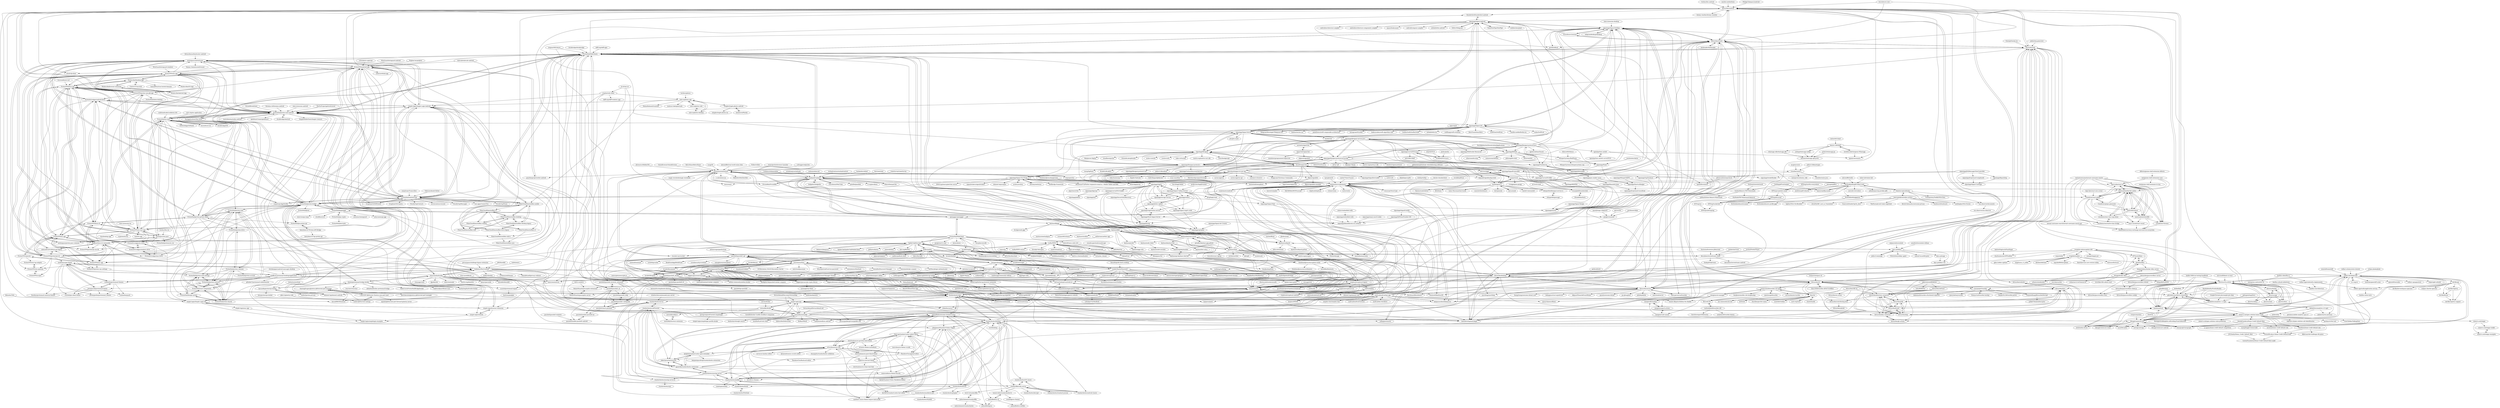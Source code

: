 digraph G {
"mozilla-mobile/fenix" -> "bitwarden/android" ["e"=1]
"redhat-scholars/istio-tutorial" -> "redhat-developer/odo" ["e"=1]
"DrKLO/Telegram" -> "signalapp/Signal-Android" ["e"=1]
"thunderbird/thunderbird-android" -> "signalapp/Signal-Android" ["e"=1]
"WireGuard/wireguard-windows" -> "ProtonVPN/win-app" ["e"=1]
"brave/brave-browser" -> "signalapp/Signal-Android" ["e"=1]
"brave/brave-browser" -> "bitwarden/clients" ["e"=1]
"brave/brave-browser" -> "signalapp/Signal-Desktop" ["e"=1]
"brave/brave-core" -> "ProtonMail/WebClients" ["e"=1]
"brave/brave-core" -> "bitwarden/android" ["e"=1]
"brave/brave-core" -> "bitwarden/clients" ["e"=1]
"brave/brave-ios" -> "ProtonMail/ios-mail" ["e"=1]
"DavidAJohnston/DecentralizedApplications" -> "signalapp/BitHub" ["e"=1]
"dani-garcia/vaultwarden" -> "bitwarden/server" ["e"=1]
"ether/etherpad-lite" -> "cryptpad/cryptpad" ["e"=1]
"signalapp/Signal-Server" -> "signalapp/Signal-Desktop"
"signalapp/Signal-Server" -> "signalapp/Signal-iOS"
"signalapp/Signal-Server" -> "signalapp/Signal-Android"
"signalapp/Signal-Server" -> "signalapp/libsignal"
"signalapp/Signal-Server" -> "signalapp/libsignal-protocol-java"
"signalapp/Signal-Server" -> "matrix-org/synapse" ["e"=1]
"signalapp/Signal-Server" -> "element-hq/element-web" ["e"=1]
"signalapp/Signal-Server" -> "signalapp/libsignal-protocol-javascript"
"signalapp/Signal-Server" -> "bitwarden/server"
"signalapp/Signal-Server" -> "jitsi/jitsi-meet" ["e"=1]
"signalapp/Signal-Server" -> "signalapp/libsignal-protocol-c"
"signalapp/Signal-Server" -> "mastodon/mastodon" ["e"=1]
"signalapp/Signal-Server" -> "signalapp/libsignal-service-java"
"signalapp/Signal-Server" -> "ProtonMail/WebClients"
"signalapp/Signal-Server" -> "tinode/chat" ["e"=1]
"signalapp/Signal-iOS" -> "signalapp/Signal-Desktop"
"signalapp/Signal-iOS" -> "signalapp/Signal-Server"
"signalapp/Signal-iOS" -> "signalapp/Signal-Android"
"signalapp/Signal-iOS" -> "mozilla-mobile/firefox-ios" ["e"=1]
"signalapp/Signal-iOS" -> "realm/SwiftLint" ["e"=1]
"signalapp/Signal-iOS" -> "TelegramMessenger/Telegram-iOS" ["e"=1]
"signalapp/Signal-iOS" -> "kickstarter/ios-oss" ["e"=1]
"signalapp/Signal-iOS" -> "pointfreeco/swift-composable-architecture" ["e"=1]
"signalapp/Signal-iOS" -> "Instagram/IGListKit" ["e"=1]
"signalapp/Signal-iOS" -> "kodecocodes/swift-algorithm-club" ["e"=1]
"signalapp/Signal-iOS" -> "SwifterSwift/SwifterSwift" ["e"=1]
"signalapp/Signal-iOS" -> "airbnb/lottie-ios" ["e"=1]
"signalapp/Signal-iOS" -> "swiftlang/swift-evolution" ["e"=1]
"signalapp/Signal-iOS" -> "HeroTransitions/Hero" ["e"=1]
"signalapp/Signal-iOS" -> "SwiftGen/SwiftGen" ["e"=1]
"safing/portmaster" -> "cryptomator/cryptomator" ["e"=1]
"torakiki/pdfsam" -> "cryptomator/cryptomator" ["e"=1]
"cryptomator/cryptomator" -> "veracrypt/VeraCrypt" ["e"=1]
"cryptomator/cryptomator" -> "keepassxreboot/keepassxc" ["e"=1]
"cryptomator/cryptomator" -> "cryptomator/android" ["e"=1]
"cryptomator/cryptomator" -> "duplicati/duplicati" ["e"=1]
"cryptomator/cryptomator" -> "beemdevelopment/Aegis" ["e"=1]
"cryptomator/cryptomator" -> "rclone/rclone" ["e"=1]
"cryptomator/cryptomator" -> "restic/restic" ["e"=1]
"cryptomator/cryptomator" -> "syncthing/syncthing" ["e"=1]
"cryptomator/cryptomator" -> "tutao/tutanota"
"cryptomator/cryptomator" -> "laurent22/joplin" ["e"=1]
"cryptomator/cryptomator" -> "bitwarden/clients"
"cryptomator/cryptomator" -> "safing/portmaster" ["e"=1]
"cryptomator/cryptomator" -> "standardnotes/app"
"cryptomator/cryptomator" -> "Kunzisoft/KeePassDX" ["e"=1]
"cryptomator/cryptomator" -> "HACKERALERT/Picocrypt" ["e"=1]
"mullvad/mullvadvpn-app" -> "mullvad/mullvad-browser" ["e"=1]
"mullvad/mullvadvpn-app" -> "mullvad/dns-blocklists" ["e"=1]
"mullvad/mullvadvpn-app" -> "beemdevelopment/Aegis" ["e"=1]
"mullvad/mullvadvpn-app" -> "tutao/tutanota"
"mullvad/mullvadvpn-app" -> "bitwarden/clients"
"mullvad/mullvadvpn-app" -> "bitwarden/android"
"mullvad/mullvadvpn-app" -> "ProtonVPN/android-app"
"mullvad/mullvadvpn-app" -> "arkenfox/user.js" ["e"=1]
"mullvad/mullvadvpn-app" -> "ImranR98/Obtainium" ["e"=1]
"mullvad/mullvadvpn-app" -> "privacyguides/privacyguides.org" ["e"=1]
"mullvad/mullvadvpn-app" -> "simplex-chat/simplex-chat" ["e"=1]
"mullvad/mullvadvpn-app" -> "Docile-Alligator/Infinity-For-Reddit" ["e"=1]
"mullvad/mullvadvpn-app" -> "cryptomator/cryptomator"
"mullvad/mullvadvpn-app" -> "keepassxreboot/keepassxc" ["e"=1]
"mullvad/mullvadvpn-app" -> "ajayyy/SponsorBlock" ["e"=1]
"padloc/padloc" -> "padloc/padlock-cloud" ["e"=1]
"padloc/padloc" -> "passbolt/passbolt_api"
"padloc/padloc" -> "buttercup/buttercup-desktop"
"padloc/padloc" -> "lesspass/lesspass"
"padloc/padloc" -> "keeweb/keeweb" ["e"=1]
"padloc/padloc" -> "clipperz/password-manager"
"padloc/padloc" -> "SpiderOak/Encryptr"
"padloc/padloc" -> "mailpile/Mailpile" ["e"=1]
"padloc/padloc" -> "lukevella/rallly" ["e"=1]
"padloc/padloc" -> "standardnotes/app"
"padloc/padloc" -> "gopasspw/gopass" ["e"=1]
"padloc/padloc" -> "swiftyapp/swifty" ["e"=1]
"padloc/padloc" -> "nuxsmin/sysPass"
"padloc/padloc" -> "streetwriters/notesnook" ["e"=1]
"padloc/padloc" -> "bitwarden/server"
"anonaddy/anonaddy" -> "simple-login/app"
"anonaddy/anonaddy" -> "anonaddy/docker"
"anonaddy/anonaddy" -> "beemdevelopment/Aegis" ["e"=1]
"anonaddy/anonaddy" -> "tutao/tutanota"
"anonaddy/anonaddy" -> "privacyguides/privacyguides.org" ["e"=1]
"anonaddy/anonaddy" -> "mozilla/fx-private-relay" ["e"=1]
"anonaddy/anonaddy" -> "standardnotes/app"
"anonaddy/anonaddy" -> "Bubka/2FAuth" ["e"=1]
"anonaddy/anonaddy" -> "linkwarden/linkwarden" ["e"=1]
"anonaddy/anonaddy" -> "benbusby/whoogle-search" ["e"=1]
"anonaddy/anonaddy" -> "cryptomator/cryptomator"
"anonaddy/anonaddy" -> "cryptpad/cryptpad"
"anonaddy/anonaddy" -> "mollyim/mollyim-android" ["e"=1]
"anonaddy/anonaddy" -> "simple-login/Simple-Login-Android" ["e"=1]
"anonaddy/anonaddy" -> "safing/portmaster" ["e"=1]
"forwardemail/free-email-forwarding" -> "anonaddy/anonaddy" ["e"=1]
"forwardemail/free-email-forwarding" -> "simple-login/app" ["e"=1]
"oxen-io/session-android" -> "ProtonMail/proton-mail-android" ["e"=1]
"wallix/PEPS" -> "Sonerezh/sonerezh" ["e"=1]
"wallix/PEPS" -> "sd65/MiniVim"
"wallix/PEPS" -> "wallix/PEPS-source"
"wallix/PEPS" -> "StreakyCobra/gws" ["e"=1]
"wallix/PEPS" -> "SpiderOak/crypton"
"wallix/PEPS" -> "mailcow/mailcow" ["e"=1]
"wallix/PEPS" -> "lavabit/magma"
"wallix/PEPS" -> "bipio-server/bipio" ["e"=1]
"wallix/PEPS" -> "dessalines/torrenttunes-client"
"wallix/PEPS" -> "cozy/cozy" ["e"=1]
"torproject/tor" -> "onionshare/onionshare" ["e"=1]
"torproject/tor" -> "signalapp/Signal-Desktop" ["e"=1]
"element-hq/element-android" -> "ProtonMail/proton-mail-android" ["e"=1]
"signalapp/Signal-Desktop" -> "signalapp/Signal-Android"
"signalapp/Signal-Desktop" -> "signalapp/Signal-iOS"
"signalapp/Signal-Desktop" -> "signalapp/Signal-Server"
"signalapp/Signal-Desktop" -> "keepassxreboot/keepassxc" ["e"=1]
"signalapp/Signal-Desktop" -> "signalapp/libsignal"
"signalapp/Signal-Desktop" -> "gorhill/uBlock" ["e"=1]
"signalapp/Signal-Desktop" -> "element-hq/element-web" ["e"=1]
"signalapp/Signal-Desktop" -> "bitwarden/clients"
"signalapp/Signal-Desktop" -> "brave/brave-browser" ["e"=1]
"signalapp/Signal-Desktop" -> "mastodon/mastodon" ["e"=1]
"signalapp/Signal-Desktop" -> "telegramdesktop/tdesktop" ["e"=1]
"signalapp/Signal-Desktop" -> "tutao/tutanota"
"signalapp/Signal-Desktop" -> "cryptomator/cryptomator"
"signalapp/Signal-Desktop" -> "ProtonMail/WebClients"
"signalapp/Signal-Desktop" -> "beemdevelopment/Aegis" ["e"=1]
"mozilla/fx-private-relay" -> "anonaddy/anonaddy" ["e"=1]
"mozilla/fx-private-relay" -> "simple-login/app" ["e"=1]
"microsoft/fluent-ui-react" -> "directus/v8-archive" ["e"=1]
"bbernhard/signal-cli-rest-api" -> "AsamK/signal-cli"
"bbernhard/signal-cli-rest-api" -> "filipre/signalbot"
"bbernhard/signal-cli-rest-api" -> "crazy-max/diun" ["e"=1]
"bbernhard/signal-cli-rest-api" -> "signalapp/Signal-TLS-Proxy"
"bbernhard/signal-cli-rest-api" -> "signalapp/libsignal"
"bbernhard/signal-cli-rest-api" -> "bbernhard/pysignalclirestapi"
"bbernhard/signal-cli-rest-api" -> "caronc/apprise" ["e"=1]
"bbernhard/signal-cli-rest-api" -> "caronc/apprise-api" ["e"=1]
"bbernhard/signal-cli-rest-api" -> "containrrr/shoutrrr" ["e"=1]
"bbernhard/signal-cli-rest-api" -> "Wingysam/Christmas-Community" ["e"=1]
"bbernhard/signal-cli-rest-api" -> "tobychui/zoraxy" ["e"=1]
"bbernhard/signal-cli-rest-api" -> "Hypfer/Valetudo" ["e"=1]
"bbernhard/signal-cli-rest-api" -> "CyferShepard/Jellystat" ["e"=1]
"bbernhard/signal-cli-rest-api" -> "lwesterhof/semaphore"
"bbernhard/signal-cli-rest-api" -> "bepaald/signalbackup-tools" ["e"=1]
"telegramdesktop/tdesktop" -> "signalapp/Signal-Desktop" ["e"=1]
"bubuntux/nordvpn" -> "tprasadtp/protonvpn-docker" ["e"=1]
"cryptee/web-client" -> "simple-login/Simple-Login-Android" ["e"=1]
"cryptee/web-client" -> "skiff-org/skiff-windows-app" ["e"=1]
"cryptee/web-client" -> "ente-io/photos-app"
"cryptee/web-client" -> "standardnotes/desktop"
"cryptee/web-client" -> "simple-login/browser-extension"
"oxen-io/session-ios" -> "ProtonVPN/ios-mac-app" ["e"=1]
"Laverna/laverna" -> "standardnotes/app" ["e"=1]
"duckduckgo/duckduckgo" -> "ProtonMail/WebClients" ["e"=1]
"PhilippC/keepass2android" -> "bitwarden/android" ["e"=1]
"hedgedoc/hedgedoc" -> "cryptpad/cryptpad" ["e"=1]
"vladimiry/ElectronMail" -> "unofficial-protonmail-desktop/application"
"vladimiry/ElectronMail" -> "emersion/hydroxide"
"vladimiry/ElectronMail" -> "csalmeida/protonmail-themes"
"vladimiry/ElectronMail" -> "ProtonMail/WebClients"
"vladimiry/ElectronMail" -> "amdelamar/pm-theme"
"vladimiry/ElectronMail" -> "privacytools/privacytools.io" ["e"=1]
"vladimiry/ElectronMail" -> "ProtonMail/proton-bridge"
"vladimiry/ElectronMail" -> "tutao/tutanota"
"vladimiry/ElectronMail" -> "standardnotes/desktop"
"vladimiry/ElectronMail" -> "ProtonMail/proton-mail-android"
"vladimiry/ElectronMail" -> "arkenfox/user.js" ["e"=1]
"vladimiry/ElectronMail" -> "SimonBrazell/privacy-redirect" ["e"=1]
"vladimiry/ElectronMail" -> "intika/Librefox" ["e"=1]
"vladimiry/ElectronMail" -> "szTheory/exifcleaner" ["e"=1]
"vladimiry/ElectronMail" -> "bitwarden/desktop"
"signalapp/BitHub" -> "signalapp/PushServer"
"signalapp/BitHub" -> "signalapp/Flock"
"signalapp/BitHub" -> "nomorecoin/tAPIbot" ["e"=1]
"signalapp/BitHub" -> "philsong/btcrobot" ["e"=1]
"signalapp/BitHub" -> "WhisperSystems/RedPhone"
"signalapp/BitHub" -> "signalapp/libsignal-service-java"
"signalapp/BitHub" -> "bittorrent/btc" ["e"=1]
"signalapp/BitHub" -> "ethereum/btcrelay" ["e"=1]
"2factorauth/twofactorauth" -> "tutao/tutanota" ["e"=1]
"vknet/vk" -> "dimagi/commcare-hq" ["e"=1]
"TelegramMessenger/Telegram-iOS" -> "signalapp/Signal-iOS" ["e"=1]
"directus/docker" -> "directus/app"
"directus/docker" -> "directus/docs"
"getferdi/ferdi" -> "bitwarden/desktop" ["e"=1]
"syncany/syncany" -> "SpiderOak/crypton" ["e"=1]
"onionshare/onionshare" -> "ricochet-im/ricochet" ["e"=1]
"onionshare/onionshare" -> "freedomofpress/securedrop" ["e"=1]
"onionshare/onionshare" -> "tutao/tutanota"
"onionshare/onionshare" -> "cryptpad/cryptpad"
"onionshare/onionshare" -> "privacytools/privacytools.io" ["e"=1]
"onionshare/onionshare" -> "s-rah/onionscan" ["e"=1]
"onionshare/onionshare" -> "freedomofpress/dangerzone" ["e"=1]
"onionshare/onionshare" -> "PrivateBin/PrivateBin" ["e"=1]
"onionshare/onionshare" -> "torproject/tor" ["e"=1]
"onionshare/onionshare" -> "cryptomator/cryptomator"
"onionshare/onionshare" -> "searx/searx" ["e"=1]
"onionshare/onionshare" -> "guardianproject/orbot-android" ["e"=1]
"onionshare/onionshare" -> "HelloZeroNet/ZeroNet" ["e"=1]
"onionshare/onionshare" -> "magic-wormhole/magic-wormhole" ["e"=1]
"onionshare/onionshare" -> "arkenfox/user.js" ["e"=1]
"guardianproject/ChatSecureAndroid" -> "cryptocat/cryptocat-legacy" ["e"=1]
"turtl/desktop" -> "standardnotes/desktop" ["e"=1]
"crc-org/crc" -> "redhat-developer/odo" ["e"=1]
"SixQuant/nowatermark" -> "Goshin/Remove-PDF-Watermark" ["e"=1]
"jakeswenson/BitBetter" -> "h44z/BitBetter"
"jakeswenson/BitBetter" -> "vwxyzjn/portwarden"
"jakeswenson/BitBetter" -> "bitwarden/directory-connector"
"jakeswenson/BitBetter" -> "bitwarden/self-host"
"SpiderOak/Encryptr" -> "SpiderOak/crypton"
"SpiderOak/Encryptr" -> "clipperz/password-manager"
"SpiderOak/Encryptr" -> "ProtonMail/WebClient"
"SpiderOak/Encryptr" -> "kee-org/KeeFox" ["e"=1]
"SpiderOak/Encryptr" -> "keepassx/keepassx" ["e"=1]
"SpiderOak/Encryptr" -> "Upload/Up1" ["e"=1]
"SpiderOak/Encryptr" -> "SpiderOak/SpiderOakMobileClient"
"SpiderOak/Encryptr" -> "tildaslash/RatticWeb"
"SpiderOak/Encryptr" -> "Lyndir/MasterPassword"
"SpiderOak/Encryptr" -> "getkaiwa/kaiwa" ["e"=1]
"SpiderOak/Encryptr" -> "PeerioTechnologies/peerio-client"
"SpiderOak/Encryptr" -> "okTurtles/dnschain" ["e"=1]
"SpiderOak/Encryptr" -> "ricochet-im/ricochet" ["e"=1]
"SpiderOak/Encryptr" -> "padloc/padloc"
"SpiderOak/Encryptr" -> "jamesob/desk" ["e"=1]
"keybase/kbpgp" -> "keybase/kbfs"
"keybase/kbpgp" -> "drudge/node-gpg"
"keybase/kbpgp" -> "keybase/keybase-issues"
"keybase/kbpgp" -> "keybase/pgp-utils"
"nuxsmin/sysPass" -> "nilsteampassnet/TeamPass"
"nuxsmin/sysPass" -> "nuxsmin/docker-syspass"
"nuxsmin/sysPass" -> "passbolt/passbolt_api"
"nuxsmin/sysPass" -> "passwordcockpit/passwordcockpit"
"nuxsmin/sysPass" -> "sysPass/plugin-Authenticator"
"nuxsmin/sysPass" -> "eusonlito/Password-Manager"
"nuxsmin/sysPass" -> "passbolt/passbolt_docker"
"nuxsmin/sysPass" -> "phpipam/phpipam" ["e"=1]
"nuxsmin/sysPass" -> "ochorocho/syspass-addon"
"nuxsmin/sysPass" -> "nextcloud/passman" ["e"=1]
"nuxsmin/sysPass" -> "ltb-project/self-service-password" ["e"=1]
"nuxsmin/sysPass" -> "nuxsmin/sysMonDash"
"nuxsmin/sysPass" -> "tildaslash/RatticWeb"
"nuxsmin/sysPass" -> "claudehohl/Stikked" ["e"=1]
"nuxsmin/sysPass" -> "OCSInventory-NG/OCSInventory-Server" ["e"=1]
"cathugger/mkp224o" -> "onionshare/onionshare" ["e"=1]
"brave/adblock-rust" -> "ProtonVPN/linux-app" ["e"=1]
"gobuffalo/pop" -> "glitchdotcom/Glitch-Community" ["e"=1]
"gobuffalo/pop" -> "kaniini/antissh" ["e"=1]
"signalapp/YapDatabase" -> "signalapp/maven"
"raivo-otp/ios-application" -> "ProtonMail/ios-mail" ["e"=1]
"freedomofpress/encryption-works" -> "micahflee/fixubuntu"
"freedomofpress/encryption-works" -> "freedomofpress/securethenews"
"keybase/keybase-issues" -> "keybase/kbfs"
"keybase/keybase-issues" -> "keybase/node-client"
"keybase/keybase-issues" -> "keybase/client"
"keybase/keybase-issues" -> "keybase/kbpgp"
"keybase/keybase-issues" -> "keybase/proofs"
"keybase/keybase-issues" -> "keybase/keybase-bot"
"keybase/keybase-issues" -> "keybase/saltpack"
"keybase/keybase-issues" -> "pstadler/keybase-gpg-github" ["e"=1]
"keybase/keybase-issues" -> "cryptocat/cryptocat-legacy"
"keybase/keybase-issues" -> "freedomofpress/encryption-works"
"emersion/hydroxide" -> "ProtonMail/proton-bridge"
"emersion/hydroxide" -> "vladimiry/ElectronMail"
"emersion/hydroxide" -> "shenxn/protonmail-bridge-docker"
"emersion/hydroxide" -> "emersion/mako" ["e"=1]
"emersion/hydroxide" -> "matrix-org/dendrite" ["e"=1]
"emersion/hydroxide" -> "ljanyst/peroxide"
"emersion/hydroxide" -> "ProtonMail/WebClients"
"emersion/hydroxide" -> "harleylang/hydroxide-docker"
"emersion/hydroxide" -> "Kozea/Radicale" ["e"=1]
"emersion/hydroxide" -> "simple-login/app"
"emersion/hydroxide" -> "libreddit/libreddit" ["e"=1]
"emersion/hydroxide" -> "cinnyapp/cinny" ["e"=1]
"emersion/hydroxide" -> "mollyim/mollyim-android" ["e"=1]
"emersion/hydroxide" -> "ProtonMail/proton-python-client"
"emersion/hydroxide" -> "djpohly/dwl" ["e"=1]
"bepaald/signalbackup-tools" -> "AsamK/signal-cli" ["e"=1]
"bepaald/signalbackup-tools" -> "boxdot/gurk-rs" ["e"=1]
"keybase/node-client" -> "keybase/node-installer"
"oxen-io/session-desktop" -> "signalapp/Signal-Desktop" ["e"=1]
"spolu/breach_core" -> "kaepora/miniLock" ["e"=1]
"WireGuard/wireguard-android" -> "ProtonVPN/android-app" ["e"=1]
"sh-dv/hat.sh" -> "cryptomator/cryptomator" ["e"=1]
"sh-dv/hat.sh" -> "anonaddy/anonaddy" ["e"=1]
"sh-dv/hat.sh" -> "cryptee/web-client" ["e"=1]
"jcs/rubywarden" -> "vwxyzjn/portwarden" ["e"=1]
"Yubico/yubioath-flutter" -> "ProtonMail/android-mail" ["e"=1]
"clipperz/password-manager" -> "clipperz/javascript-crypto-library"
"clipperz/password-manager" -> "SpiderOak/crypton"
"clipperz/password-manager" -> "SpiderOak/Encryptr"
"clipperz/password-manager" -> "tildaslash/RatticWeb"
"clipperz/password-manager" -> "clipperz/browser-extensions"
"clipperz/password-manager" -> "nilsteampassnet/TeamPass"
"blacs30/bitwarden-alfred-workflow" -> "bitwarden/cli" ["e"=1]
"goreleaser/nfpm" -> "google/renameio" ["e"=1]
"bitwarden/jslib" -> "bitwarden/docs"
"bitwarden/jslib" -> "bitwarden/help"
"bitwarden/jslib" -> "bitwarden/brand"
"bitwarden/jslib" -> "bitwarden/directory-connector"
"bitwarden/jslib" -> "bitwarden/key-connector"
"bitwarden/brand" -> "bitwarden/docs"
"bitwarden/brand" -> "bitwarden/help"
"bitwarden/brand" -> "bitwarden/jslib"
"bitwarden/brand" -> "bitwarden/directory-connector"
"bitwarden/brand" -> "bitwarden/key-connector"
"bitwarden/docs" -> "bitwarden/brand"
"bitwarden/docs" -> "bitwarden/help"
"bitwarden/docs" -> "bitwarden/jslib"
"bitwarden/docs" -> "bitwarden/directory-connector"
"bitwarden/docs" -> "bitwarden/key-connector"
"bitwarden/docs" -> "bitwarden/gh-actions"
"mattydebie/bitwarden-rofi" -> "fdw/rofi-rbw"
"mattydebie/bitwarden-rofi" -> "DaveDavenport/Rofication" ["e"=1]
"mattydebie/bitwarden-rofi" -> "andykais/bitwarden-dmenu"
"isamert/scli" -> "derricw/siggo"
"isamert/scli" -> "AsamK/signal-cli"
"isamert/scli" -> "boxdot/gurk-rs"
"isamert/scli" -> "ugurcoskn/react-sd"
"isamert/scli" -> "umutcanbolat/border-police"
"isamert/scli" -> "CeamKrier/react-peeps"
"isamert/scli" -> "whisperfish/libsignal-service-rs"
"isamert/scli" -> "cruegge/pam-gnupg" ["e"=1]
"minerva-ml/steppy" -> "minerva-ml/steppy-toolkit"
"minerva-ml/steppy" -> "minerva-ml/steppy-examples"
"confirmedcode/Lockdown-iOS" -> "ProtonMail/ios-mail" ["e"=1]
"standardnotes/mobile" -> "standardnotes/desktop"
"standardnotes/mobile" -> "standardnotes/app"
"standardnotes/mobile" -> "jonhadfield/awesome-standard-notes"
"standardnotes/mobile" -> "standardnotes/syncing-server"
"standardnotes/mobile" -> "standardnotes/forum"
"standardnotes/mobile" -> "ProtonMail/proton-mail-android"
"standardnotes/mobile" -> "arturolinares/sn-rme"
"standardnotes/mobile" -> "standardfile/ruby-server"
"standardnotes/mobile" -> "standardnotes/listed"
"standardnotes/mobile" -> "simple-login/Simple-Login-Android" ["e"=1]
"standardnotes/mobile" -> "raindropio/mobile" ["e"=1]
"standardnotes/mobile" -> "johnjones4/Standard-Notes-Clipper"
"standardnotes/mobile" -> "standardnotes/self-hosted"
"standardnotes/mobile" -> "bitwarden/android"
"standardnotes/mobile" -> "bitwarden/web"
"lmiller1990/vue-testing-handbook" -> "glitchdotcom/Glitch-Community" ["e"=1]
"lmiller1990/vue-testing-handbook" -> "kaniini/antissh" ["e"=1]
"lmiller1990/vue-testing-handbook" -> "directus/v8-archive" ["e"=1]
"jaden/totp-generator" -> "bitwarden/web" ["e"=1]
"redhat-developer/odo" -> "dimagi/commcare-hq"
"redhat-developer/odo" -> "kaniini/antissh"
"redhat-developer/odo" -> "directus/v8-archive"
"redhat-developer/odo" -> "nilsteampassnet/TeamPass"
"redhat-developer/odo" -> "crc-org/crc" ["e"=1]
"redhat-developer/odo" -> "minerva-ml/open-solution-home-credit"
"redhat-developer/odo" -> "classgraph/classgraph" ["e"=1]
"redhat-developer/odo" -> "glitchdotcom/Glitch-Community"
"redhat-developer/odo" -> "zyantific/zydis" ["e"=1]
"redhat-developer/odo" -> "devfile/api"
"redhat-developer/odo" -> "tnozicka/openshift-acme" ["e"=1]
"redhat-developer/odo" -> "openshift/installer" ["e"=1]
"redhat-developer/odo" -> "astropy/astropy" ["e"=1]
"redhat-developer/odo" -> "redhat-cop/agnosticd" ["e"=1]
"redhat-developer/odo" -> "shipwright-io/build" ["e"=1]
"asmcrypto/asmcrypto.js" -> "clipperz/javascript-crypto-library" ["e"=1]
"oae/gnome-shell-extensions-sync" -> "CeamKrier/react-peeps"
"oae/gnome-shell-extensions-sync" -> "ugurcoskn/react-sd"
"oae/gnome-shell-extensions-sync" -> "umutcanbolat/border-police"
"oae/gnome-shell-extensions-sync" -> "oae/gnome-shell-minimize-to-tray"
"instantusername/instant-username-search" -> "umutcanbolat/Autofillr"
"instantusername/instant-username-search" -> "ugurcoskn/react-sd"
"instantusername/instant-username-search" -> "umutcanbolat/border-police"
"instantusername/instant-username-search" -> "instant-username-search/instant-username-search-api"
"instantusername/instant-username-search" -> "CeamKrier/react-peeps"
"instantusername/instant-username-search" -> "CeamKrier/Chronos"
"instantusername/instant-username-search" -> "HazalYoleri/currency-exchange-microservice-ecosystem"
"instantusername/instant-username-search" -> "onurkenis/reactnative-hms-bridge"
"react-vessel/react-vessel" -> "umutcanbolat/border-police"
"react-vessel/react-vessel" -> "HazalYoleri/currency-exchange-microservice-ecosystem"
"anonaddy/addy.io" -> "anonaddy/browser-extension"
"ProtonMail/gopenpgp" -> "ProtonMail/go-crypto"
"ProtonMail/gopenpgp" -> "ProtonMail/proton-bridge"
"ProtonMail/gopenpgp" -> "emersion/go-imap" ["e"=1]
"ProtonMail/gopenpgp" -> "cloudflare/circl" ["e"=1]
"ProtonMail/gopenpgp" -> "google/renameio"
"ProtonMail/gopenpgp" -> "awnumar/memguard" ["e"=1]
"ProtonMail/gopenpgp" -> "openpgpjs/openpgpjs" ["e"=1]
"ProtonMail/gopenpgp" -> "jchavannes/go-pgp"
"vwxyzjn/portwarden" -> "GurpreetKang/BitwardenDecrypt"
"vwxyzjn/portwarden" -> "ckabalan/bitwarden-attachment-exporter"
"vwxyzjn/portwarden" -> "querylab/lazywarden" ["e"=1]
"vwxyzjn/portwarden" -> "ttionya/vaultwarden-backup" ["e"=1]
"vwxyzjn/portwarden" -> "Reaper0x1/bitwarden-portal" ["e"=1]
"aethereans/aether-app" -> "wallix/PEPS" ["e"=1]
"directus/app" -> "directus/v8-archive"
"directus/app" -> "directus/docker"
"directus/app" -> "directus/sdk-js"
"directus/app" -> "directus/docs"
"directus/app" -> "directus/next"
"rstojnic/lazydata" -> "dimagi/commcare-hq" ["e"=1]
"standardnotes/markdown-pro" -> "standardnotes/StyleKit"
"standardnotes/markdown-pro" -> "matthew-cox/sn-theme-mojave-dark-mode"
"privacypass/challenge-bypass-extension" -> "vladimiry/ElectronMail" ["e"=1]
"chrisknepper/android-messages-desktop" -> "unofficial-protonmail-desktop/application" ["e"=1]
"directus/docs" -> "directus/docker"
"intel/media-driver" -> "glitchdotcom/Glitch-Community" ["e"=1]
"intel/media-driver" -> "kaniini/antissh" ["e"=1]
"intel/media-driver" -> "directus/v8-archive" ["e"=1]
"intel/media-driver" -> "minerva-ml/open-solution-home-credit" ["e"=1]
"hwding/pdf-unstamper" -> "Goshin/Remove-PDF-Watermark"
"hwding/pdf-unstamper" -> "kanzure/pdfparanoia"
"mratsim/home-credit-default-risk" -> "Cirice/4th-place-Home-Credit-Default-Risk"
"markwinter/Antox" -> "signalapp/Flock" ["e"=1]
"signalapp/Signal-Pods" -> "signalapp/maven"
"signalapp/Signal-Pods" -> "signalapp/libmobilecoin-ios-artifacts"
"signalapp/SignalCoreKit" -> "signalapp/libPhoneNumber-iOS"
"signalapp/SignalCoreKit" -> "signalapp/libmobilecoin-ios-artifacts"
"tannercollin/standardnotes-fs" -> "jonhadfield/sn-cli"
"tannercollin/standardnotes-fs" -> "swalladge/sn-themes"
"jonhadfield/sn-cli" -> "jonhadfield/sn-dotfiles"
"jonhadfield/sn-cli" -> "jonhadfield/gosn"
"jonhadfield/sn-cli" -> "tannercollin/standardnotes-fs"
"swiftyapp/swifty" -> "buttercup/buttercup-desktop" ["e"=1]
"keybase/proofs" -> "keybase/pgp-utils"
"nsupdate-info/nsupdate.info" -> "SFTtech/sftdyn"
"nsupdate-info/nsupdate.info" -> "asmaps/hopper.pw"
"nsupdate-info/nsupdate.info" -> "pboehm/ddns"
"nsupdate-info/nsupdate.info" -> "troglobit/inadyn"
"nsupdate-info/nsupdate.info" -> "charlesabarnes/SPFtoolbox"
"nsupdate-info/nsupdate.info" -> "Upload/Up1" ["e"=1]
"nsupdate-info/nsupdate.info" -> "mujx/nheko" ["e"=1]
"nsupdate-info/nsupdate.info" -> "arkanis/minidyndns"
"nsupdate-info/nsupdate.info" -> "dstapp/docker-ddns"
"nsupdate-info/nsupdate.info" -> "emersion/neutron"
"sysPass/plugin-Authenticator" -> "ochorocho/syspass-addon"
"soundscapecloud/soundscape" -> "sd65/MiniVim" ["e"=1]
"standardnotes/FileSend" -> "standardnotes/listed"
"minerva-ml/open-solution-home-credit" -> "KazukiOnodera/Home-Credit-Default-Risk"
"minerva-ml/open-solution-home-credit" -> "kaniini/antissh"
"minerva-ml/open-solution-home-credit" -> "directus/v8-archive"
"minerva-ml/open-solution-home-credit" -> "dimagi/commcare-hq"
"minerva-ml/open-solution-home-credit" -> "glitchdotcom/Glitch-Community"
"minerva-ml/open-solution-home-credit" -> "redhat-developer/odo"
"minerva-ml/open-solution-home-credit" -> "minerva-ml/steppy"
"minerva-ml/open-solution-home-credit" -> "NoxMoon/home-credit-default-risk"
"minerva-ml/open-solution-home-credit" -> "minerva-ml/open-solution-value-prediction"
"minerva-ml/open-solution-home-credit" -> "neptune-ai/open-solution-salt-identification" ["e"=1]
"minerva-ml/open-solution-home-credit" -> "mratsim/home-credit-default-risk"
"minerva-ml/open-solution-home-credit" -> "guoday/ctrNet-tool" ["e"=1]
"minerva-ml/open-solution-home-credit" -> "CuteChibiko/TalkingData" ["e"=1]
"minerva-ml/open-solution-home-credit" -> "Cirice/4th-place-Home-Credit-Default-Risk"
"minerva-ml/open-solution-home-credit" -> "flowlight0/talkingdata-adtracking-fraud-detection" ["e"=1]
"directus/v8-archive" -> "directus/app"
"directus/v8-archive" -> "kaniini/antissh"
"directus/v8-archive" -> "dimagi/commcare-hq"
"directus/v8-archive" -> "redhat-developer/odo"
"directus/v8-archive" -> "glitchdotcom/Glitch-Community"
"directus/v8-archive" -> "directus/docker"
"directus/v8-archive" -> "minerva-ml/open-solution-home-credit"
"directus/v8-archive" -> "directus/docs"
"directus/v8-archive" -> "directus/sdk-js"
"directus/v8-archive" -> "nilsteampassnet/TeamPass"
"directus/v8-archive" -> "directus/next"
"directus/v8-archive" -> "AdobeDocs/analytics-1.4-apis"
"directus/v8-archive" -> "intel/media-driver" ["e"=1]
"directus/v8-archive" -> "classgraph/classgraph" ["e"=1]
"directus/v8-archive" -> "kolide/fleet" ["e"=1]
"AdobeDocs/analytics-1.4-apis" -> "AdobeDocs/analytics-2.0-apis"
"AdobeDocs/analytics-1.4-apis" -> "glitchdotcom/Glitch-Community"
"AdobeDocs/analytics-1.4-apis" -> "adobe/reactor-postman"
"AdobeDocs/analytics-1.4-apis" -> "kaniini/antissh"
"AdobeDocs/analytics-2.0-apis" -> "AdobeDocs/analytics-1.4-apis"
"AdobeDocs/analytics-2.0-apis" -> "adobe/reactor-postman"
"AdobeDocs/analytics-2.0-apis" -> "pitchmuc/adobe-analytics-api-2.0"
"AdobeDocs/analytics-2.0-apis" -> "adobe/alloy" ["e"=1]
"KazukiOnodera/Home-Credit-Default-Risk" -> "minerva-ml/open-solution-home-credit"
"KazukiOnodera/Home-Credit-Default-Risk" -> "Cirice/4th-place-Home-Credit-Default-Risk"
"KazukiOnodera/Home-Credit-Default-Risk" -> "NoxMoon/home-credit-default-risk"
"KazukiOnodera/Home-Credit-Default-Risk" -> "nyanp/kaggle-homecredit"
"KazukiOnodera/Home-Credit-Default-Risk" -> "mratsim/home-credit-default-risk"
"KazukiOnodera/Home-Credit-Default-Risk" -> "js-aguiar/home-credit-default-competition"
"MozillaReality/FirefoxReality" -> "AdobeDocs/analytics-1.4-apis" ["e"=1]
"MozillaReality/FirefoxReality" -> "glitchdotcom/Glitch-Community" ["e"=1]
"ProtonVPN/protonvpn-cli" -> "Rafficer/linux-cli-community"
"ProtonVPN/protonvpn-cli" -> "ProtonVPN/ios-app"
"ProtonVPN/protonvpn-cli" -> "calexandru2018/linux-gui-legacy"
"ProtonVPN/protonvpn-cli" -> "ProtonVPN/mac-app"
"ProtonVPN/protonvpn-cli" -> "ProtonVPN/linux-app"
"ProtonVPN/protonvpn-cli" -> "ProtonVPN/linux-cli"
"ProtonVPN/protonvpn-cli" -> "ProtonVPN/android-app"
"ProtonVPN/protonvpn-cli" -> "ProtonMail/proton-bridge"
"ProtonVPN/protonvpn-cli" -> "ProtonMail/WebClients"
"ProtonVPN/protonvpn-cli" -> "ProtonVPN/win-app"
"ProtonVPN/protonvpn-cli" -> "ProtonMail/proton-mail"
"ProtonVPN/protonvpn-cli" -> "ProtonVPN/scripts"
"ProtonVPN/protonvpn-cli" -> "ProtonVPN/win-openvpn"
"ProtonVPN/protonvpn-cli" -> "ProtonVPN/proton-vpn-settings"
"ProtonVPN/protonvpn-cli" -> "amdelamar/pm-theme"
"Cirice/4th-place-Home-Credit-Default-Risk" -> "CortexFoundation/Home-Credit-Default-Risk-rank8"
"NoxMoon/home-credit-default-risk" -> "Cirice/4th-place-Home-Credit-Default-Risk"
"NoxMoon/home-credit-default-risk" -> "dkletran/riiid-challenge-4th-place" ["e"=1]
"EFForg/duraconf" -> "EFForg/trackerlab"
"signalapp/ContactDiscoveryService" -> "signalapp/storage-service" ["e"=1]
"signalapp/ContactDiscoveryService" -> "signalapp/Curve25519Kit" ["e"=1]
"str4d/ed25519-java" -> "signalapp/curve25519-java"
"christianhans/sn-gruvbox-dark-theme" -> "MaxLap/standard-notes-indent-editor"
"christianhans/sn-gruvbox-dark-theme" -> "christianhans/sn-pure-black-theme"
"christianhans/sn-gruvbox-dark-theme" -> "korodit/sn-themes"
"christianhans/sn-gruvbox-dark-theme" -> "ntran/sn-theme-muteddark"
"christianhans/sn-gruvbox-dark-theme" -> "ceiphr/sn-overcast-theme"
"christianhans/sn-gruvbox-dark-theme" -> "arturolinares/sn-rme"
"christianhans/sn-gruvbox-dark-theme" -> "cameronldn/sn-theme-dracula"
"christianhans/sn-gruvbox-dark-theme" -> "matthew-cox/sn-theme-mojave-dark-mode"
"cameronldn/sn-theme-dracula" -> "Kylob/Standard-Notes-Markdown-Editor"
"cameronldn/sn-theme-dracula" -> "korodit/sn-themes"
"ben221199/WAPI" -> "lovethiscode/Gorgeous-Whatsapp"
"ben221199/WAPI" -> "nlitsme/whatsapp-apk-proto"
"ben221199/WAPI" -> "whatsapp-sdk/whatsapp-sdk"
"ben221199/WAPI" -> "tgalal/consonance"
"ben221199/WAPI" -> "yisbug/whatsapp-nodejs"
"firstlookmedia/pdf-redact-tools" -> "firstlookmedia/autocanary"
"firstlookmedia/pdf-redact-tools" -> "kanzure/pdfparanoia"
"firstlookmedia/pdf-redact-tools" -> "firstlookmedia/gpgsync"
"firstlookmedia/pdf-redact-tools" -> "theintercept/sidtoday"
"firstlookmedia/pdf-redact-tools" -> "newsdev/stevedore" ["e"=1]
"firstlookmedia/pdf-redact-tools" -> "JoshData/pdf-redactor"
"firstlookmedia/pdf-redact-tools" -> "EFForg/cryptobot-email"
"firstlookmedia/pdf-redact-tools" -> "freedomofpress/encryption-works"
"firstlookmedia/pdf-redact-tools" -> "jsfenfen/parsing-prickly-pdfs" ["e"=1]
"GoogleChromeLabs/sample-pie-shop" -> "AdobeDocs/analytics-1.4-apis" ["e"=1]
"aaronetz/signal-bot" -> "signal-bot/signal-bot"
"ProtonMail/proton-mail-settings" -> "ProtonMail/proton-contacts"
"ProtonMail/proton-mail-settings" -> "ProtonMail/proton-shared"
"ProtonMail/proton-mail-settings" -> "ProtonMail/design-system"
"ProtonMail/proton-shared" -> "ProtonMail/proton-contacts"
"ProtonMail/proton-shared" -> "ProtonMail/proton-mail-settings"
"ProtonMail/proton-shared" -> "ProtonMail/react-components"
"ProtonMail/proton-shared" -> "ProtonMail/design-system"
"ProtonMail/design-system" -> "ProtonMail/proton-shared"
"ProtonMail/design-system" -> "ProtonMail/proton-mail-settings"
"ProtonMail/design-system" -> "ProtonMail/react-components"
"ProtonMail/design-system" -> "ProtonMail/proton-contacts"
"SFTtech/sftdyn" -> "pboehm/ddns"
"signalapp/WhisperYAFFS" -> "signalapp/ShortcutBadger"
"signalapp/WhisperYAFFS" -> "signalapp/maven"
"ProtonMail/react-components" -> "ProtonMail/proton-shared"
"ProtonMail/react-components" -> "ProtonMail/proton-contacts"
"ProtonMail/react-components" -> "ProtonMail/design-system"
"ProtonMail/react-components" -> "ProtonMail/proton-mail"
"ProtonMail/react-components" -> "ProtonMail/proton-mail-settings"
"ProtonMail/react-components" -> "ProtonMail/proton-calendar"
"cryptocat/cryptocat-ios" -> "cryptocat/cryptocat-android"
"cryptocat/cryptocat-android" -> "cryptocat/cryptocat-ios"
"glitchdotcom/Glitch-Community" -> "kaniini/antissh"
"glitchdotcom/Glitch-Community" -> "AdobeDocs/analytics-1.4-apis"
"glitchdotcom/Glitch-Community" -> "directus/v8-archive"
"signal-bot/signal-bot" -> "pippcat/signalbot"
"signal-bot/signal-bot" -> "aaronetz/signal-bot"
"signal-bot/signal-bot" -> "mandatoryprogrammer/signal-bot"
"plizonczyk/noiseprotocol" -> "tgalal/dissononce"
"keybase/pykeybasebot" -> "keybase/keybase-bot"
"keybase/pykeybasebot" -> "keybase/go-keybase-chat-bot"
"ceiphr/sn-overcast-theme" -> "christianhans/sn-sf-pro-text-font"
"ceiphr/sn-overcast-theme" -> "matthew-cox/sn-theme-mojave-dark-mode"
"christianhans/sn-pure-black-theme" -> "dec0dOS/standard-notes-fast-editor"
"christianhans/sn-pure-black-theme" -> "matthew-cox/sn-theme-mojave-dark-mode"
"christianhans/sn-pure-black-theme" -> "ceiphr/sn-overcast-theme"
"whisperfish/libsignal-service-rs" -> "whisperfish/presage"
"ProtonVPN/scripts" -> "ProtonVPN/win-openvpn"
"standardnotes/listed" -> "standardnotes/FileSend"
"kaniini/antissh" -> "glitchdotcom/Glitch-Community"
"kaniini/antissh" -> "directus/v8-archive"
"kaniini/antissh" -> "dimagi/commcare-hq"
"kaniini/antissh" -> "minerva-ml/open-solution-home-credit"
"kaniini/antissh" -> "redhat-developer/odo"
"EFForg/trackerlab" -> "EFForg/duraconf"
"EFForg/trackerlab" -> "EFForg/cyberspying"
"EFForg/cryptobot-email" -> "EFForg/trackerlab"
"EFForg/cryptobot-email" -> "EFForg/duraconf"
"instant-username-search/instant-username-search-api" -> "HazalYoleri/currency-exchange-microservice-ecosystem"
"passbolt/passbolt_help" -> "passbolt/passbolt_styleguide"
"ProtonMail/proton-contacts" -> "ProtonMail/proton-mail-settings"
"ProtonMail/proton-contacts" -> "ProtonMail/proton-shared"
"ProtonMail/proton-contacts" -> "ProtonMail/proton-mail"
"ProtonMail/proton-contacts" -> "ProtonMail/react-components"
"ProtonVPN/proton-vpn-settings" -> "ProtonMail/proton-mail-settings"
"minerva-ml/steppy-toolkit" -> "minerva-ml/steppy-examples"
"minerva-ml/steppy-examples" -> "minerva-ml/steppy-toolkit"
"mdouchement/standardfile" -> "tectiv3/standardfile"
"mdouchement/standardfile" -> "mdouchement/standardnotes"
"mdouchement/standardfile" -> "jonhadfield/gosn"
"JYLFamily/Home_Credit_Default_Risk" -> "CortexFoundation/Home-Credit-Default-Risk-rank8"
"freedomofpress/dangerzone" -> "onionshare/onionshare" ["e"=1]
"freedomofpress/dangerzone" -> "cryptomator/cryptomator" ["e"=1]
"freedomofpress/dangerzone" -> "firstlookmedia/pdf-redact-tools" ["e"=1]
"guardianproject/orbot-android" -> "ProtonVPN/android-app" ["e"=1]
"signalapp/Signal-Android" -> "signalapp/Signal-Desktop"
"signalapp/Signal-Android" -> "signalapp/Signal-Server"
"signalapp/Signal-Android" -> "signalapp/Signal-iOS"
"signalapp/Signal-Android" -> "DrKLO/Telegram" ["e"=1]
"signalapp/Signal-Android" -> "TeamNewPipe/NewPipe" ["e"=1]
"signalapp/Signal-Android" -> "thunderbird/thunderbird-android" ["e"=1]
"signalapp/Signal-Android" -> "nickbutcher/plaid" ["e"=1]
"signalapp/Signal-Android" -> "gorhill/uBlock" ["e"=1]
"signalapp/Signal-Android" -> "android/architecture-samples" ["e"=1]
"signalapp/Signal-Android" -> "beemdevelopment/Aegis" ["e"=1]
"signalapp/Signal-Android" -> "android/architecture-components-samples" ["e"=1]
"signalapp/Signal-Android" -> "square/leakcanary" ["e"=1]
"signalapp/Signal-Android" -> "android/compose-samples" ["e"=1]
"signalapp/Signal-Android" -> "airbnb/lottie-android" ["e"=1]
"signalapp/Signal-Android" -> "bitwarden/android"
"aforensics/HiddenVM" -> "onionshare/onionshare" ["e"=1]
"duplicati/duplicati" -> "cryptomator/cryptomator" ["e"=1]
"darkreader/darkreader" -> "bitwarden/clients" ["e"=1]
"TheTorProject/gettorbrowser" -> "ProtonMail/proton-mail-android" ["e"=1]
"f-droid/fdroidclient" -> "ProtonMail/proton-mail-android" ["e"=1]
"signalapp/libsignal" -> "signalapp/Signal-Server"
"signalapp/libsignal" -> "signalapp/Signal-Desktop"
"signalapp/libsignal" -> "signalapp/Signal-iOS"
"signalapp/libsignal" -> "rustls/rustls" ["e"=1]
"signalapp/libsignal" -> "AsamK/signal-cli"
"signalapp/libsignal" -> "signalapp/ringrtc"
"signalapp/libsignal" -> "signalapp/Signal-Android"
"signalapp/libsignal" -> "tokio-rs/tracing" ["e"=1]
"signalapp/libsignal" -> "matrix-org/matrix-rust-sdk" ["e"=1]
"signalapp/libsignal" -> "signalapp/libsignal-protocol-javascript"
"signalapp/libsignal" -> "launchbadge/sqlx" ["e"=1]
"signalapp/libsignal" -> "libp2p/rust-libp2p" ["e"=1]
"signalapp/libsignal" -> "cloudflare/quiche" ["e"=1]
"signalapp/libsignal" -> "GitoxideLabs/gitoxide" ["e"=1]
"signalapp/libsignal" -> "serde-rs/serde" ["e"=1]
"veracrypt/VeraCrypt" -> "cryptomator/cryptomator" ["e"=1]
"veracrypt/VeraCrypt" -> "bitwarden/clients" ["e"=1]
"astropy/astropy" -> "dimagi/commcare-hq" ["e"=1]
"simple-login/app" -> "anonaddy/anonaddy"
"simple-login/app" -> "simple-login/Simple-Login-Android" ["e"=1]
"simple-login/app" -> "beemdevelopment/Aegis" ["e"=1]
"simple-login/app" -> "ProtonMail/WebClients"
"simple-login/app" -> "standardnotes/app"
"simple-login/app" -> "privacyguides/privacyguides.org" ["e"=1]
"simple-login/app" -> "cryptomator/cryptomator"
"simple-login/app" -> "bitwarden/clients"
"simple-login/app" -> "bitwarden/android"
"simple-login/app" -> "benbusby/whoogle-search" ["e"=1]
"simple-login/app" -> "ProtonMail/proton-mail-android"
"simple-login/app" -> "tutao/tutanota"
"simple-login/app" -> "simple-login/browser-extension"
"simple-login/app" -> "arkenfox/user.js" ["e"=1]
"simple-login/app" -> "anonaddy/docker"
"jonhadfield/awesome-standard-notes" -> "arturolinares/sn-rme"
"jonhadfield/awesome-standard-notes" -> "iganeshk/standardnotes-extensions"
"jonhadfield/awesome-standard-notes" -> "standardnotes/desktop"
"jonhadfield/awesome-standard-notes" -> "kylejbrk/standard-notes-open-extended"
"jonhadfield/awesome-standard-notes" -> "standardnotes/forum"
"jonhadfield/awesome-standard-notes" -> "johnjones4/Standard-Notes-Clipper"
"jonhadfield/awesome-standard-notes" -> "TheodoreChu/append-editor"
"jonhadfield/awesome-standard-notes" -> "christianhans/sn-gruvbox-dark-theme"
"jonhadfield/awesome-standard-notes" -> "standardnotes/app"
"jonhadfield/awesome-standard-notes" -> "standardnotes/mobile"
"jonhadfield/awesome-standard-notes" -> "JokerQyou/snextensions"
"jonhadfield/awesome-standard-notes" -> "MaxLap/standard-notes-indent-editor"
"jonhadfield/awesome-standard-notes" -> "standardnotes/self-hosted"
"jonhadfield/awesome-standard-notes" -> "tannercollin/standardnotes-fs"
"jonhadfield/awesome-standard-notes" -> "standardnotes/plugins"
"mailpile/Mailpile" -> "tutao/tutanota" ["e"=1]
"quasilyte/go-ruleguard" -> "google/renameio" ["e"=1]
"ghodss/yaml" -> "keybase/saltpack" ["e"=1]
"ivpn/ios-app" -> "ProtonVPN/ios-mac-app" ["e"=1]
"tailscale/tailscale-android" -> "ProtonMail/android-mail" ["e"=1]
"tailscale/tailscale-android" -> "ProtonVPN/android-app" ["e"=1]
"eclipse-jkube/jkube" -> "redhat-developer/odo" ["e"=1]
"ente-io/photos-app" -> "ente-io/photos-web"
"ente-io/photos-app" -> "ente-io/photos-desktop"
"ente-io/photos-app" -> "simple-login/Simple-Login-Android" ["e"=1]
"ente-io/photos-app" -> "FilenCloudDienste/filen-mobile"
"ente-io/photos-app" -> "MahanRahmati/translate" ["e"=1]
"ente-io/photos-app" -> "stingle/stingle-photos-android"
"ente-io/photos-app" -> "mateusz-bak/openreads" ["e"=1]
"adrienverge/openfortivpn" -> "passbolt/passbolt_api" ["e"=1]
"ProtonVPN/android-app" -> "ProtonVPN/win-app"
"ProtonVPN/android-app" -> "ProtonMail/proton-mail-android"
"ProtonVPN/android-app" -> "ProtonMail/android-mail"
"ProtonVPN/android-app" -> "protonpass/android-pass"
"ProtonVPN/android-app" -> "Droid-ify/client" ["e"=1]
"ProtonVPN/android-app" -> "simple-login/Simple-Login-Android" ["e"=1]
"ProtonVPN/android-app" -> "ProtonVPN/linux-app"
"ProtonVPN/android-app" -> "guardianproject/orbot-android" ["e"=1]
"ProtonVPN/android-app" -> "bitwarden/android"
"ProtonVPN/android-app" -> "celzero/rethink-app" ["e"=1]
"ProtonVPN/android-app" -> "NeoApplications/Neo-Store" ["e"=1]
"ProtonVPN/android-app" -> "element-hq/element-android" ["e"=1]
"ProtonVPN/android-app" -> "ProtonVPN/ios-mac-app"
"ProtonVPN/android-app" -> "ImranR98/Obtainium" ["e"=1]
"ProtonVPN/android-app" -> "Rafficer/linux-cli-community"
"tutao/tutanota" -> "ProtonMail/WebClients"
"tutao/tutanota" -> "beemdevelopment/Aegis" ["e"=1]
"tutao/tutanota" -> "privacytools/privacytools.io" ["e"=1]
"tutao/tutanota" -> "bitwarden/android"
"tutao/tutanota" -> "Kunzisoft/KeePassDX" ["e"=1]
"tutao/tutanota" -> "thunderbird/thunderbird-android" ["e"=1]
"tutao/tutanota" -> "M66B/FairEmail" ["e"=1]
"tutao/tutanota" -> "cryptomator/cryptomator"
"tutao/tutanota" -> "florisboard/florisboard" ["e"=1]
"tutao/tutanota" -> "ProtonMail/proton-mail-android"
"tutao/tutanota" -> "mullvad/mullvadvpn-app"
"tutao/tutanota" -> "bromite/bromite" ["e"=1]
"tutao/tutanota" -> "standardnotes/app"
"tutao/tutanota" -> "element-hq/element-web" ["e"=1]
"tutao/tutanota" -> "element-hq/element-android" ["e"=1]
"GurpreetKang/BitwardenDecrypt" -> "vwxyzjn/portwarden"
"GurpreetKang/BitwardenDecrypt" -> "g3bk47/bwJsonDecryptor"
"archivy/archivy" -> "signalapp/Signal-TLS-Proxy" ["e"=1]
"ProtonVPN/win-app" -> "ProtonVPN/android-app"
"ProtonVPN/win-app" -> "ProtonVPN/ios-app"
"ProtonVPN/win-app" -> "ProtonVPN/ios-mac-app"
"ProtonVPN/win-app" -> "ProtonVPN/linux-app"
"ProtonVPN/win-app" -> "ProtonVPN/mac-app"
"ProtonVPN/win-app" -> "ProtonMail/proton-mail-android"
"ProtonVPN/win-app" -> "Rafficer/linux-cli-community"
"ProtonVPN/win-app" -> "ProtonVPN/proton-vpn-gtk-app"
"ProtonVPN/win-app" -> "ProtonMail/WebClients"
"ProtonVPN/win-app" -> "ProtonVPN/linux-cli"
"ProtonVPN/win-app" -> "Windscribe/Desktop-App"
"ProtonVPN/win-app" -> "protonpass/android-pass"
"ProtonVPN/win-app" -> "ProtonVPN/protonvpn-cli"
"ProtonVPN/win-app" -> "ProtonMail/ios-mail"
"ProtonVPN/win-app" -> "mullvad/mullvadvpn-app"
"signalapp/libsignal-protocol-java" -> "signalapp/libsignal-service-java"
"signalapp/libsignal-protocol-java" -> "signalapp/libsignal-protocol-c"
"signalapp/libsignal-protocol-java" -> "signalapp/libsignal-protocol-javascript"
"signalapp/libsignal-protocol-java" -> "signalapp/curve25519-java"
"signalapp/libsignal-protocol-java" -> "signalapp/Signal-Server"
"signalapp/libsignal-protocol-java" -> "signalapp/Signal-Android"
"signalapp/libsignal-protocol-java" -> "signalapp/libsignal"
"signalapp/libsignal-protocol-java" -> "tgalal/python-axolotl"
"signalapp/libsignal-protocol-java" -> "signalapp/SignalProtocolKit"
"signalapp/libsignal-protocol-java" -> "signalapp/BitHub"
"signalapp/libsignal-protocol-java" -> "signalapp/Signal-Desktop"
"signalapp/libsignal-protocol-java" -> "igniterealtime/Smack" ["e"=1]
"signalapp/libsignal-protocol-java" -> "signalapp/WebSocket-Resources"
"signalapp/libsignal-protocol-java" -> "signalapp/PushServer"
"signalapp/libsignal-protocol-java" -> "signalapp/Signal-iOS"
"openpgpjs/openpgpjs" -> "ProtonMail/WebClients" ["e"=1]
"openpgpjs/openpgpjs" -> "keybase/kbpgp" ["e"=1]
"openpgpjs/openpgpjs" -> "signalapp/libsignal-protocol-javascript" ["e"=1]
"openpgpjs/openpgpjs" -> "ProtonMail/WebClient" ["e"=1]
"openpgpjs/openpgpjs" -> "ProtonMail/gopenpgp" ["e"=1]
"openpgpjs/openpgpjs" -> "tutao/tutanota" ["e"=1]
"openpgpjs/openpgpjs" -> "onionshare/onionshare" ["e"=1]
"audreyt/ethercalc" -> "cryptpad/cryptpad" ["e"=1]
"doy/rbw" -> "fdw/rofi-rbw"
"doy/rbw" -> "chmln/handlr" ["e"=1]
"doy/rbw" -> "nix-community/nix-init" ["e"=1]
"doy/rbw" -> "meli/meli" ["e"=1]
"doy/rbw" -> "rbuchberger/rbw-menu"
"doy/rbw" -> "numtide/treefmt" ["e"=1]
"doy/rbw" -> "joaojacome/bitwarden-ssh-agent"
"doy/rbw" -> "ouch-org/ouch" ["e"=1]
"Psiphon-Inc/psiphon" -> "ProtonVPN/android-app" ["e"=1]
"workadventure/workadventure" -> "cryptpad/cryptpad" ["e"=1]
"classgraph/classgraph" -> "redhat-developer/odo" ["e"=1]
"classgraph/classgraph" -> "dimagi/commcare-hq" ["e"=1]
"simple-login/browser-extension" -> "simple-login/Simple-Login-iOS"
"simple-login/browser-extension" -> "simple-login/Simple-Login-Android" ["e"=1]
"simple-login/browser-extension" -> "simple-login/website"
"simple-login/browser-extension" -> "simple-login/simplelogin-examples"
"ProtonMail/proton-mail-android" -> "ProtonVPN/android-app"
"ProtonMail/proton-mail-android" -> "ProtonMail/proton-bridge"
"ProtonMail/proton-mail-android" -> "ProtonMail/WebClients"
"ProtonMail/proton-mail-android" -> "simple-login/Simple-Login-Android" ["e"=1]
"ProtonMail/proton-mail-android" -> "ProtonMail/android-mail"
"ProtonMail/proton-mail-android" -> "protonpass/android-pass"
"ProtonMail/proton-mail-android" -> "bitwarden/android"
"ProtonMail/proton-mail-android" -> "element-hq/element-android" ["e"=1]
"ProtonMail/proton-mail-android" -> "ProtonMail/ios-mail"
"ProtonMail/proton-mail-android" -> "duckduckgo/Android" ["e"=1]
"ProtonMail/proton-mail-android" -> "SimpleMobileTools/Simple-Contacts" ["e"=1]
"ProtonMail/proton-mail-android" -> "ProtonDriveApps/android-drive"
"ProtonMail/proton-mail-android" -> "mastodon/mastodon-android" ["e"=1]
"ProtonMail/proton-mail-android" -> "openboard-team/openboard" ["e"=1]
"ProtonMail/proton-mail-android" -> "NeoApplications/Neo-Store" ["e"=1]
"vgough/encfs" -> "cryptomator/cryptomator" ["e"=1]
"keybase/client" -> "keybase/kbfs"
"keybase/client" -> "keybase/keybase-issues"
"keybase/client" -> "ipfs/ipfs" ["e"=1]
"keybase/client" -> "signalapp/Signal-Desktop"
"keybase/client" -> "onionshare/onionshare"
"keybase/client" -> "element-hq/element-web" ["e"=1]
"keybase/client" -> "matrix-org/synapse" ["e"=1]
"keybase/client" -> "zcash/zcash" ["e"=1]
"keybase/client" -> "tutao/tutanota"
"keybase/client" -> "mastodon/mastodon" ["e"=1]
"keybase/client" -> "ProtonMail/WebClients"
"keybase/client" -> "FiloSottile/age" ["e"=1]
"keybase/client" -> "brave/browser-laptop" ["e"=1]
"keybase/client" -> "certbot/certbot" ["e"=1]
"keybase/client" -> "cryptomator/cryptomator"
"Rafficer/linux-cli-community" -> "ProtonVPN/protonvpn-cli"
"Rafficer/linux-cli-community" -> "calexandru2018/linux-gui-legacy"
"Rafficer/linux-cli-community" -> "ProtonVPN/linux-cli"
"Rafficer/linux-cli-community" -> "ProtonVPN/ios-app"
"Rafficer/linux-cli-community" -> "ProtonVPN/linux-app"
"Rafficer/linux-cli-community" -> "ProtonVPN/mac-app"
"Rafficer/linux-cli-community" -> "ProtonVPN/android-app"
"Rafficer/linux-cli-community" -> "ProtonVPN/win-app"
"Rafficer/linux-cli-community" -> "ProtonMail/WebClients"
"Rafficer/linux-cli-community" -> "ProtonMail/proton-bridge"
"Rafficer/linux-cli-community" -> "ProtonMail/proton-mail-android"
"Rafficer/linux-cli-community" -> "csalmeida/protonmail-themes"
"Rafficer/linux-cli-community" -> "ProtonVPN/proton-vpn-gtk-app"
"Rafficer/linux-cli-community" -> "bitwarden/cli"
"Rafficer/linux-cli-community" -> "ProtonVPN/protonvpn-nm-lib"
"lastpass/lastpass-cli" -> "bitwarden/cli" ["e"=1]
"boxdot/gurk-rs" -> "whisperfish/presage"
"boxdot/gurk-rs" -> "isamert/scli"
"boxdot/gurk-rs" -> "whisperfish/libsignal-service-rs"
"boxdot/gurk-rs" -> "derricw/siggo"
"boxdot/gurk-rs" -> "ulyssa/iamb" ["e"=1]
"boxdot/gurk-rs" -> "axolotl-chat/axolotl" ["e"=1]
"boxdot/gurk-rs" -> "RasmusLindroth/tut" ["e"=1]
"boxdot/gurk-rs" -> "wcampbell0x2a/heretek"
"boxdot/gurk-rs" -> "dhth/bmm"
"boxdot/gurk-rs" -> "Linus-Mussmaecher/rucola" ["e"=1]
"boxdot/gurk-rs" -> "coastalwhite/lemurs" ["e"=1]
"boxdot/gurk-rs" -> "tulir/gomuks" ["e"=1]
"anonaddy/docker" -> "anonaddy/anonaddy"
"anonaddy/docker" -> "springcomp/self-hosted-simplelogin"
"anonaddy/docker" -> "anonaddy/browser-extension"
"anonaddy/docker" -> "anonaddy/addy.io"
"anonaddy/docker" -> "simple-login/app"
"anonaddy/docker" -> "tiredofit/docker-traefik-cloudflare-companion" ["e"=1]
"joaojacome/bitwarden-ssh-agent" -> "omegion/ssh-manager"
"joaojacome/bitwarden-ssh-agent" -> "quexten/goldwarden" ["e"=1]
"joaojacome/bitwarden-ssh-agent" -> "envwarden/envwarden"
"joaojacome/bitwarden-ssh-agent" -> "doy/rbw"
"joaojacome/bitwarden-ssh-agent" -> "borgbase/ansible-role-borgbackup" ["e"=1]
"tprasadtp/protonvpn-docker" -> "walterl/proton-privoxy"
"tprasadtp/protonvpn-docker" -> "krey/protonvpn-docker"
"tprasadtp/protonvpn-docker" -> "shenxn/protonmail-bridge-docker"
"lavabit/magma" -> "lavabit/libdime"
"lavabit/magma" -> "lavabit/messages"
"lavabit/magma" -> "ProtonMail/WebClient"
"lavabit/magma" -> "lavabit/tutorials"
"lavabit/magma" -> "okTurtles/dnschain" ["e"=1]
"lavabit/magma" -> "wallix/PEPS"
"lavabit/magma" -> "emersion/neutron"
"lavabit/magma" -> "ricochet-im/ricochet" ["e"=1]
"lavabit/magma" -> "mailpile/Mailpile" ["e"=1]
"lavabit/magma" -> "freedomofpress/securedrop" ["e"=1]
"lavabit/magma" -> "tutao/tutanota"
"lavabit/magma" -> "Upload/Up1" ["e"=1]
"lavabit/magma" -> "mail-in-a-box/mailinabox" ["e"=1]
"lavabit/magma" -> "corna/me_cleaner" ["e"=1]
"lavabit/magma" -> "modoboa/modoboa" ["e"=1]
"PeerioTechnologies/peerio-client" -> "PeerioTechnologies/peerio-website"
"PeerioTechnologies/peerio-client" -> "kaepora/miniLock"
"signalapp/embedded-redis" -> "signalapp/libmobilecoin-ios-artifacts"
"cryptpad/cryptpad" -> "ether/etherpad-lite" ["e"=1]
"cryptpad/cryptpad" -> "PrivateBin/PrivateBin" ["e"=1]
"cryptpad/cryptpad" -> "hedgedoc/hedgedoc" ["e"=1]
"cryptpad/cryptpad" -> "Chocobozzz/PeerTube" ["e"=1]
"cryptpad/cryptpad" -> "element-hq/element-web" ["e"=1]
"cryptpad/cryptpad" -> "cryptomator/cryptomator"
"cryptpad/cryptpad" -> "searx/searx" ["e"=1]
"cryptpad/cryptpad" -> "tutao/tutanota"
"cryptpad/cryptpad" -> "wallabag/wallabag" ["e"=1]
"cryptpad/cryptpad" -> "pixelfed/pixelfed" ["e"=1]
"cryptpad/cryptpad" -> "matrix-org/synapse" ["e"=1]
"cryptpad/cryptpad" -> "onionshare/onionshare"
"cryptpad/cryptpad" -> "standardnotes/app"
"cryptpad/cryptpad" -> "simple-login/app"
"cryptpad/cryptpad" -> "iv-org/invidious" ["e"=1]
"ddterm/gnome-shell-extension-ddterm" -> "oae/gnome-shell-extensions-sync" ["e"=1]
"psanford/wormhole-william" -> "keys-pub/keys" ["e"=1]
"jmdns/jmdns" -> "str4d/ed25519-java" ["e"=1]
"shenxn/protonmail-bridge-docker" -> "ProtonMail/proton-bridge"
"shenxn/protonmail-bridge-docker" -> "tprasadtp/protonvpn-docker"
"shenxn/protonmail-bridge-docker" -> "emersion/hydroxide"
"shenxn/protonmail-bridge-docker" -> "sdelafond/docker-protonmail-bridge"
"shenxn/protonmail-bridge-docker" -> "VideoCurio/ProtonMailBridgeDocker"
"shenxn/protonmail-bridge-docker" -> "SnoringDragon/gluetun-qbittorrent-port-manager"
"shenxn/protonmail-bridge-docker" -> "bakito/adguardhome-sync" ["e"=1]
"shenxn/protonmail-bridge-docker" -> "harleylang/hydroxide-docker"
"shenxn/protonmail-bridge-docker" -> "recyclarr/recyclarr" ["e"=1]
"anonaddy/browser-extension" -> "anonaddy/addy.io"
"mailcow/mailcow" -> "wallix/PEPS" ["e"=1]
"chmln/handlr" -> "doy/rbw" ["e"=1]
"dimagi/commcare-hq" -> "redhat-developer/odo"
"dimagi/commcare-hq" -> "kaniini/antissh"
"dimagi/commcare-hq" -> "directus/v8-archive"
"dimagi/commcare-hq" -> "minerva-ml/open-solution-home-credit"
"dimagi/commcare-hq" -> "nilsteampassnet/TeamPass"
"dimagi/commcare-hq" -> "glitchdotcom/Glitch-Community"
"dimagi/commcare-hq" -> "dimagi/commcare-cloud"
"dimagi/commcare-hq" -> "classgraph/classgraph" ["e"=1]
"dimagi/commcare-hq" -> "astropy/astropy" ["e"=1]
"dimagi/commcare-hq" -> "dimagi/commcare-android"
"dimagi/commcare-hq" -> "zyantific/zydis" ["e"=1]
"dimagi/commcare-hq" -> "intel/media-driver" ["e"=1]
"stingle/stingle-photos-android" -> "stingle/stingle-photos-ios"
"stingle/stingle-photos-android" -> "leonlatsch/Photok" ["e"=1]
"forwardemail/forwardemail.net" -> "anonaddy/anonaddy" ["e"=1]
"standardnotes/syncing-server" -> "iganeshk/standardnotes-extensions"
"standardnotes/syncing-server" -> "JokerQyou/snextensions"
"standardnotes/syncing-server" -> "standardnotes/syncing-server-js"
"standardnotes/syncing-server" -> "standardnotes/desktop"
"standardnotes/syncing-server" -> "standardnotes/listed"
"standardnotes/syncing-server" -> "christianhans/sn-gruvbox-dark-theme"
"standardnotes/syncing-server" -> "standardnotes/mobile"
"simple-login/Simple-Login-Android" -> "simple-login/browser-extension" ["e"=1]
"simple-login/Simple-Login-Android" -> "simple-login/Simple-Login-iOS" ["e"=1]
"simple-login/Simple-Login-Android" -> "ProtonMail/android-mail" ["e"=1]
"simple-login/Simple-Login-Android" -> "ProtonMail/proton-mail-android" ["e"=1]
"simple-login/Simple-Login-Android" -> "simple-login/website" ["e"=1]
"simple-login/Simple-Login-Android" -> "FilenCloudDienste/filen-mobile" ["e"=1]
"simple-login/Simple-Login-Android" -> "protonpass/android-pass" ["e"=1]
"simple-login/Simple-Login-Android" -> "ProtonDriveApps/android-drive" ["e"=1]
"ProtonMail/proton-bridge" -> "ProtonMail/proton-mail-android"
"ProtonMail/proton-bridge" -> "ProtonMail/android-mail"
"ProtonMail/proton-bridge" -> "shenxn/protonmail-bridge-docker"
"ProtonMail/proton-bridge" -> "ProtonMail/proton-python-client"
"ProtonMail/proton-bridge" -> "ProtonMail/WebClients"
"ProtonMail/proton-bridge" -> "ProtonMail/ios-mail"
"ProtonMail/proton-bridge" -> "emersion/hydroxide"
"ProtonMail/proton-bridge" -> "protonpass/android-pass"
"ProtonMail/proton-bridge" -> "ProtonVPN/linux-app"
"ProtonMail/proton-bridge" -> "ProtonMail/proton-mail"
"ProtonMail/proton-bridge" -> "ProtonVPN/android-app"
"ProtonMail/proton-bridge" -> "ProtonMail/go-proton-api"
"ProtonMail/proton-bridge" -> "ProtonMail/gluon" ["e"=1]
"ProtonMail/proton-bridge" -> "ProtonMail/gopenpgp"
"ProtonMail/proton-bridge" -> "ProtonVPN/ios-mac-app"
"frostwire/frostwire-jlibtorrent" -> "dessalines/torrenttunes-client" ["e"=1]
"pboehm/ddns" -> "SFTtech/sftdyn"
"pboehm/ddns" -> "dstapp/docker-ddns"
"pboehm/ddns" -> "olimpo88/PyDDNS"
"pboehm/ddns" -> "nsupdate-info/nsupdate.info"
"pboehm/ddns" -> "benjaminbear/docker-ddns-server"
"pboehm/ddns" -> "arkanis/minidyndns"
"ttionya/vaultwarden-backup" -> "vwxyzjn/portwarden" ["e"=1]
"lavabit/libdime" -> "lavabit/magma"
"lavabit/libdime" -> "lavabit/messages"
"lavabit/libdime" -> "lavabit/libcommon"
"lavabit/libdime" -> "lavabit/libsignet"
"lavabit/libdime" -> "lavabit/tutorials"
"lavabit/libdime" -> "lavabit/libcore"
"lavabit/libcommon" -> "lavabit/libsignet"
"lavabit/libcommon" -> "lavabit/libcore"
"umutcanbolat/border-police" -> "ugurcoskn/react-sd"
"umutcanbolat/border-police" -> "umutcanbolat/Autofillr"
"umutcanbolat/border-police" -> "react-vessel/react-vessel"
"umutcanbolat/border-police" -> "IsaEs/telecontact"
"umutcanbolat/border-police" -> "CeamKrier/Chronos"
"umutcanbolat/border-police" -> "CeamKrier/react-peeps"
"umutcanbolat/border-police" -> "onurkenis/ionic-hms-map-demo"
"onurkenis/reactnative-hms-bridge" -> "onurkenis/ionic-hms-map-demo"
"CeamKrier/react-peeps" -> "umutcanbolat/border-police"
"CeamKrier/react-peeps" -> "ugurcoskn/react-sd"
"CeamKrier/react-peeps" -> "umutcanbolat/Autofillr"
"CeamKrier/react-peeps" -> "CeamKrier/peeps-generator"
"CeamKrier/react-peeps" -> "IsaEs/telecontact"
"CeamKrier/react-peeps" -> "react-vessel/react-vessel"
"CeamKrier/react-peeps" -> "onurkenis/ionic-hms-map-demo"
"CeamKrier/react-peeps" -> "onurkenis/reactnative-hms-bridge"
"CeamKrier/peeps-generator" -> "CeamKrier/react-peeps"
"CeamKrier/peeps-generator" -> "umutcanbolat/border-police"
"CeamKrier/peeps-generator" -> "IsaEs/telecontact"
"onurkenis/ionic-hms-map-demo" -> "onurkenis/reactnative-hms-bridge"
"onurkenis/ionic-hms-map-demo" -> "umutcanbolat/border-police"
"ugurcoskn/react-sd" -> "umutcanbolat/border-police"
"ugurcoskn/react-sd" -> "CeamKrier/Chronos"
"ugurcoskn/react-sd" -> "IsaEs/telecontact"
"ugurcoskn/react-sd" -> "umutcanbolat/Autofillr"
"umutcanbolat/Autofillr" -> "umutcanbolat/border-police"
"umutcanbolat/Autofillr" -> "ugurcoskn/react-sd"
"umutcanbolat/Autofillr" -> "react-vessel/react-vessel"
"umutcanbolat/Autofillr" -> "HazalYoleri/currency-exchange-microservice-ecosystem"
"umutcanbolat/Autofillr" -> "IsaEs/telecontact"
"umutcanbolat/Autofillr" -> "CeamKrier/Chronos"
"IsaEs/telecontact" -> "ugurcoskn/react-sd"
"IsaEs/telecontact" -> "umutcanbolat/border-police"
"IsaEs/telecontact" -> "onurkenis/ionic-hms-map-demo"
"IsaEs/telecontact" -> "umutcanbolat/Autofillr"
"CeamKrier/Chronos" -> "ugurcoskn/react-sd"
"CeamKrier/Chronos" -> "umutcanbolat/border-police"
"CeamKrier/Chronos" -> "HazalYoleri/currency-exchange-microservice-ecosystem"
"keys-pub/keys" -> "keys-pub/app"
"keys-pub/keys" -> "keys-pub/keys-ext"
"keys-pub/keys" -> "keybase/saltpack"
"keys-pub/keys" -> "jedisct1/minisign" ["e"=1]
"keys-pub/keys" -> "FiloSottile/yubikey-agent" ["e"=1]
"keys-pub/keys" -> "samuel-lucas6/Kryptor" ["e"=1]
"leonlatsch/Photok" -> "stingle/stingle-photos-android" ["e"=1]
"benjaminbear/docker-ddns-server" -> "dstapp/docker-ddns"
"benjaminbear/docker-ddns-server" -> "olimpo88/PyDDNS"
"ProtonMail/ios-mail" -> "ProtonVPN/ios-mac-app"
"ProtonMail/ios-mail" -> "protonpass/ios-pass"
"ProtonMail/ios-mail" -> "ProtonVPN/ios-app"
"ProtonMail/ios-mail" -> "ProtonMail/proton-mail-android"
"ProtonMail/ios-mail" -> "ProtonMail/proton-bridge"
"ProtonMail/ios-mail" -> "ProtonMail/WebClients"
"ProtonMail/ios-mail" -> "duckduckgo/iOS" ["e"=1]
"ProtonMail/ios-mail" -> "ProtonMail/proton-python-client"
"ProtonMail/ios-mail" -> "ProtonDriveApps/ios-drive"
"ProtonMail/ios-mail" -> "brave/brave-ios" ["e"=1]
"ProtonMail/ios-mail" -> "signalapp/Signal-iOS"
"ProtonMail/ios-mail" -> "ProtonMail/proton-mail"
"ProtonMail/ios-mail" -> "simple-login/Simple-Login-iOS"
"ProtonMail/ios-mail" -> "ProtonVPN/mac-app"
"ProtonMail/ios-mail" -> "GitHawkApp/GitHawk" ["e"=1]
"walterl/proton-privoxy" -> "tprasadtp/protonvpn-docker"
"lavabit/libsignet" -> "lavabit/libcore"
"lavabit/libsignet" -> "lavabit/libcommon"
"signalapp/webrtc" -> "signalapp/signal-ringrtc-node"
"signalapp/webrtc" -> "signalapp/ringrtc"
"signalapp/webrtc" -> "signalapp/better-sqlite3"
"signalapp/webrtc" -> "signalapp/Signal-Pods"
"signalapp/SecureValueRecovery" -> "signalapp/libmobilecoin-ios-artifacts" ["e"=1]
"saljam/webwormhole" -> "keys-pub/keys" ["e"=1]
"signalapp/ringrtc" -> "signalapp/webrtc"
"signalapp/ringrtc" -> "signalapp/Signal-Calling-Service"
"signalapp/ringrtc" -> "signalapp/zkgroup"
"signalapp/ringrtc" -> "signalapp/signal-ringrtc-node"
"signalapp/ringrtc" -> "signalapp/registration-service"
"signalapp/ringrtc" -> "signalapp/curve25519-dalek"
"signalapp/ringrtc" -> "algesten/str0m" ["e"=1]
"signalapp/ringrtc" -> "signalapp/SecureValueRecovery" ["e"=1]
"signalapp/ringrtc" -> "signalapp/boring"
"signalapp/ringrtc" -> "signalapp/Mock-Signal-Server"
"signalapp/ringrtc" -> "signalapp/storage-service"
"signalapp/ringrtc" -> "signalapp/better-sqlite3"
"kaepora/miniLock" -> "cryptocat/cryptocat-legacy"
"kaepora/miniLock" -> "kaepora/npwd"
"kaepora/miniLock" -> "PeerioTechnologies/peerio-client"
"kaepora/miniLock" -> "cathalgarvey/deadlock"
"mitro-co/mitro" -> "WeAreWizards/passopolis-extensions"
"mitro-co/mitro" -> "WeAreWizards/passopolis-server"
"simple-login/Simple-Login-iOS" -> "simple-login/browser-extension"
"simple-login/Simple-Login-iOS" -> "simple-login/Simple-Login-Android" ["e"=1]
"simple-login/Simple-Login-iOS" -> "simple-login/website"
"simple-login/Simple-Login-iOS" -> "simple-login/simplelogin-examples"
"simple-login/Simple-Login-iOS" -> "simple-login/mac-app"
"clipperz/javascript-crypto-library" -> "clipperz/password-manager"
"clipperz/javascript-crypto-library" -> "symeapp/srp-client" ["e"=1]
"techlore/plexus" -> "ente-io/photos-app" ["e"=1]
"JokerQyou/snextensions" -> "iganeshk/standardnotes-extensions"
"JokerQyou/snextensions" -> "kylejbrk/standard-notes-open-extended"
"signalapp/SignalProtocolKit" -> "signalapp/SignalServiceKit"
"signalapp/SignalProtocolKit" -> "signalapp/SocketRocket"
"signalapp/SignalProtocolKit" -> "signalapp/YapDatabase"
"signalapp/SignalProtocolKit" -> "signalapp/maven"
"devfile/registry" -> "devfile/library"
"devfile/registry" -> "devfile/registry-support"
"ProtonVPN/ios-app" -> "ProtonVPN/mac-app"
"ProtonVPN/ios-app" -> "ProtonVPN/vpncore"
"ProtonVPN/ios-app" -> "ProtonVPN/proton-vpn-settings"
"ProtonVPN/ios-app" -> "ProtonVPN/ios-mac-app"
"ProtonVPN/ios-app" -> "ProtonVPN/win-app"
"ProtonVPN/ios-app" -> "ProtonMail/ios-mail"
"ProtonVPN/ios-app" -> "Rafficer/linux-cli-community"
"ProtonVPN/ios-app" -> "ProtonVPN/protonvpn-cli"
"ProtonVPN/ios-app" -> "ProtonVPN/linux-app"
"cryptocat/cryptocat-legacy" -> "kaepora/miniLock"
"cryptocat/cryptocat-legacy" -> "cryptocat/cryptocat-android"
"cryptocat/cryptocat-legacy" -> "cryptocat/cryptocat-ios"
"cryptocat/cryptocat-legacy" -> "guardianproject/ChatSecureAndroid" ["e"=1]
"cryptocat/cryptocat-legacy" -> "PeerioTechnologies/peerio-client"
"cryptocat/cryptocat-legacy" -> "kaepora/npwd"
"cryptocat/cryptocat-legacy" -> "substack/glog"
"cryptocat/cryptocat-legacy" -> "arlolra/otr"
"nsa-observer/documents" -> "nsa-observer/nsa-observer"
"f-prime/Blunt" -> "keybase/saltpack" ["e"=1]
"EFForg/starttls-everywhere" -> "EFForg/cryptobot-email" ["e"=1]
"derricw/siggo" -> "isamert/scli"
"fdw/rofi-rbw" -> "doy/rbw"
"fdw/rofi-rbw" -> "mattydebie/bitwarden-rofi"
"signalapp/gcm-sender-async" -> "signalapp/ShortcutBadger"
"signalapp/gcm-sender-async" -> "signalapp/libaxolotl-j2me"
"ProtonMail/proton-drive" -> "ProtonMail/proton-calendar"
"ProtonMail/proton-drive" -> "ProtonMail/proton-mail"
"ProtonMail/proton-drive" -> "ProtonMail/proton-contacts"
"signalapp/curve25519-java" -> "str4d/ed25519-java"
"signalapp/curve25519-java" -> "signalapp/maven"
"signalapp/curve25519-java" -> "signalapp/Curve25519Kit"
"signalapp/curve25519-java" -> "patrickfav/hkdf" ["e"=1]
"signalapp/signal-ringrtc-node" -> "signalapp/sqlcipher"
"MaxLap/standard-notes-indent-editor" -> "dec0dOS/standard-notes-fast-editor"
"MaxLap/standard-notes-indent-editor" -> "TheodoreChu/append-editor"
"MaxLap/standard-notes-indent-editor" -> "matthew-cox/sn-theme-mojave-dark-mode"
"MaxLap/standard-notes-indent-editor" -> "ntran/sn-theme-muteddark"
"MaxLap/standard-notes-indent-editor" -> "marcolaux/sn-theme-vscode"
"MaxLap/standard-notes-indent-editor" -> "standardnotes/markdown-pro"
"MaxLap/standard-notes-indent-editor" -> "christianhans/sn-pure-black-theme"
"MaxLap/standard-notes-indent-editor" -> "christianhans/sn-gruvbox-dark-theme"
"iganeshk/standardnotes-extensions" -> "kylejbrk/standard-notes-open-extended"
"iganeshk/standardnotes-extensions" -> "JokerQyou/snextensions"
"iganeshk/standardnotes-extensions" -> "jonhadfield/awesome-standard-notes"
"iganeshk/standardnotes-extensions" -> "standardnotes/syncing-server"
"iganeshk/standardnotes-extensions" -> "christianhans/sn-gruvbox-dark-theme"
"iganeshk/standardnotes-extensions" -> "standardnotes/self-hosted"
"iganeshk/standardnotes-extensions" -> "korodit/sn-themes"
"iganeshk/standardnotes-extensions" -> "arturolinares/sn-rme"
"iganeshk/standardnotes-extensions" -> "cameronldn/sn-theme-dracula"
"iganeshk/standardnotes-extensions" -> "johnjones4/Standard-Notes-Clipper"
"TheodoreChu/append-editor" -> "MaxLap/standard-notes-indent-editor"
"TheodoreChu/append-editor" -> "TheodoreChu/flashcard-editor"
"TheodoreChu/append-editor" -> "arturolinares/sn-rme"
"TheodoreChu/append-editor" -> "dec0dOS/standard-notes-fast-editor"
"ProtonMail/proton-python-client" -> "ProtonMail/proton-bridge"
"ProtonMail/proton-python-client" -> "ProtonMail/proton-mail"
"ProtonMail/proton-python-client" -> "ProtonVPN/protonvpn-nm-lib"
"ProtonMail/proton-python-client" -> "ProtonVPN/linux-cli"
"ProtonMail/proton-python-client" -> "ProtonMail/ios-mail"
"ProtonMail/proton-python-client" -> "ProtonVPN/linux-app"
"ProtonMail/proton-python-client" -> "ProtonMail/proton-contacts"
"ProtonMail/proton-python-client" -> "ProtonMail/proton-mail-android"
"ProtonMail/proton-python-client" -> "ProtonMail/go-proton-api"
"ProtonMail/proton-python-client" -> "ProtonMail/WebClients"
"ProtonMail/proton-python-client" -> "ProtonMail/proton-drive"
"signalapp/WebSocket-Resources" -> "signalapp/maven"
"ente-io/photos-web" -> "ente-io/photos-app"
"ente-io/photos-web" -> "ente-io/photos-desktop"
"signalapp/jobmanager" -> "signalapp/PushServer"
"signalapp/jobmanager" -> "signalapp/gcm-sender-async"
"ProtonMail/proton-calendar" -> "ProtonMail/proton-mail"
"ProtonMail/proton-calendar" -> "ProtonMail/proton-contacts"
"ProtonMail/proton-calendar" -> "ProtonMail/proton-drive"
"ProtonMail/proton-calendar" -> "ProtonMail/proton-mail-settings"
"ProtonMail/proton-calendar" -> "ProtonMail/proton-shared"
"ProtonMail/proton-calendar" -> "ProtonMail/react-components"
"ProtonMail/proton-calendar" -> "ProtonMail/proton-account"
"tgalal/python-axolotl" -> "tgalal/python-axolotl-curve25519"
"tgalal/python-axolotl" -> "tgalal/dissononce"
"tgalal/python-axolotl" -> "tgalal/consonance"
"devfile/api" -> "devfile/registry"
"devfile/api" -> "devfile/devworkspace-operator" ["e"=1]
"devfile/api" -> "devfile/library"
"devfile/api" -> "redhat-appstudio/application-service"
"devfile/api" -> "devfile/registry-support"
"devfile/api" -> "eclipse-che/che-operator"
"signalapp/PushServer" -> "signalapp/maven"
"signalapp/PushServer" -> "signalapp/jobmanager"
"kylejbrk/standard-notes-open-extended" -> "iganeshk/standardnotes-extensions"
"kylejbrk/standard-notes-open-extended" -> "JokerQyou/snextensions"
"kylejbrk/standard-notes-open-extended" -> "arturolinares/sn-rme"
"kylejbrk/standard-notes-open-extended" -> "jonhadfield/awesome-standard-notes"
"kylejbrk/standard-notes-open-extended" -> "benjaminjacobreji/standardnotes-extensions"
"johnjones4/Standard-Notes-Clipper" -> "jonhadfield/sn-dotfiles"
"johnjones4/Standard-Notes-Clipper" -> "MaxLap/standard-notes-indent-editor"
"johnjones4/Standard-Notes-Clipper" -> "Kylob/Standard-Notes-Markdown-Editor"
"johnjones4/Standard-Notes-Clipper" -> "jonhadfield/sn-cli"
"johnjones4/Standard-Notes-Clipper" -> "cameronldn/sn-theme-dracula"
"johnjones4/Standard-Notes-Clipper" -> "jonhadfield/gosn"
"signalapp/Flock" -> "signalapp/jobmanager"
"signalapp/Flock" -> "signalapp/ShortcutBadger"
"signalapp/curve25519-dalek" -> "signalapp/sqlcipher"
"signalapp/curve25519-dalek" -> "signalapp/mio"
"ProtonMail/proton-mail" -> "ProtonMail/proton-contacts"
"ProtonMail/proton-mail" -> "ProtonMail/proton-calendar"
"ProtonMail/proton-mail" -> "ProtonMail/react-components"
"ProtonMail/proton-mail" -> "ProtonMail/proton-mail-settings"
"ProtonMail/proton-mail" -> "ProtonMail/proton-drive"
"ProtonMail/proton-mail" -> "ProtonMail/proton-shared"
"ProtonMail/proton-mail" -> "ProtonMail/design-system"
"ProtonMail/proton-mail" -> "ProtonMail/proton-python-client"
"keys-pub/app" -> "keys-pub/keys-ext"
"ProtonVPN/mac-app" -> "ProtonVPN/ios-app"
"ProtonVPN/mac-app" -> "ProtonVPN/vpncore"
"ProtonVPN/mac-app" -> "ProtonVPN/win-openvpn"
"ProtonVPN/mac-app" -> "ProtonVPN/proton-vpn-settings"
"bitwarden/passwordless-client-js" -> "bitwarden/passwordless-nodejs"
"bitwarden/passwordless-client-js" -> "bitwarden/passwordless-docs"
"simple-login/mac-app" -> "simple-login/simplelogin-examples"
"signalapp/JSQMessagesViewController" -> "signalapp/Signal-Carthage"
"signalapp/JSQMessagesViewController" -> "signalapp/dropwizard-simpleauth"
"signalapp/JSQMessagesViewController" -> "signalapp/libpastelog"
"signalapp/JSQMessagesViewController" -> "signalapp/SocketRocket"
"signalapp/JSQMessagesViewController" -> "signalapp/YapDatabase"
"whisperfish/presage" -> "whisperfish/libsignal-service-rs"
"arturolinares/sn-rme" -> "jonhadfield/awesome-standard-notes"
"arturolinares/sn-rme" -> "dylanonelson/sn-scratch-editor"
"arturolinares/sn-rme" -> "TheodoreChu/append-editor"
"arturolinares/sn-rme" -> "christianhans/sn-gruvbox-dark-theme"
"arturolinares/sn-rme" -> "dec0dOS/standard-notes-fast-editor"
"arturolinares/sn-rme" -> "chuangzhu/standardnotes-milkdown"
"arturolinares/sn-rme" -> "christianhans/sn-pure-black-theme"
"arturolinares/sn-rme" -> "kylejbrk/standard-notes-open-extended"
"arturolinares/sn-rme" -> "TheodoreChu/flashcard-editor"
"arturolinares/sn-rme" -> "corvec/sn-kanban-editor"
"arturolinares/sn-rme" -> "ceiphr/sn-overcast-theme"
"arturolinares/sn-rme" -> "JokerQyou/snextensions"
"calexandru2018/linux-gui-legacy" -> "Rafficer/linux-cli-community"
"calexandru2018/linux-gui-legacy" -> "ProtonVPN/protonvpn-cli"
"calexandru2018/linux-gui-legacy" -> "ProtonVPN/linux-app"
"tgalal/python-axolotl-curve25519" -> "tgalal/python-axolotl"
"simple-login/website" -> "simple-login/browser-extension"
"simple-login/website" -> "simple-login/simplelogin-examples"
"ProtonVPN/win-openvpn" -> "ProtonVPN/win-tap-adapter"
"ProtonVPN/win-openvpn" -> "ProtonVPN/scripts"
"dkunzler/masterpassword" -> "ttyridal/masterpassword-firefox"
"EFForg/sas" -> "EFForg/cyberspying"
"signalapp/zkgroup" -> "signalapp/poksho"
"devfile/library" -> "devfile/registry-support"
"signalapp/libpastelog" -> "signalapp/Signal-Carthage"
"ProtonVPN/vpncore" -> "ProtonVPN/win-tap-adapter"
"ProtonVPN/vpncore" -> "ProtonVPN/mac-app"
"ProtonVPN/vpncore" -> "ProtonVPN/win-openvpn"
"ProtonVPN/vpncore" -> "ProtonVPN/ios-app"
"marcolaux/sn-theme-vscode" -> "matthew-cox/sn-theme-mojave-dark-mode"
"signalapp/libPhoneNumber-iOS" -> "signalapp/libmobilecoin-ios-artifacts"
"ProtonVPN/win-tap-adapter" -> "ProtonVPN/win-openvpn"
"signalapp/ShortcutBadger" -> "signalapp/dropwizard-wavefront"
"lavabit/libcore" -> "lavabit/libsignet"
"lavabit/libcore" -> "lavabit/libcommon"
"tahoe-lafs/tahoe-lafs" -> "firstlookmedia/pdf-redact-tools" ["e"=1]
"steeve/france.code-civil" -> "sd65/MiniVim" ["e"=1]
"streetwriters/notesnook" -> "standardnotes/app" ["e"=1]
"schwabe/ics-openvpn" -> "ProtonVPN/android-app" ["e"=1]
"hackmdio/codimd" -> "cryptpad/cryptpad" ["e"=1]
"timvisee/send" -> "cryptpad/cryptpad" ["e"=1]
"element-hq/element-web" -> "signalapp/Signal-Desktop" ["e"=1]
"SilenceIM/Silence" -> "WhisperSystems/RedPhone" ["e"=1]
"AsamK/signal-cli" -> "bbernhard/signal-cli-rest-api"
"AsamK/signal-cli" -> "isamert/scli"
"AsamK/signal-cli" -> "signalapp/libsignal-service-java"
"AsamK/signal-cli" -> "signalapp/libsignal"
"AsamK/signal-cli" -> "signalapp/Signal-Desktop"
"AsamK/signal-cli" -> "bepaald/signalbackup-tools" ["e"=1]
"AsamK/signal-cli" -> "derricw/siggo"
"AsamK/signal-cli" -> "filipre/signalbot"
"AsamK/signal-cli" -> "mollyim/mollyim-android" ["e"=1]
"AsamK/signal-cli" -> "Kozea/Radicale" ["e"=1]
"AsamK/signal-cli" -> "onionshare/onionshare"
"AsamK/signal-cli" -> "borgbackup/borg" ["e"=1]
"AsamK/signal-cli" -> "boxdot/gurk-rs"
"AsamK/signal-cli" -> "FiloSottile/age" ["e"=1]
"AsamK/signal-cli" -> "signalapp/Signal-Android"
"exebetche/vlsub" -> "dessalines/torrenttunes-client" ["e"=1]
"LimeSurvey/LimeSurvey" -> "cryptpad/cryptpad" ["e"=1]
"ente-io/photos-desktop" -> "ente-io/photos-web"
"ente-io/photos-desktop" -> "ente-io/photos-app"
"dapi-labs/react-nice-avatar" -> "CeamKrier/react-peeps" ["e"=1]
"nilsteampassnet/TeamPass" -> "redhat-developer/odo"
"nilsteampassnet/TeamPass" -> "dimagi/commcare-hq"
"nilsteampassnet/TeamPass" -> "kaniini/antissh"
"nilsteampassnet/TeamPass" -> "nuxsmin/sysPass"
"nilsteampassnet/TeamPass" -> "directus/v8-archive"
"nilsteampassnet/TeamPass" -> "classgraph/classgraph" ["e"=1]
"nilsteampassnet/TeamPass" -> "minerva-ml/open-solution-home-credit"
"nilsteampassnet/TeamPass" -> "passbolt/passbolt_api"
"nilsteampassnet/TeamPass" -> "zyantific/zydis" ["e"=1]
"nilsteampassnet/TeamPass" -> "tildaslash/RatticWeb"
"nilsteampassnet/TeamPass" -> "clipperz/password-manager"
"nilsteampassnet/TeamPass" -> "astropy/astropy" ["e"=1]
"nilsteampassnet/TeamPass" -> "glitchdotcom/Glitch-Community"
"nilsteampassnet/TeamPass" -> "passbolt/passbolt_docker"
"nilsteampassnet/TeamPass" -> "phpipam/phpipam" ["e"=1]
"mullvad/dns-blocklists" -> "mullvad/mullvadvpn-app" ["e"=1]
"Sonerezh/sonerezh" -> "wallix/PEPS" ["e"=1]
"Sonerezh/sonerezh" -> "dessalines/torrenttunes-client" ["e"=1]
"canton7/SyncTrayzor" -> "cryptomator/cryptomator" ["e"=1]
"privacytools/privacytools.io" -> "tutao/tutanota" ["e"=1]
"freedomofpress/securedrop" -> "onionshare/onionshare" ["e"=1]
"freedomofpress/securedrop" -> "freedomofpress/encryption-works" ["e"=1]
"freedomofpress/securedrop" -> "lavabit/magma" ["e"=1]
"HACKERALERT/Picocrypt" -> "cryptomator/cryptomator" ["e"=1]
"signalapp/libsignal-service-java" -> "signalapp/libsignal-protocol-java"
"signalapp/libsignal-service-java" -> "AsamK/signal-cli"
"signalapp/libsignal-service-java" -> "signalapp/PushServer"
"signalapp/libsignal-service-java" -> "signalapp/libsignal-protocol-c"
"signalapp/libsignal-service-java" -> "signalapp/WebSocket-Resources"
"signalapp/libsignal-service-java" -> "aaronetz/signal-bot"
"signalapp/libsignal-service-java" -> "signalapp/curve25519-java"
"signalapp/libsignal-service-java" -> "signalapp/libsignal-protocol-javascript"
"signalapp/libsignal-service-java" -> "signalapp/maven"
"signalapp/libsignal-service-java" -> "signalapp/Curve25519Kit"
"signalapp/libsignal-service-java" -> "signalapp/Signal-Pods"
"signalapp/libsignal-service-java" -> "signalapp/jobmanager"
"signalapp/libsignal-service-java" -> "signalapp/BitHub"
"signalapp/libsignal-service-java" -> "signalapp/webrtc"
"signalapp/libsignal-service-java" -> "signalapp/ringrtc"
"csalmeida/protonmail-themes" -> "amdelamar/pm-theme"
"csalmeida/protonmail-themes" -> "jeremiecook/protonmail-theme"
"csalmeida/protonmail-themes" -> "csalmeida/quark"
"csalmeida/protonmail-themes" -> "unofficial-protonmail-desktop/application"
"csalmeida/protonmail-themes" -> "vladimiry/ElectronMail"
"csalmeida/protonmail-themes" -> "jeremyperkin/protonmail_themes"
"csalmeida/protonmail-themes" -> "scastiel/pm-inbox-theme"
"CollaboraOnline/online" -> "cryptpad/cryptpad" ["e"=1]
"ProtonVPN/linux-cli" -> "ProtonVPN/linux-app"
"ProtonVPN/linux-cli" -> "ProtonVPN/protonvpn-nm-lib"
"ProtonVPN/linux-cli" -> "Rafficer/linux-cli-community"
"ProtonVPN/linux-cli" -> "ProtonVPN/ios-mac-app"
"ProtonVPN/linux-cli" -> "ProtonMail/proton-python-client"
"Auties00/Cobalt" -> "ben221199/WAPI" ["e"=1]
"signalapp/Signal-TLS-Proxy" -> "archivy/archivy" ["e"=1]
"signalapp/Signal-TLS-Proxy" -> "bestony/neshouse" ["e"=1]
"signalapp/Signal-TLS-Proxy" -> "mollyim/mollyim-android" ["e"=1]
"signalapp/Signal-TLS-Proxy" -> "signalapp/libsignal"
"signalapp/Signal-TLS-Proxy" -> "Netflix/dgs-framework" ["e"=1]
"signalapp/Signal-TLS-Proxy" -> "abuanwar072/Flutter-responsive-email-ui---Mobile-Tablet-and-Web" ["e"=1]
"signalapp/Signal-TLS-Proxy" -> "bbernhard/signal-cli-rest-api"
"signalapp/Signal-TLS-Proxy" -> "signalapp/Signal-Server"
"signalapp/Signal-TLS-Proxy" -> "WhatsApp/proxy" ["e"=1]
"signalapp/Signal-TLS-Proxy" -> "ProtonMail/proton-bridge"
"signalapp/Signal-TLS-Proxy" -> "signalapp/ringrtc"
"signalapp/Signal-TLS-Proxy" -> "DNSCrypt/encrypted-dns-server" ["e"=1]
"signalapp/Signal-TLS-Proxy" -> "signalstickers/signalstickers" ["e"=1]
"signalapp/Signal-TLS-Proxy" -> "element-hq/synapse" ["e"=1]
"pmaupin/pdfrw" -> "JoshData/pdf-redactor" ["e"=1]
"OnionBrowser/OnionBrowser" -> "onionshare/onionshare" ["e"=1]
"dessalines/torrenttunes-client" -> "dessalines/torrenttunes-android"
"dessalines/torrenttunes-client" -> "funkyg/funkytunes"
"eusonlito/Password-Manager" -> "eusonlito/Password-Manager-Chrome"
"eusonlito/Password-Manager" -> "passwordcockpit/passwordcockpit"
"Lyndir/MasterPassword" -> "tmthrgd/mpw-js"
"Lyndir/MasterPassword" -> "dkunzler/masterpassword"
"Lyndir/MasterPassword" -> "SpiderOak/Encryptr"
"Lyndir/MasterPassword" -> "lesspass/lesspass"
"Lyndir/MasterPassword" -> "ttyridal/masterpassword-firefox"
"Lyndir/MasterPassword" -> "Synzvato/decentraleyes" ["e"=1]
"Lyndir/MasterPassword" -> "cryptocat/cryptocat" ["e"=1]
"Lyndir/MasterPassword" -> "mailvelope/mailvelope" ["e"=1]
"Lyndir/MasterPassword" -> "chriszarate/supergenpass" ["e"=1]
"Lyndir/MasterPassword" -> "CipherShed/CipherShed" ["e"=1]
"Lyndir/MasterPassword" -> "ttyridal/masterpassword-chrome"
"Lyndir/MasterPassword" -> "MiniKeePass/MiniKeePass" ["e"=1]
"Lyndir/MasterPassword" -> "privacytools/privacytools.io" ["e"=1]
"x89/Shreddit" -> "vladimiry/ElectronMail" ["e"=1]
"jedisct1/minisign" -> "keys-pub/keys" ["e"=1]
"bitwarden/key-connector" -> "bitwarden/gh-actions"
"FilenCloudDienste/filen-mobile" -> "FilenCloudDienste/filen-desktop-legacy"
"FilenCloudDienste/filen-mobile" -> "FilenCloudDienste/filen-drive-legacy"
"FilenCloudDienste/filen-mobile" -> "FilenCloudDienste/filen-desktop"
"FilenCloudDienste/filen-mobile" -> "FilenCloudDienste/filen-web"
"FilenCloudDienste/filen-mobile" -> "simple-login/Simple-Login-Android" ["e"=1]
"FilenCloudDienste/filen-mobile" -> "FilenCloudDienste/filen-cli"
"FilenCloudDienste/filen-mobile" -> "ProtonMail/android-mail"
"ulyssa/iamb" -> "boxdot/gurk-rs" ["e"=1]
"lhunath/guide.bash.academy" -> "Lyndir/MasterPassword" ["e"=1]
"FilenCloudDienste/filen-desktop-legacy" -> "FilenCloudDienste/filen-mobile"
"FilenCloudDienste/filen-desktop-legacy" -> "FilenCloudDienste/filen-drive-legacy"
"FilenCloudDienste/filen-desktop-legacy" -> "FilenCloudDienste/filen-desktop"
"jaruba/PowderPlayer" -> "dessalines/torrenttunes-client" ["e"=1]
"ProtonVPN/linux-app" -> "ProtonVPN/linux-cli"
"ProtonVPN/linux-app" -> "ProtonVPN/protonvpn-nm-lib"
"ProtonVPN/linux-app" -> "ProtonVPN/ios-mac-app"
"ProtonVPN/linux-app" -> "ProtonVPN/win-app"
"ProtonVPN/linux-app" -> "ProtonVPN/android-app"
"ProtonVPN/linux-app" -> "Rafficer/linux-cli-community"
"ProtonVPN/linux-app" -> "ProtonVPN/proton-vpn-gtk-app"
"ProtonVPN/linux-app" -> "ProtonVPN/ios-app"
"ProtonVPN/linux-app" -> "ProtonMail/proton-mail-android"
"ProtonVPN/linux-app" -> "calexandru2018/linux-gui-legacy"
"ProtonVPN/linux-app" -> "ProtonMail/proton-python-client"
"ProtonVPN/linux-app" -> "ProtonMail/proton-bridge"
"ProtonVPN/linux-app" -> "ProtonVPN/protonvpn-cli"
"standardnotes/self-hosted" -> "iganeshk/standardnotes-extensions"
"standardnotes/self-hosted" -> "standardnotes/syncing-server-js"
"standardnotes/self-hosted" -> "standardnotes/server"
"standardnotes/self-hosted" -> "jonhadfield/awesome-standard-notes"
"standardnotes/self-hosted" -> "mdouchement/standardfile"
"standardnotes/self-hosted" -> "standardnotes/syncing-server"
"standardnotes/self-hosted" -> "kylejbrk/standard-notes-open-extended"
"standardnotes/self-hosted" -> "johnjones4/Standard-Notes-Clipper"
"standardnotes/self-hosted" -> "JokerQyou/snextensions"
"pierrec/lz4" -> "google/renameio" ["e"=1]
"ProtonVPN/ios-mac-app" -> "ProtonMail/ios-mail"
"ProtonVPN/ios-mac-app" -> "ProtonDriveApps/ios-drive"
"ProtonVPN/ios-mac-app" -> "ProtonVPN/linux-app"
"ProtonVPN/ios-mac-app" -> "ProtonVPN/proton-vpn-gtk-app"
"ProtonVPN/ios-mac-app" -> "protonpass/ios-pass"
"ProtonVPN/ios-mac-app" -> "ProtonVPN/ios-app"
"ProtonVPN/ios-mac-app" -> "ProtonVPN/win-app"
"ProtonVPN/ios-mac-app" -> "ProtonVPN/mac-app"
"ProtonVPN/ios-mac-app" -> "ProtonVPN/linux-cli"
"ProtonVPN/ios-mac-app" -> "ProtonVPN/android-app"
"ProtonVPN/ios-mac-app" -> "ivpn/ios-app" ["e"=1]
"ProtonVPN/ios-mac-app" -> "protonpass/android-pass"
"ProtonVPN/ios-mac-app" -> "ivpn/desktop-app" ["e"=1]
"ProtonVPN/ios-mac-app" -> "cryptomator/ios" ["e"=1]
"ProtonVPN/ios-mac-app" -> "ProtonDriveApps/android-drive"
"threema-ch/threema-android" -> "ProtonMail/proton-mail-android" ["e"=1]
"Windscribe/Desktop-App" -> "Windscribe/browser-extension"
"Windscribe/Desktop-App" -> "Windscribe/Android-App"
"Windscribe/Desktop-App" -> "Windscribe/iOS-App"
"Windscribe/Desktop-App" -> "ProtonVPN/win-app"
"Windscribe/Desktop-App" -> "Control-D-Inc/ctrld" ["e"=1]
"Windscribe/Desktop-App" -> "ProtonVPN/linux-app"
"Windscribe/Desktop-App" -> "SamadiPour/iran-hosted-domains" ["e"=1]
"Windscribe/Desktop-App" -> "FilenCloudDienste/filen-mobile"
"signalapp/Signal-Calling-Service" -> "signalapp/ringrtc"
"signalapp/Signal-Calling-Service" -> "signalapp/registration-service"
"signalapp/Signal-Calling-Service" -> "signalapp/storage-service"
"signalapp/Signal-Calling-Service" -> "signalapp/webrtc"
"signalapp/Signal-Calling-Service" -> "signalapp/boring"
"signalapp/Signal-Calling-Service" -> "signalapp/Mock-Signal-Server"
"signalapp/Signal-Calling-Service" -> "jfrog/log4j-tools" ["e"=1]
"bestony/neshouse" -> "signalapp/Signal-TLS-Proxy" ["e"=1]
"calcom/docker" -> "anonaddy/docker" ["e"=1]
"lovethiscode/Gorgeous-Whatsapp" -> "ben221199/WAPI"
"lovethiscode/Gorgeous-Whatsapp" -> "tgalal/consonance"
"omegion/ssh-manager" -> "joaojacome/bitwarden-ssh-agent"
"omegion/ssh-manager" -> "omegion/vault-unseal"
"omegion/ssh-manager" -> "omegion/argocd-actions"
"omegion/ssh-manager" -> "omegion/db-backup"
"WeAreWizards/passopolis-extensions" -> "WeAreWizards/passopolis-server"
"standardnotes/syncing-server-js" -> "standardnotes/snjs"
"signalapp/storage-service" -> "signalapp/sqlcipher"
"signalapp/better-sqlite3" -> "signalapp/boring"
"signalapp/better-sqlite3" -> "signalapp/sqlcipher"
"signalapp/better-sqlite3" -> "signalapp/registration-service"
"signalapp/better-sqlite3" -> "signalapp/signal-ringrtc-node"
"signalapp/better-sqlite3" -> "signalapp/webrtc"
"omegion/db-backup" -> "omegion/argocd-actions"
"omegion/argocd-actions" -> "omegion/vault-unseal"
"omegion/argocd-actions" -> "omegion/db-backup"
"whatsapp-sdk/whatsapp-sdk" -> "nlitsme/whatsapp-apk-proto"
"omegion/vault-unseal" -> "omegion/argocd-actions"
"omegion/vault-unseal" -> "omegion/db-backup"
"signalapp/dropwizard-simpleauth" -> "signalapp/Signal-Carthage"
"passbolt/passbolt_styleguide" -> "passbolt/passbolt_help"
"passbolt/passbolt_styleguide" -> "passbolt/charts-passbolt"
"dec0dOS/standard-notes-fast-editor" -> "MaxLap/standard-notes-indent-editor"
"signalapp/libaxolotl-j2me" -> "signalapp/dropwizard-wavefront"
"lesspass/lesspass" -> "keeweb/keeweb" ["e"=1]
"lesspass/lesspass" -> "buttercup/buttercup-desktop"
"lesspass/lesspass" -> "privacytools/privacytools.io" ["e"=1]
"lesspass/lesspass" -> "paperwork/paperwork" ["e"=1]
"lesspass/lesspass" -> "padloc/padloc"
"lesspass/lesspass" -> "keepassxreboot/keepassxc" ["e"=1]
"lesspass/lesspass" -> "railsware/upterm" ["e"=1]
"lesspass/lesspass" -> "passbolt/passbolt_api"
"lesspass/lesspass" -> "cryptomator/cryptomator"
"lesspass/lesspass" -> "tutao/tutanota"
"lesspass/lesspass" -> "postalserver/postal" ["e"=1]
"lesspass/lesspass" -> "Lyndir/MasterPassword"
"lesspass/lesspass" -> "Laverna/laverna" ["e"=1]
"lesspass/lesspass" -> "borgbackup/borg" ["e"=1]
"lesspass/lesspass" -> "wallabag/wallabag" ["e"=1]
"cryfs/cryfs" -> "cryptomator/cryptomator" ["e"=1]
"Chocobozzz/PeerTube" -> "cryptpad/cryptpad" ["e"=1]
"oppia/oppia" -> "signalapp/Signal-Server" ["e"=1]
"bitwarden/web" -> "bitwarden/desktop"
"bitwarden/web" -> "bitwarden/android"
"bitwarden/web" -> "bitwarden/clients"
"bitwarden/web" -> "bitwarden/cli"
"bitwarden/web" -> "bitwarden/server"
"bitwarden/web" -> "bitwarden/help"
"bitwarden/web" -> "bitwarden/website"
"bitwarden/web" -> "bitwarden/directory-connector"
"bitwarden/web" -> "ProtonMail/WebClients"
"bitwarden/web" -> "standardnotes/desktop"
"bitwarden/web" -> "bitwarden/jslib"
"bitwarden/web" -> "ProtonMail/proton-mail-android"
"bitwarden/web" -> "bitwarden/docs"
"bitwarden/web" -> "simple-login/app"
"bitwarden/web" -> "tutao/tutanota"
"TeamNewPipe/NewPipe" -> "signalapp/Signal-Android" ["e"=1]
"passbolt/mobile-passbolt-android" -> "passbolt/mobile-passbolt-ios"
"keeweb/keeweb" -> "lesspass/lesspass" ["e"=1]
"keeweb/keeweb" -> "cryptomator/cryptomator" ["e"=1]
"keeweb/keeweb" -> "buttercup/buttercup-desktop" ["e"=1]
"bitwarden/server" -> "bitwarden/clients"
"bitwarden/server" -> "bitwarden/android"
"bitwarden/server" -> "bitwarden/web"
"bitwarden/server" -> "bitwarden/desktop"
"bitwarden/server" -> "dani-garcia/vaultwarden" ["e"=1]
"bitwarden/server" -> "jellyfin/jellyfin" ["e"=1]
"bitwarden/server" -> "bitwarden/cli"
"bitwarden/server" -> "nextcloud/server" ["e"=1]
"bitwarden/server" -> "thangchung/awesome-dotnet-core" ["e"=1]
"bitwarden/server" -> "keepassxreboot/keepassxc" ["e"=1]
"bitwarden/server" -> "dodyg/practical-aspnetcore" ["e"=1]
"bitwarden/server" -> "AdguardTeam/AdGuardHome" ["e"=1]
"bitwarden/server" -> "quozd/awesome-dotnet" ["e"=1]
"bitwarden/server" -> "go-gitea/gitea" ["e"=1]
"bitwarden/server" -> "syncthing/syncthing" ["e"=1]
"buttercup/buttercup-desktop" -> "buttercup/buttercup-mobile"
"buttercup/buttercup-desktop" -> "buttercup/buttercup-browser-extension"
"buttercup/buttercup-desktop" -> "buttercup/buttercup-core"
"buttercup/buttercup-desktop" -> "keeweb/keeweb" ["e"=1]
"buttercup/buttercup-desktop" -> "lesspass/lesspass"
"buttercup/buttercup-desktop" -> "swiftyapp/swifty" ["e"=1]
"buttercup/buttercup-desktop" -> "padloc/padloc"
"buttercup/buttercup-desktop" -> "kitze/sizzy" ["e"=1]
"buttercup/buttercup-desktop" -> "hql287/Manta" ["e"=1]
"buttercup/buttercup-desktop" -> "bitwarden/desktop"
"buttercup/buttercup-desktop" -> "wulkano/Kap" ["e"=1]
"buttercup/buttercup-desktop" -> "passbolt/passbolt_api"
"buttercup/buttercup-desktop" -> "keepassxreboot/keepassxc" ["e"=1]
"buttercup/buttercup-desktop" -> "ramboxapp/community-edition" ["e"=1]
"buttercup/buttercup-desktop" -> "lipp/login-with" ["e"=1]
"mastodon/mastodon-android" -> "ProtonMail/proton-mail-android" ["e"=1]
"proferosec/log4jScanner" -> "signalapp/Signal-Calling-Service" ["e"=1]
"signalapp/libsignal-protocol-c" -> "signalapp/libsignal-protocol-java"
"signalapp/libsignal-protocol-c" -> "signalapp/libsignal-protocol-javascript"
"signalapp/libsignal-protocol-c" -> "signalapp/SignalProtocolKit"
"signalapp/libsignal-protocol-c" -> "signalapp/libsignal-service-java"
"signalapp/libsignal-protocol-c" -> "signalapp/Signal-Server"
"signalapp/libsignal-protocol-c" -> "signalapp/ringrtc"
"signalapp/libsignal-protocol-c" -> "signalapp/ContactDiscoveryService" ["e"=1]
"signalapp/libsignal-protocol-c" -> "signalapp/libsignal"
"signalapp/libsignal-protocol-c" -> "veorq/SipHash" ["e"=1]
"signalapp/libsignal-protocol-c" -> "BLAKE2/BLAKE2" ["e"=1]
"signalapp/libsignal-protocol-c" -> "rweather/noise-c"
"signalapp/libsignal-protocol-c" -> "signalapp/libsignal-protocol-rust"
"signalapp/libsignal-protocol-c" -> "signalapp/Signal-iOS"
"signalapp/libsignal-protocol-c" -> "jedisct1/libsodium" ["e"=1]
"signalapp/libsignal-protocol-c" -> "signalapp/SignalServiceKit"
"filipre/signalbot" -> "filipre/signalbot-example"
"filipre/signalbot" -> "TapuCosmo/signal-bot"
"filipre/signalbot" -> "lwesterhof/semaphore"
"RetroShare/RetroShare" -> "onionshare/onionshare" ["e"=1]
"ProtonMail/WebClient" -> "lavabit/magma"
"ProtonMail/WebClient" -> "SpiderOak/Encryptr"
"ProtonMail/WebClient" -> "openpgpjs/openpgpjs" ["e"=1]
"ProtonMail/WebClient" -> "cryptocat/cryptocat-legacy"
"ProtonMail/WebClient" -> "emersion/neutron"
"ProtonMail/WebClient" -> "unofficial-protonmail-desktop/application"
"ProtonMail/WebClient" -> "PeerioTechnologies/peerio-client"
"ProtonMail/WebClient" -> "google/end-to-end" ["e"=1]
"ProtonMail/WebClient" -> "tutao/tutanota"
"ProtonMail/WebClient" -> "lavabit/libdime"
"ProtonMail/WebClient" -> "SpiderOak/crypton"
"ProtonMail/WebClient" -> "nucypher/zerodb" ["e"=1]
"ProtonMail/WebClient" -> "wallix/PEPS"
"ProtonMail/WebClient" -> "Antox/Antox" ["e"=1]
"ProtonMail/WebClient" -> "steeve/france.code-civil" ["e"=1]
"buttercup/buttercup-browser-extension" -> "buttercup/buttercup-mobile"
"buttercup/buttercup-browser-extension" -> "buttercup/buttercup-core"
"buttercup/buttercup-browser-extension" -> "buttercup/dossier"
"buttercup/buttercup-browser-extension" -> "buttercup/buttercup-importer"
"buttercup/buttercup-browser-extension" -> "buttercup/buttercup-desktop"
"bitwarden/gh-actions" -> "bitwarden/key-connector"
"bitwarden/self-host" -> "bitwarden/directory-connector"
"bitwarden/self-host" -> "bitwarden/gh-actions"
"bitwarden/self-host" -> "bitwarden/brand"
"bitwarden/self-host" -> "bitwarden/key-connector"
"bitwarden/self-host" -> "bitwarden/help"
"rfjakob/gocryptfs" -> "cryptomator/cryptomator" ["e"=1]
"skiff-org/skiff-apps" -> "ProtonMail/WebClients" ["e"=1]
"Automattic/simplenote-electron" -> "standardnotes/app" ["e"=1]
"Automattic/simplenote-electron" -> "standardnotes/desktop" ["e"=1]
"nucypher/zerodb" -> "SpiderOak/crypton" ["e"=1]
"ProtonMail/gluon" -> "ProtonMail/go-proton-api" ["e"=1]
"fox-it/log4j-finder" -> "signalapp/Signal-Calling-Service" ["e"=1]
"passbolt/go-passbolt-cli" -> "passbolt/go-passbolt"
"lavabit/messages" -> "lavabit/libdime"
"lavabit/messages" -> "lavabit/tutorials"
"buttercup/buttercup-core" -> "buttercup/buttercup-browser-extension"
"buttercup/buttercup-core" -> "buttercup/buttercup-mobile"
"buttercup/buttercup-core" -> "buttercup/buttercup-desktop"
"buttercup/buttercup-core" -> "buttercup/dossier"
"buttercup/buttercup-core" -> "buttercup/buttercup-importer"
"signalapp/SignalServiceKit" -> "signalapp/SignalProtocolKit"
"signalapp/boring" -> "signalapp/sqlcipher"
"Windscribe/browser-extension" -> "Windscribe/Desktop-App"
"Windscribe/browser-extension" -> "Windscribe/Android-App"
"WeAreWizards/passopolis-server" -> "WeAreWizards/passopolis-extensions"
"signalapp/Mock-Signal-Server" -> "signalapp/libmobilecoin-ios-artifacts"
"signalapp/Mock-Signal-Server" -> "signalapp/registration-service"
"signalapp/Mock-Signal-Server" -> "signalapp/boring"
"passbolt/mobile-passbolt-ios" -> "passbolt/mobile-passbolt-android"
"redhat-appstudio/infra-deployments" -> "redhat-appstudio/application-service"
"redhat-appstudio/infra-deployments" -> "konflux-ci/architecture"
"bitwarden/website" -> "bitwarden/help"
"bitwarden/website" -> "bitwarden/docs"
"konflux-ci/build-definitions" -> "konflux-ci/architecture"
"signalapp/emoji-search-index" -> "signalapp/libmobilecoin-ios-artifacts"
"passbolt/go-passbolt" -> "lenforiee/Amnesia"
"redhat-appstudio/application-service" -> "konflux-ci/e2e-tests"
"winfsp/winfsp" -> "cryptomator/cryptomator" ["e"=1]
"keepassxreboot/keepassxc" -> "cryptomator/cryptomator" ["e"=1]
"bitwarden/clients" -> "bitwarden/android"
"bitwarden/clients" -> "bitwarden/server"
"bitwarden/clients" -> "bitwarden/web"
"bitwarden/clients" -> "bitwarden/desktop"
"bitwarden/clients" -> "bitwarden/cli"
"bitwarden/clients" -> "beemdevelopment/Aegis" ["e"=1]
"bitwarden/clients" -> "gorhill/uBlock" ["e"=1]
"bitwarden/clients" -> "signalapp/Signal-Desktop"
"bitwarden/clients" -> "ajayyy/SponsorBlock" ["e"=1]
"bitwarden/clients" -> "dani-garcia/vaultwarden" ["e"=1]
"bitwarden/clients" -> "brave/brave-browser" ["e"=1]
"bitwarden/clients" -> "cryptomator/cryptomator"
"bitwarden/clients" -> "darkreader/darkreader" ["e"=1]
"bitwarden/clients" -> "keepassxreboot/keepassxc" ["e"=1]
"bitwarden/clients" -> "ProtonMail/WebClients"
"WhatsApp/proxy" -> "signalapp/Signal-TLS-Proxy" ["e"=1]
"bitwarden/android" -> "bitwarden/clients"
"bitwarden/android" -> "bitwarden/desktop"
"bitwarden/android" -> "bitwarden/web"
"bitwarden/android" -> "bitwarden/server"
"bitwarden/android" -> "beemdevelopment/Aegis" ["e"=1]
"bitwarden/android" -> "ImranR98/Obtainium" ["e"=1]
"bitwarden/android" -> "bitwarden/cli"
"bitwarden/android" -> "florisboard/florisboard" ["e"=1]
"bitwarden/android" -> "Droid-ify/client" ["e"=1]
"bitwarden/android" -> "ProtonMail/proton-mail-android"
"bitwarden/android" -> "Docile-Alligator/Infinity-For-Reddit" ["e"=1]
"bitwarden/android" -> "thunderbird/thunderbird-android" ["e"=1]
"bitwarden/android" -> "Kunzisoft/KeePassDX" ["e"=1]
"bitwarden/android" -> "NeoApplications/Neo-Store" ["e"=1]
"bitwarden/android" -> "breezy-weather/breezy-weather" ["e"=1]
"sd65/MiniVim" -> "dlion/guessTor"
"sd65/MiniVim" -> "wallix/PEPS"
"maqp/tfc" -> "onionshare/onionshare" ["e"=1]
"passbolt/passbolt_api" -> "passbolt/passbolt_docker"
"passbolt/passbolt_api" -> "passbolt/passbolt_browser_extension"
"passbolt/passbolt_api" -> "nilsteampassnet/TeamPass"
"passbolt/passbolt_api" -> "keeweb/keeweb" ["e"=1]
"passbolt/passbolt_api" -> "padloc/padloc"
"passbolt/passbolt_api" -> "cachethq/cachet" ["e"=1]
"passbolt/passbolt_api" -> "BookStackApp/BookStack" ["e"=1]
"passbolt/passbolt_api" -> "crowdsecurity/crowdsec" ["e"=1]
"passbolt/passbolt_api" -> "nuxsmin/sysPass"
"passbolt/passbolt_api" -> "postalserver/postal" ["e"=1]
"passbolt/passbolt_api" -> "semaphoreui/semaphore" ["e"=1]
"passbolt/passbolt_api" -> "passbolt/passbolt_cli"
"passbolt/passbolt_api" -> "bitwarden/server"
"passbolt/passbolt_api" -> "lesspass/lesspass"
"passbolt/passbolt_api" -> "zammad/zammad" ["e"=1]
"mailvelope/mailvelope" -> "tutao/tutanota" ["e"=1]
"iKenndac/Tofu" -> "simple-login/Simple-Login-iOS" ["e"=1]
"ddclient/ddclient" -> "troglobit/inadyn" ["e"=1]
"wireapp/wire" -> "tutao/tutanota" ["e"=1]
"pstadler/keybase-gpg-github" -> "keybase/client" ["e"=1]
"pstadler/keybase-gpg-github" -> "keybase/keybase-issues" ["e"=1]
"meganz/MEGAsync" -> "tutao/tutanota" ["e"=1]
"meganz/MEGAsync" -> "ProtonMail/WebClients" ["e"=1]
"mullvad/mullvad-browser" -> "mullvad/mullvadvpn-app" ["e"=1]
"twofas/2fas-android" -> "bitwarden/android" ["e"=1]
"twofas/2fas-ios" -> "protonpass/ios-pass" ["e"=1]
"cryptocat/cryptocat" -> "kaepora/miniLock" ["e"=1]
"cryptocat/cryptocat" -> "cryptocat/cryptocat-legacy" ["e"=1]
"ProtonMail/go-proton-api" -> "henrybear327/Proton-API-Bridge"
"firstlookmedia/gpgsync" -> "firstlookmedia/autocanary"
"firstlookmedia/gpgsync" -> "firstlookmedia/aws-profile-gpg"
"passbolt/passbolt_docker" -> "passbolt/passbolt_browser_extension"
"passbolt/passbolt_docker" -> "passbolt/passbolt_api"
"passbolt/passbolt_docker" -> "passbolt/passbolt_cli"
"passbolt/passbolt_docker" -> "passbolt/passbolt_styleguide"
"passbolt/passbolt_docker" -> "passbolt/go-passbolt-cli"
"passbolt/passbolt_docker" -> "nilsteampassnet/TeamPass"
"passbolt/passbolt_docker" -> "passbolt/passbolt_help"
"passbolt/passbolt_docker" -> "Riodigital-de/passbolt-docker-compose"
"passbolt/passbolt_docker" -> "passbolt/charts-passbolt"
"passbolt/passbolt_docker" -> "nuxsmin/sysPass"
"passbolt/passbolt_docker" -> "zammad/zammad-docker-compose" ["e"=1]
"passbolt/passbolt_docker" -> "netbox-community/netbox-docker" ["e"=1]
"zoidsh/meru" -> "vladimiry/ElectronMail" ["e"=1]
"keybase/kbfs" -> "keybase/client"
"keybase/kbfs" -> "keybase/keybase-issues"
"keybase/kbfs" -> "keybase/kbpgp"
"keybase/kbfs" -> "oconnor663/clinacl"
"keybase/kbfs" -> "keybase/proofs"
"keybase/kbfs" -> "keybase/slackbot"
"keybase/kbfs" -> "keybase/go-keybase-chat-bot"
"keybase/kbfs" -> "keybase/saltpack"
"keybase/kbfs" -> "maxtaco/oneshallpass"
"keybase/kbfs" -> "keybase/pykeybasebot"
"Goshin/Remove-PDF-Watermark" -> "LJSthu/Python-Remove-Watermark"
"Goshin/Remove-PDF-Watermark" -> "StuHude/PDF-Watermark-Removal"
"globaleaks/globaleaks-whistleblowing-software" -> "firstlookmedia/pdf-redact-tools" ["e"=1]
"globaleaks/globaleaks-whistleblowing-software" -> "onionshare/onionshare" ["e"=1]
"theintercept/sidtoday" -> "iamcryptoki/snowden-archive"
"theintercept/sidtoday" -> "joshbegley/NSA-Stories"
"theintercept/sidtoday" -> "firstlookmedia/gpgsync"
"theintercept/sidtoday" -> "firstlookmedia/pdf-redact-tools"
"theintercept/sidtoday" -> "nsa-observer/documents"
"theintercept/sidtoday" -> "TransparencyToolkit/NSA-Data"
"streetwriters/notesnook-sync-server" -> "standardnotes/server" ["e"=1]
"emersion/neutron" -> "scastiel/protonmail-export"
"Control-D-Inc/ctrld" -> "Windscribe/Desktop-App" ["e"=1]
"keybase/saltpack" -> "keybase/saltpack-python"
"keybase/saltpack" -> "keys-pub/keys"
"keybase/saltpack" -> "bifurcation/mint" ["e"=1]
"passbolt/passbolt_cli" -> "passbolt/passbolt_browser_extension"
"passbolt/passbolt_cli" -> "passbolt/passbolt_styleguide"
"passbolt/passbolt_cli" -> "passbolt/charts-passbolt"
"passbolt/passbolt_cli" -> "passbolt/passbolt_help"
"passbolt/passbolt_cli" -> "passbolt/mobile-passbolt-android"
"passbolt/passbolt_cli" -> "passbolt/mobile-passbolt-ios"
"passbolt/passbolt_browser_extension" -> "passbolt/passbolt_cli"
"passbolt/passbolt_browser_extension" -> "passbolt/passbolt_styleguide"
"passbolt/passbolt_browser_extension" -> "passbolt/passbolt_docker"
"passbolt/passbolt_browser_extension" -> "passbolt/passbolt_help"
"passbolt/passbolt_browser_extension" -> "passbolt/charts-passbolt"
"Windscribe/Android-App" -> "Windscribe/Desktop-App"
"Windscribe/Android-App" -> "Windscribe/browser-extension"
"unofficial-protonmail-desktop/application" -> "vladimiry/ElectronMail"
"unofficial-protonmail-desktop/application" -> "csalmeida/protonmail-themes"
"unofficial-protonmail-desktop/application" -> "jeremiecook/protonmail-theme"
"unofficial-protonmail-desktop/application" -> "amdelamar/pm-theme"
"unofficial-protonmail-desktop/application" -> "emersion/neutron"
"unofficial-protonmail-desktop/application" -> "gitladen7/protonmail-webextension"
"unofficial-protonmail-desktop/application" -> "scastiel/protonmail-export"
"unofficial-protonmail-desktop/application" -> "ProtonMail/WebClients"
"unofficial-protonmail-desktop/application" -> "calexandru2018/linux-gui-legacy"
"FilenCloudDienste/filen-drive-legacy" -> "FilenCloudDienste/filen-desktop-legacy"
"FilenCloudDienste/filen-drive-legacy" -> "FilenCloudDienste/filen-mobile"
"FilenCloudDienste/filen-drive-legacy" -> "FilenCloudDienste/filen-sdk-ts"
"rweather/noise-c" -> "rweather/noise-java"
"rweather/noise-c" -> "noiseprotocol/noise_wiki"
"rweather/noise-c" -> "plizonczyk/noiseprotocol"
"aj3423/whatsapp-go" -> "nlitsme/whatsapp-apk-proto"
"bitwarden/contributing-docs" -> "bitwarden/splunk"
"yisbug/whatsapp-nodejs" -> "nlitsme/whatsapp-apk-proto"
"passbolt/charts-passbolt" -> "passbolt/passbolt_styleguide"
"passbolt/charts-passbolt" -> "passbolt/mobile-passbolt-ios"
"bitwarden/passwordless-server" -> "bitwarden/passwordless-client-js"
"bitwarden/passwordless-server" -> "bitwarden/passwordless-dotnet"
"bitwarden/passwordless-server" -> "bitwarden/passwordless-docs"
"WhisperSystems/RedPhone" -> "WhisperSystems/whispersystems.org"
"WhisperSystems/RedPhone" -> "signalapp/Flock"
"signalapp/registration-service" -> "signalapp/Mock-Signal-Server"
"signalapp/registration-service" -> "signalapp/boring"
"standardnotes/server" -> "standardnotes/self-hosted"
"standardnotes/server" -> "standardnotes/app"
"standardnotes/server" -> "standardnotes/forum"
"PrivateBin/PrivateBin" -> "cryptpad/cryptpad" ["e"=1]
"PrivateBin/PrivateBin" -> "onionshare/onionshare" ["e"=1]
"signalapp/libsignal-protocol-javascript" -> "signalapp/libsignal-protocol-c"
"signalapp/libsignal-protocol-javascript" -> "signalapp/libsignal-protocol-java"
"signalapp/libsignal-protocol-javascript" -> "signalapp/libsignal-service-java"
"signalapp/libsignal-protocol-javascript" -> "signalapp/libsignal"
"signalapp/libsignal-protocol-javascript" -> "openpgpjs/openpgpjs" ["e"=1]
"signalapp/libsignal-protocol-javascript" -> "signalapp/Signal-Server"
"signalapp/libsignal-protocol-javascript" -> "signalapp/Signal-Desktop"
"signalapp/libsignal-protocol-javascript" -> "matrix-org/matrix-js-sdk" ["e"=1]
"signalapp/libsignal-protocol-javascript" -> "elsehow/signal-protocol"
"signalapp/libsignal-protocol-javascript" -> "dchest/tweetnacl-js" ["e"=1]
"signalapp/libsignal-protocol-javascript" -> "signalapp/SignalProtocolKit"
"signalapp/libsignal-protocol-javascript" -> "AsamK/signal-cli"
"signalapp/libsignal-protocol-javascript" -> "ipfs/js-ipfs" ["e"=1]
"signalapp/libsignal-protocol-javascript" -> "signalapp/Signal-iOS"
"signalapp/libsignal-protocol-javascript" -> "libp2p/js-libp2p" ["e"=1]
"beemdevelopment/Aegis" -> "bitwarden/android" ["e"=1]
"tagspaces/tagspaces" -> "standardnotes/app" ["e"=1]
"henrybear327/Proton-API-Bridge" -> "ProtonMail/go-proton-api"
"henrybear327/Proton-API-Bridge" -> "henrybear327/go-proton-api"
"ProtonDriveApps/ios-drive" -> "ProtonDriveApps/mac-drive"
"ProtonDriveApps/ios-drive" -> "ProtonDriveApps/windows-drive"
"ProtonDriveApps/ios-drive" -> "ProtonDriveApps/android-drive"
"ProtonMail/WebClients" -> "ProtonMail/proton-mail-android"
"ProtonMail/WebClients" -> "tutao/tutanota"
"ProtonMail/WebClients" -> "ProtonMail/proton-bridge"
"ProtonMail/WebClients" -> "ProtonMail/ios-mail"
"ProtonMail/WebClients" -> "openpgpjs/openpgpjs" ["e"=1]
"ProtonMail/WebClients" -> "ProtonVPN/android-app"
"ProtonMail/WebClients" -> "standardnotes/app"
"ProtonMail/WebClients" -> "simple-login/app"
"ProtonMail/WebClients" -> "bitwarden/clients"
"ProtonMail/WebClients" -> "protonpass/android-pass"
"ProtonMail/WebClients" -> "signalapp/Signal-Desktop"
"ProtonMail/WebClients" -> "bitwarden/web"
"ProtonMail/WebClients" -> "element-hq/element-web" ["e"=1]
"ProtonMail/WebClients" -> "bitwarden/desktop"
"ProtonMail/WebClients" -> "bitwarden/android"
"soxfor/qbittorrent-natmap" -> "t-anc/GSP-Qbittorent-Gluetun-sync-port-mod"
"soxfor/qbittorrent-natmap" -> "SnoringDragon/gluetun-qbittorrent-port-manager"
"minishift/minishift" -> "redhat-developer/odo" ["e"=1]
"quexten/goldwarden" -> "joaojacome/bitwarden-ssh-agent" ["e"=1]
"kolide/fleet" -> "kaniini/antissh" ["e"=1]
"kolide/fleet" -> "glitchdotcom/Glitch-Community" ["e"=1]
"qdm12/gluetun-wiki" -> "soxfor/qbittorrent-natmap" ["e"=1]
"ProtonMail/go-crypto" -> "ProtonMail/gopenpgp"
"ProtonMail/go-crypto" -> "ProtonMail/pmcrypto"
"ProtonVPN/proton-vpn-gtk-app" -> "ProtonVPN/ios-mac-app"
"ProtonVPN/proton-vpn-gtk-app" -> "protonpass/android-pass"
"ProtonVPN/proton-vpn-gtk-app" -> "ProtonDriveApps/android-drive"
"ProtonVPN/proton-vpn-gtk-app" -> "ProtonVPN/linux-app"
"ProtonVPN/proton-vpn-gtk-app" -> "ProtonMail/android-mail"
"ProtonVPN/proton-vpn-gtk-app" -> "ProtonVPN/android-app"
"ProtonVPN/proton-vpn-gtk-app" -> "ProtonVPN/win-app"
"ProtonVPN/proton-vpn-gtk-app" -> "ProtonMail/inbox-desktop"
"ProtonVPN/proton-vpn-gtk-app" -> "ProtonVPN/linux-cli"
"signalapp/Signal-Art-Creator" -> "signalapp/sqlcipher"
"protonpass/android-pass" -> "ProtonMail/android-mail"
"protonpass/android-pass" -> "ProtonDriveApps/android-drive"
"protonpass/android-pass" -> "protonpass/proton-pass-common"
"protonpass/android-pass" -> "protonpass/ios-pass"
"protonpass/android-pass" -> "simple-login/Simple-Login-Android" ["e"=1]
"protonpass/android-pass" -> "ProtonMail/proton-mail-android"
"protonpass/android-pass" -> "ProtonVPN/android-app"
"protonpass/android-pass" -> "soupslurpr/AppVerifier" ["e"=1]
"protonpass/android-pass" -> "ProtonVPN/proton-vpn-gtk-app"
"protonpass/android-pass" -> "Tommy-Geenexus/exif-eraser" ["e"=1]
"protonpass/android-pass" -> "FilenCloudDienste/filen-mobile"
"protonpass/android-pass" -> "GrapheneOS/PdfViewer" ["e"=1]
"protonpass/ios-pass" -> "protonpass/proton-pass-common"
"protonpass/ios-pass" -> "protonpass/android-pass"
"protonpass/ios-pass" -> "ProtonDriveApps/ios-drive"
"protonpass/ios-pass" -> "ProtonVPN/ios-mac-app"
"protonpass/ios-pass" -> "simple-login/Simple-Login-iOS"
"protonpass/ios-pass" -> "ProtonMail/ios-mail"
"protonpass/ios-pass" -> "ProtonDriveApps/mac-drive"
"protonpass/ios-pass" -> "ProtonMail/protoncore_ios"
"passbolt/passbolt-windows" -> "passbolt/mobile-passbolt-android"
"bitwarden/sdk-sm" -> "bitwarden/directory-connector"
"bitwarden/sdk-sm" -> "bitwarden/passwordless-docs"
"bitwarden/sdk-sm" -> "bitwarden/key-connector"
"bitwarden/sdk-sm" -> "bitwarden/sm-action"
"bitwarden/sdk-sm" -> "bitwarden/contributing-docs"
"ProtonDriveApps/android-drive" -> "protonpass/android-pass"
"ProtonDriveApps/android-drive" -> "ProtonDriveApps/ios-drive"
"ProtonDriveApps/android-drive" -> "ProtonMail/android-mail"
"ProtonDriveApps/android-drive" -> "ProtonDriveApps/windows-drive"
"ProtonDriveApps/android-drive" -> "simple-login/Simple-Login-Android" ["e"=1]
"ProtonDriveApps/android-drive" -> "ProtonDriveApps/mac-drive"
"ProtonDriveApps/android-drive" -> "ProtonMail/proton-mail-android"
"SnoringDragon/gluetun-qbittorrent-port-manager" -> "patrickaclark/gluetun-qbittorrent-port-manager"
"SnoringDragon/gluetun-qbittorrent-port-manager" -> "t-anc/GSP-Qbittorent-Gluetun-sync-port-mod"
"springcomp/self-hosted-simplelogin" -> "simple-login/simplelogin-postfix-docker"
"bitwarden/passwordless-dotnet" -> "bitwarden/passwordless-client-js"
"bitwarden/desktop" -> "bitwarden/web"
"bitwarden/desktop" -> "bitwarden/android"
"bitwarden/desktop" -> "bitwarden/clients"
"bitwarden/desktop" -> "bitwarden/cli"
"bitwarden/desktop" -> "bitwarden/server"
"bitwarden/desktop" -> "standardnotes/desktop"
"bitwarden/desktop" -> "tutao/tutanota"
"bitwarden/desktop" -> "ProtonMail/WebClients"
"bitwarden/desktop" -> "standardnotes/app"
"bitwarden/desktop" -> "signalapp/Signal-Desktop"
"bitwarden/desktop" -> "beemdevelopment/Aegis" ["e"=1]
"bitwarden/desktop" -> "cryptomator/cryptomator"
"bitwarden/desktop" -> "ProtonMail/proton-mail-android"
"bitwarden/desktop" -> "privacytools/privacytools.io" ["e"=1]
"bitwarden/desktop" -> "bitwarden/help"
"ricochet-im/ricochet" -> "onionshare/onionshare" ["e"=1]
"duckduckgo/Android" -> "ProtonMail/proton-mail-android" ["e"=1]
"freeotp/freeotp-ios" -> "bitwarden/web" ["e"=1]
"duckduckgo/iOS" -> "ProtonMail/ios-mail" ["e"=1]
"iamcryptoki/snowden-archive" -> "theintercept/sidtoday"
"iamcryptoki/snowden-archive" -> "nsa-observer/documents"
"iamcryptoki/snowden-archive" -> "fuzzbunch/fuzzbunch" ["e"=1]
"iamcryptoki/snowden-archive" -> "joshbegley/NSA-Stories"
"iamcryptoki/snowden-archive" -> "tigthor/NSA-CIA-Blocklist"
"iamcryptoki/snowden-archive" -> "x0rz/EQGRP_Lost_in_Translation" ["e"=1]
"iamcryptoki/snowden-archive" -> "francisck/DanderSpritz_docs" ["e"=1]
"iamcryptoki/snowden-archive" -> "TheParmak/conti-leaks-englished" ["e"=1]
"iamcryptoki/snowden-archive" -> "KevinColemanInc/awesome-privacy" ["e"=1]
"alecmuffett/real-world-onion-sites" -> "onionshare/onionshare" ["e"=1]
"iterate-ch/cyberduck" -> "cryptomator/cryptomator" ["e"=1]
"standardnotes/app" -> "standardnotes/desktop"
"standardnotes/app" -> "standardnotes/mobile"
"standardnotes/app" -> "jonhadfield/awesome-standard-notes"
"standardnotes/app" -> "streetwriters/notesnook" ["e"=1]
"standardnotes/app" -> "standardnotes/server"
"standardnotes/app" -> "tutao/tutanota"
"standardnotes/app" -> "ProtonMail/WebClients"
"standardnotes/app" -> "cryptomator/cryptomator"
"standardnotes/app" -> "simple-login/app"
"standardnotes/app" -> "bitwarden/android"
"standardnotes/app" -> "standardnotes/forum"
"standardnotes/app" -> "beemdevelopment/Aegis" ["e"=1]
"standardnotes/app" -> "Laverna/laverna" ["e"=1]
"standardnotes/app" -> "bitwarden/clients"
"standardnotes/app" -> "cryptpad/cryptpad"
"BoostIO/BoostNote-App" -> "standardnotes/app" ["e"=1]
"cryptomator/android" -> "cryptomator/cryptomator" ["e"=1]
"cryptomator/android" -> "ProtonMail/android-mail" ["e"=1]
"jeremiecook/protonmail-theme" -> "amdelamar/pm-theme"
"jeremiecook/protonmail-theme" -> "csalmeida/protonmail-themes"
"jeremiecook/protonmail-theme" -> "csalmeida/quark"
"jeremiecook/protonmail-theme" -> "scastiel/pm-inbox-theme"
"jeremiecook/protonmail-theme" -> "jeremyperkin/protonmail_themes"
"jeremiecook/protonmail-theme" -> "Snoobyx/protonmail-material-themes"
"bitwarden/help" -> "bitwarden/docs"
"bitwarden/help" -> "bitwarden/brand"
"bitwarden/help" -> "bitwarden/jslib"
"bitwarden/help" -> "bitwarden/directory-connector"
"bitwarden/help" -> "bitwarden/website"
"FilenCloudDienste/filen-desktop" -> "FilenCloudDienste/filen-cli"
"FilenCloudDienste/filen-desktop" -> "FilenCloudDienste/filen-web"
"FilenCloudDienste/filen-desktop" -> "FilenCloudDienste/filen-mobile"
"FilenCloudDienste/filen-desktop" -> "FilenCloudDienste/filen-webdav"
"FilenCloudDienste/filen-desktop" -> "FilenCloudDienste/filen-desktop-legacy"
"FilenCloudDienste/filen-desktop" -> "FilenCloudDienste/filen-s3"
"FilenCloudDienste/filen-desktop" -> "FilenCloudDienste/filen-sdk-ts"
"GrapheneOS/PdfViewer" -> "ProtonMail/android-mail" ["e"=1]
"soupslurpr/Transcribro" -> "ProtonMail/android-mail" ["e"=1]
"bitwarden/authenticator-android" -> "protonpass/android-pass" ["e"=1]
"ProtonMail/android-mail" -> "protonpass/android-pass"
"ProtonMail/android-mail" -> "ProtonDriveApps/android-drive"
"ProtonMail/android-mail" -> "soupslurpr/AppVerifier" ["e"=1]
"ProtonMail/android-mail" -> "simple-login/Simple-Login-Android" ["e"=1]
"ProtonMail/android-mail" -> "ProtonVPN/android-app"
"ProtonMail/android-mail" -> "FossifyOrg/Contacts" ["e"=1]
"ProtonMail/android-mail" -> "ProtonMail/proton-mail-android"
"ProtonMail/android-mail" -> "accrescent/accrescent" ["e"=1]
"ProtonMail/android-mail" -> "ProtonMail/proton-bridge"
"ProtonMail/android-mail" -> "GrapheneOS/PdfViewer" ["e"=1]
"ProtonMail/android-mail" -> "FilenCloudDienste/filen-mobile"
"ProtonMail/android-mail" -> "FossifyOrg/Messages" ["e"=1]
"ProtonMail/android-mail" -> "you-apps/ConnectYou" ["e"=1]
"ProtonMail/android-mail" -> "FossifyOrg/Phone" ["e"=1]
"ProtonMail/android-mail" -> "GrapheneOS/Camera" ["e"=1]
"mcginty/snow" -> "rweather/noise-c" ["e"=1]
"scastiel/protonmail-export" -> "kantium/pmpkpe"
"standardnotes/desktop" -> "standardnotes/mobile"
"standardnotes/desktop" -> "standardnotes/app"
"standardnotes/desktop" -> "jonhadfield/awesome-standard-notes"
"standardnotes/desktop" -> "standardnotes/forum"
"standardnotes/desktop" -> "standardfile/ruby-server"
"standardnotes/desktop" -> "standardnotes/syncing-server"
"standardnotes/desktop" -> "standardnotes/android-classic"
"standardnotes/desktop" -> "standardnotes/iOS-classic"
"standardnotes/desktop" -> "johnjones4/Standard-Notes-Clipper"
"standardnotes/desktop" -> "standardnotes/listed"
"standardnotes/desktop" -> "arturolinares/sn-rme"
"standardnotes/desktop" -> "bitwarden/desktop"
"standardnotes/desktop" -> "turtl/desktop" ["e"=1]
"standardnotes/desktop" -> "privacytools/privacytools.io" ["e"=1]
"standardnotes/desktop" -> "bitwarden/web"
"soupslurpr/AppVerifier" -> "ProtonMail/android-mail" ["e"=1]
"soupslurpr/AppVerifier" -> "protonpass/android-pass" ["e"=1]
"standardfile/ruby-server" -> "standardnotes/android-classic"
"standardfile/ruby-server" -> "standardnotes/iOS-classic"
"standardfile/ruby-server" -> "standardnotes/server"
"standardfile/ruby-server" -> "tectiv3/standardfile"
"standardfile/ruby-server" -> "standardnotes/desktop"
"standardfile/ruby-server" -> "standardnotes/decrypt"
"standardfile/ruby-server" -> "tannercollin/standardnotes-fs"
"standardfile/ruby-server" -> "standardnotes/standard-journal"
"amdelamar/pm-theme" -> "csalmeida/protonmail-themes"
"amdelamar/pm-theme" -> "jeremiecook/protonmail-theme"
"amdelamar/pm-theme" -> "scastiel/pm-inbox-theme"
"amdelamar/pm-theme" -> "unofficial-protonmail-desktop/application"
"amdelamar/pm-theme" -> "Snoobyx/protonmail-material-themes"
"amdelamar/pm-theme" -> "vladimiry/ElectronMail"
"amdelamar/pm-theme" -> "jeremyperkin/protonmail_themes"
"dstapp/docker-ddns" -> "benjaminbear/docker-ddns-server"
"dstapp/docker-ddns" -> "olimpo88/PyDDNS"
"dstapp/docker-ddns" -> "pboehm/ddns"
"dstapp/docker-ddns" -> "SFTtech/sftdyn"
"dstapp/docker-ddns" -> "arkanis/minidyndns"
"dstapp/docker-ddns" -> "yuhaoran1214/Chatserver" ["e"=1]
"dstapp/docker-ddns" -> "wwwlike/vlife-admin-react" ["e"=1]
"standardnotes/android-classic" -> "standardnotes/iOS-classic"
"standardnotes/android-classic" -> "standardfile/ruby-server"
"t-anc/GSP-Qbittorent-Gluetun-sync-port-mod" -> "mjmeli/qbittorrent-port-forward-gluetun-server"
"t-anc/GSP-Qbittorent-Gluetun-sync-port-mod" -> "SnoringDragon/gluetun-qbittorrent-port-manager"
"t-anc/GSP-Qbittorent-Gluetun-sync-port-mod" -> "soxfor/qbittorrent-natmap"
"al13n321/nnd" -> "wcampbell0x2a/heretek" ["e"=1]
"keybase/keybase-bot" -> "keybase/pykeybasebot"
"keybase/keybase-bot" -> "keybase/bot-sshca"
"keybase/keybase-bot" -> "keybase/go-keybase-chat-bot"
"Etto48/HexPatch" -> "wcampbell0x2a/heretek"
"signalapp/Signal-Design" -> "signalapp/maven"
"orlp/ed25519" -> "str4d/ed25519-java" ["e"=1]
"FilenCloudDienste/filen-cli" -> "FilenCloudDienste/filen-desktop"
"FilenCloudDienste/filen-cli" -> "FilenCloudDienste/filen-webdav"
"FilenCloudDienste/filen-cli" -> "FilenCloudDienste/filen-s3"
"FilenCloudDienste/filen-cli" -> "FilenCloudDienste/filen-web"
"FilenCloudDienste/filen-cli" -> "FilenCloudDienste/filen-sdk-ts"
"substack/glog" -> "kaepora/WIN95"
"substack/glog" -> "substack/substack.net"
"protonpass/proton-pass-common" -> "protonpass/ios-pass"
"protonpass/proton-pass-common" -> "protonpass/android-pass"
"standardnotes/iOS-classic" -> "standardnotes/android-classic"
"standardnotes/iOS-classic" -> "standardfile/ruby-server"
"nuxsmin/docker-syspass" -> "sysPass/sysPass-doc"
"FilenCloudDienste/filen-web" -> "FilenCloudDienste/filen-desktop"
"keybase/go-keybase-chat-bot" -> "keybase/pykeybasebot"
"ProtonDriveApps/windows-drive" -> "ProtonDriveApps/mac-drive"
"ProtonDriveApps/windows-drive" -> "ProtonDriveApps/ios-drive"
"ProtonDriveApps/windows-drive" -> "ProtonDriveApps/android-drive"
"ProtonDriveApps/mac-drive" -> "ProtonDriveApps/windows-drive"
"ProtonDriveApps/mac-drive" -> "ProtonDriveApps/ios-drive"
"konflux-ci/konflux-ci" -> "enterprise-contract/ec-cli"
"konflux-ci/konflux-ci" -> "redhat-appstudio/infra-deployments"
"FilenCloudDienste/filen-sdk-ts" -> "FilenCloudDienste/filen-sync"
"bitwarden/cli" -> "bitwarden/web"
"bitwarden/cli" -> "bitwarden/desktop"
"bitwarden/cli" -> "bitwarden/android"
"bitwarden/cli" -> "bitwarden/clients"
"bitwarden/cli" -> "bitwarden/docs"
"bitwarden/cli" -> "bitwarden/directory-connector"
"bitwarden/cli" -> "bitwarden/jslib"
"bitwarden/cli" -> "bitwarden/server"
"bitwarden/cli" -> "bitwarden/help"
"bitwarden/cli" -> "blacs30/bitwarden-alfred-workflow" ["e"=1]
"bitwarden/cli" -> "bitwarden/brand"
"bitwarden/cli" -> "doy/rbw"
"bitwarden/cli" -> "vwxyzjn/portwarden"
"bitwarden/cli" -> "Rafficer/linux-cli-community"
"bitwarden/cli" -> "joaojacome/bitwarden-ssh-agent"
"buttercup/buttercup-mobile" -> "buttercup/buttercup-browser-extension"
"buttercup/buttercup-mobile" -> "buttercup/buttercup-core"
"buttercup/buttercup-mobile" -> "buttercup/buttercup-desktop"
"buttercup/buttercup-mobile" -> "buttercup/buttercup-importer"
"zone-eu/wildduck" -> "emersion/neutron" ["e"=1]
"keepassx/keepassx" -> "SpiderOak/Encryptr" ["e"=1]
"alecmuffett/eotk" -> "firstlookmedia/pdf-redact-tools" ["e"=1]
"Tribler/tribler" -> "onionshare/onionshare" ["e"=1]
"tildaslash/RatticWeb" -> "WeAreWizards/passopolis-server"
"tildaslash/RatticWeb" -> "WeAreWizards/passopolis-extensions"
"jedisct1/libhydrogen" -> "rweather/noise-c" ["e"=1]
"writefreely/writefreely" -> "cryptpad/cryptpad" ["e"=1]
"tectiv3/standardfile" -> "mdouchement/standardfile"
"FilenCloudDienste/filen-s3" -> "FilenCloudDienste/filen-sync"
"torproject/torbrowser-launcher" -> "onionshare/onionshare" ["e"=1]
"SpiderOak/crypton" -> "SpiderOak/Encryptr"
"SpiderOak/crypton" -> "clipperz/password-manager"
"kanzure/pdfparanoia" -> "firstlookmedia/pdf-redact-tools"
"ozimov/embedded-redis" -> "signalapp/embedded-redis" ["e"=1]
"wcampbell0x2a/heretek" -> "Etto48/HexPatch"
"substack/substack.net" -> "kaepora/WIN95"
"substack/substack.net" -> "substack/glog"
"FilenCloudDienste/filen-webdav" -> "FilenCloudDienste/filen-s3"
"FilenCloudDienste/filen-webdav" -> "FilenCloudDienste/filen-cli"
"FilenCloudDienste/filen-webdav" -> "FilenCloudDienste/filen-desktop"
"FilenCloudDienste/filen-webdav" -> "FilenCloudDienste/filen-web"
"signalapp/Curve25519Kit" -> "signalapp/HKDFKit"
"signalapp/Curve25519Kit" -> "signalapp/maven"
"AndrewPaglusch/FlashPaper" -> "charlesabarnes/SPFtoolbox" ["e"=1]
"troglobit/inadyn" -> "ddclient/ddclient" ["e"=1]
"troglobit/inadyn" -> "lopsided98/dnsupdate"
"troglobit/inadyn" -> "nsupdate-info/nsupdate.info"
"troglobit/inadyn" -> "Xentrk/nvram-save-restore-utility" ["e"=1]
"troglobit/inadyn" -> "Entware/Entware" ["e"=1]
"troglobit/inadyn" -> "qdm12/ddns-updater" ["e"=1]
"troglobit/inadyn" -> "pboehm/ddns"
"troglobit/inadyn" -> "ulygit/asus_rt_ac68u" ["e"=1]
"bitwarden/directory-connector" -> "bitwarden/brand"
"bitwarden/directory-connector" -> "bitwarden/help"
"bitwarden/directory-connector" -> "bitwarden/docs"
"bitwarden/directory-connector" -> "bitwarden/jslib"
"bitwarden/directory-connector" -> "bitwarden/key-connector"
"bitwarden/directory-connector" -> "bitwarden/contributing-docs"
"gohugoio/hugoDocs" -> "AdobeDocs/analytics-1.4-apis" ["e"=1]
"standardnotes/forum" -> "jonhadfield/awesome-standard-notes"
"standardnotes/forum" -> "standardnotes/desktop"
"standardnotes/forum" -> "johnjones4/Standard-Notes-Clipper"
"standardnotes/forum" -> "standardnotes/mobile"
"standardnotes/forum" -> "MaxLap/standard-notes-indent-editor"
"standardnotes/forum" -> "dec0dOS/standard-notes-fast-editor"
"standardnotes/forum" -> "standardnotes/server"
"standardnotes/forum" -> "standardnotes/markdown-pro"
"standardnotes/forum" -> "standardnotes/plugins"
"mozilla-mobile/fenix" ["l"="-52.673,9.092", "c"=19]
"bitwarden/android" ["l"="-52.144,7.414"]
"redhat-scholars/istio-tutorial" ["l"="29.395,-23.241", "c"=879]
"redhat-developer/odo" ["l"="-51.54,7.104"]
"DrKLO/Telegram" ["l"="58.875,-13.574", "c"=9]
"signalapp/Signal-Android" ["l"="-52.389,7.337"]
"thunderbird/thunderbird-android" ["l"="-52.652,9.063", "c"=19]
"WireGuard/wireguard-windows" ["l"="-43.269,13.13", "c"=866]
"ProtonVPN/win-app" ["l"="-52.086,7.57"]
"brave/brave-browser" ["l"="-53.108,8.983", "c"=19]
"bitwarden/clients" ["l"="-52.183,7.365"]
"signalapp/Signal-Desktop" ["l"="-52.302,7.369"]
"brave/brave-core" ["l"="-53.192,9.034", "c"=19]
"ProtonMail/WebClients" ["l"="-52.132,7.458"]
"brave/brave-ios" ["l"="-53.242,9.076", "c"=19]
"ProtonMail/ios-mail" ["l"="-52.141,7.561"]
"DavidAJohnston/DecentralizedApplications" ["l"="-20.985,11.275", "c"=22]
"signalapp/BitHub" ["l"="-52.625,7.434"]
"dani-garcia/vaultwarden" ["l"="12.329,-9.423", "c"=18]
"bitwarden/server" ["l"="-52.139,7.33"]
"ether/etherpad-lite" ["l"="-3.026,-29.468", "c"=4]
"cryptpad/cryptpad" ["l"="-52.017,7.267"]
"signalapp/Signal-Server" ["l"="-52.411,7.403"]
"signalapp/Signal-iOS" ["l"="-52.389,7.452"]
"signalapp/libsignal" ["l"="-52.46,7.368"]
"signalapp/libsignal-protocol-java" ["l"="-52.514,7.419"]
"matrix-org/synapse" ["l"="-49.119,2.021", "c"=673]
"element-hq/element-web" ["l"="-49.062,2.048", "c"=673]
"signalapp/libsignal-protocol-javascript" ["l"="-52.48,7.41"]
"jitsi/jitsi-meet" ["l"="64.472,-14.084", "c"=385]
"signalapp/libsignal-protocol-c" ["l"="-52.51,7.451"]
"mastodon/mastodon" ["l"="4.338,-36.71", "c"=1]
"signalapp/libsignal-service-java" ["l"="-52.56,7.402"]
"tinode/chat" ["l"="3.326,-9.039", "c"=0]
"mozilla-mobile/firefox-ios" ["l"="44.656,-22.25", "c"=6]
"realm/SwiftLint" ["l"="45.676,-26.527", "c"=2]
"TelegramMessenger/Telegram-iOS" ["l"="45.822,-26.638", "c"=2]
"kickstarter/ios-oss" ["l"="45.713,-26.454", "c"=2]
"pointfreeco/swift-composable-architecture" ["l"="42.296,-27.138", "c"=69]
"Instagram/IGListKit" ["l"="45.601,-26.454", "c"=2]
"kodecocodes/swift-algorithm-club" ["l"="45.624,-26.659", "c"=2]
"SwifterSwift/SwifterSwift" ["l"="45.559,-26.468", "c"=2]
"airbnb/lottie-ios" ["l"="45.512,-26.616", "c"=2]
"swiftlang/swift-evolution" ["l"="45.748,-26.672", "c"=2]
"HeroTransitions/Hero" ["l"="45.549,-26.421", "c"=2]
"SwiftGen/SwiftGen" ["l"="45.714,-26.386", "c"=2]
"safing/portmaster" ["l"="-49.572,9.988", "c"=59]
"cryptomator/cryptomator" ["l"="-52.048,7.315"]
"torakiki/pdfsam" ["l"="-49.355,9.977", "c"=59]
"veracrypt/VeraCrypt" ["l"="-49.31,9.975", "c"=59]
"keepassxreboot/keepassxc" ["l"="-53.107,9.169", "c"=19]
"cryptomator/android" ["l"="-52.763,9.466", "c"=19]
"duplicati/duplicati" ["l"="12.415,-9.284", "c"=18]
"beemdevelopment/Aegis" ["l"="-52.612,9.122", "c"=19]
"rclone/rclone" ["l"="12.31,-9.565", "c"=18]
"restic/restic" ["l"="12.279,-9.395", "c"=18]
"syncthing/syncthing" ["l"="12.429,-9.581", "c"=18]
"tutao/tutanota" ["l"="-52.037,7.371"]
"laurent22/joplin" ["l"="-35.127,14.908", "c"=664]
"standardnotes/app" ["l"="-52.096,7.302"]
"Kunzisoft/KeePassDX" ["l"="-52.736,9.151", "c"=19]
"HACKERALERT/Picocrypt" ["l"="-53.515,11.451", "c"=710]
"mullvad/mullvadvpn-app" ["l"="-52.037,7.444"]
"mullvad/mullvad-browser" ["l"="-53.59,11.475", "c"=710]
"mullvad/dns-blocklists" ["l"="-51.476,13.013", "c"=200]
"ProtonVPN/android-app" ["l"="-52.11,7.547"]
"arkenfox/user.js" ["l"="-53.632,11.313", "c"=710]
"ImranR98/Obtainium" ["l"="-52.395,9.132", "c"=19]
"privacyguides/privacyguides.org" ["l"="-53.525,11.409", "c"=710]
"simplex-chat/simplex-chat" ["l"="-52.435,9.02", "c"=19]
"Docile-Alligator/Infinity-For-Reddit" ["l"="-52.515,9.187", "c"=19]
"ajayyy/SponsorBlock" ["l"="-52.276,12.198", "c"=266]
"padloc/padloc" ["l"="-51.848,7.223"]
"padloc/padlock-cloud" ["l"="41.097,7.833", "c"=602]
"passbolt/passbolt_api" ["l"="-51.788,7.164"]
"buttercup/buttercup-desktop" ["l"="-51.898,7.182"]
"lesspass/lesspass" ["l"="-51.883,7.253"]
"keeweb/keeweb" ["l"="-53.117,9.241", "c"=19]
"clipperz/password-manager" ["l"="-51.713,7.225"]
"SpiderOak/Encryptr" ["l"="-51.759,7.281"]
"mailpile/Mailpile" ["l"="15.546,-8.163", "c"=555]
"lukevella/rallly" ["l"="16.073,-10.098", "c"=198]
"gopasspw/gopass" ["l"="-14.107,-3.058", "c"=71]
"swiftyapp/swifty" ["l"="24.989,-26.477", "c"=32]
"nuxsmin/sysPass" ["l"="-51.725,7.139"]
"streetwriters/notesnook" ["l"="12.821,-9.252", "c"=18]
"anonaddy/anonaddy" ["l"="-51.985,7.348"]
"simple-login/app" ["l"="-52.075,7.405"]
"anonaddy/docker" ["l"="-51.967,7.399"]
"mozilla/fx-private-relay" ["l"="8.358,-44.063", "c"=1059]
"Bubka/2FAuth" ["l"="12.459,-8.85", "c"=18]
"linkwarden/linkwarden" ["l"="12.524,-8.925", "c"=18]
"benbusby/whoogle-search" ["l"="-53.501,11.19", "c"=710]
"mollyim/mollyim-android" ["l"="-52.549,9.337", "c"=19]
"simple-login/Simple-Login-Android" ["l"="-52.607,9.403", "c"=19]
"forwardemail/free-email-forwarding" ["l"="15.501,-8.366", "c"=555]
"oxen-io/session-android" ["l"="-52.496,9.136", "c"=19]
"ProtonMail/proton-mail-android" ["l"="-52.126,7.51"]
"wallix/PEPS" ["l"="-51.706,7.414"]
"Sonerezh/sonerezh" ["l"="14.962,-6.559", "c"=437]
"sd65/MiniVim" ["l"="-51.655,7.423"]
"wallix/PEPS-source" ["l"="-51.684,7.438"]
"StreakyCobra/gws" ["l"="-15.98,-8.43", "c"=1915]
"SpiderOak/crypton" ["l"="-51.733,7.312"]
"mailcow/mailcow" ["l"="15.62,-8.178", "c"=555]
"lavabit/magma" ["l"="-51.786,7.436"]
"bipio-server/bipio" ["l"="13.505,-9.249", "c"=18]
"dessalines/torrenttunes-client" ["l"="-51.618,7.468"]
"cozy/cozy" ["l"="-53.735,10.442", "c"=19]
"torproject/tor" ["l"="-51.558,5.651", "c"=1225]
"onionshare/onionshare" ["l"="-52.092,7.227"]
"element-hq/element-android" ["l"="-49.078,1.981", "c"=673]
"gorhill/uBlock" ["l"="-48.935,9.938", "c"=59]
"telegramdesktop/tdesktop" ["l"="-43.775,18.587", "c"=966]
"microsoft/fluent-ui-react" ["l"="-45.551,8.964", "c"=309]
"directus/v8-archive" ["l"="-51.56,7.068"]
"bbernhard/signal-cli-rest-api" ["l"="-52.511,7.334"]
"AsamK/signal-cli" ["l"="-52.479,7.289"]
"filipre/signalbot" ["l"="-52.534,7.278"]
"crazy-max/diun" ["l"="12.23,-8.863", "c"=18]
"signalapp/Signal-TLS-Proxy" ["l"="-52.452,7.436"]
"bbernhard/pysignalclirestapi" ["l"="-52.543,7.322"]
"caronc/apprise" ["l"="12.322,-9.126", "c"=18]
"caronc/apprise-api" ["l"="12.475,-6.239", "c"=67]
"containrrr/shoutrrr" ["l"="12.183,-8.927", "c"=18]
"Wingysam/Christmas-Community" ["l"="12.526,-8.413", "c"=18]
"tobychui/zoraxy" ["l"="12.342,-8.846", "c"=18]
"Hypfer/Valetudo" ["l"="-15.599,-41.265", "c"=210]
"CyferShepard/Jellystat" ["l"="14.714,-6.928", "c"=437]
"lwesterhof/semaphore" ["l"="-52.554,7.296"]
"bepaald/signalbackup-tools" ["l"="-40.968,-33.031", "c"=289]
"bubuntux/nordvpn" ["l"="11.679,-11.516", "c"=918]
"tprasadtp/protonvpn-docker" ["l"="-52.273,7.694"]
"cryptee/web-client" ["l"="-52.09,7.499"]
"skiff-org/skiff-windows-app" ["l"="40.433,-1.015", "c"=7]
"ente-io/photos-app" ["l"="-51.998,7.725"]
"standardnotes/desktop" ["l"="-52.171,7.291"]
"simple-login/browser-extension" ["l"="-52.171,7.504"]
"oxen-io/session-ios" ["l"="-51.456,5.854", "c"=1225]
"ProtonVPN/ios-mac-app" ["l"="-52.116,7.592"]
"Laverna/laverna" ["l"="-35.148,14.967", "c"=664]
"duckduckgo/duckduckgo" ["l"="-52.595,12.63", "c"=266]
"PhilippC/keepass2android" ["l"="-52.945,9.19", "c"=19]
"hedgedoc/hedgedoc" ["l"="12.673,-8.88", "c"=18]
"vladimiry/ElectronMail" ["l"="-52.054,7.489"]
"unofficial-protonmail-desktop/application" ["l"="-51.946,7.5"]
"emersion/hydroxide" ["l"="-52.17,7.545"]
"csalmeida/protonmail-themes" ["l"="-51.98,7.517"]
"amdelamar/pm-theme" ["l"="-51.978,7.538"]
"privacytools/privacytools.io" ["l"="-52.513,12.431", "c"=266]
"ProtonMail/proton-bridge" ["l"="-52.156,7.583"]
"SimonBrazell/privacy-redirect" ["l"="-53.414,11.319", "c"=710]
"intika/Librefox" ["l"="-52.489,12.375", "c"=266]
"szTheory/exifcleaner" ["l"="-49.616,9.971", "c"=59]
"bitwarden/desktop" ["l"="-52.129,7.376"]
"signalapp/PushServer" ["l"="-52.587,7.445"]
"signalapp/Flock" ["l"="-52.679,7.455"]
"nomorecoin/tAPIbot" ["l"="-10.246,11.516", "c"=408]
"philsong/btcrobot" ["l"="-10.631,10.51", "c"=720]
"WhisperSystems/RedPhone" ["l"="-52.718,7.454"]
"bittorrent/btc" ["l"="-18.242,10.909", "c"=122]
"ethereum/btcrelay" ["l"="-22.523,11.843", "c"=822]
"2factorauth/twofactorauth" ["l"="-52.621,12.481", "c"=266]
"vknet/vk" ["l"="-35.01,-0.919", "c"=8]
"dimagi/commcare-hq" ["l"="-51.58,7.092"]
"directus/docker" ["l"="-51.54,7.029"]
"directus/app" ["l"="-51.557,7.016"]
"directus/docs" ["l"="-51.536,7.005"]
"getferdi/ferdi" ["l"="-17.851,-1.062", "c"=813]
"syncany/syncany" ["l"="14.428,-11.334", "c"=855]
"ricochet-im/ricochet" ["l"="-51.677,5.641", "c"=1225]
"freedomofpress/securedrop" ["l"="-52.539,12.537", "c"=266]
"s-rah/onionscan" ["l"="-47.025,-28.203", "c"=97]
"freedomofpress/dangerzone" ["l"="-53.63,11.265", "c"=710]
"PrivateBin/PrivateBin" ["l"="13.818,-11.21", "c"=945]
"searx/searx" ["l"="-53.57,11.174", "c"=710]
"guardianproject/orbot-android" ["l"="-52.492,9.194", "c"=19]
"HelloZeroNet/ZeroNet" ["l"="-47.88,13.091", "c"=13]
"magic-wormhole/magic-wormhole" ["l"="-13.66,-6.906", "c"=86]
"guardianproject/ChatSecureAndroid" ["l"="-48.657,0.04", "c"=1019]
"cryptocat/cryptocat-legacy" ["l"="-51.712,7.268"]
"turtl/desktop" ["l"="23.548,-27.023", "c"=28]
"crc-org/crc" ["l"="10.53,-11.424", "c"=431]
"SixQuant/nowatermark" ["l"="-34.192,22.434", "c"=429]
"Goshin/Remove-PDF-Watermark" ["l"="-51.692,6.427"]
"jakeswenson/BitBetter" ["l"="-52.319,7.531"]
"h44z/BitBetter" ["l"="-52.333,7.563"]
"vwxyzjn/portwarden" ["l"="-52.353,7.545"]
"bitwarden/directory-connector" ["l"="-52.255,7.482"]
"bitwarden/self-host" ["l"="-52.289,7.497"]
"ProtonMail/WebClient" ["l"="-51.788,7.384"]
"kee-org/KeeFox" ["l"="-53.454,9.242", "c"=19]
"keepassx/keepassx" ["l"="-53.165,9.201", "c"=19]
"Upload/Up1" ["l"="13.851,-11.18", "c"=945]
"SpiderOak/SpiderOakMobileClient" ["l"="-51.746,7.249"]
"tildaslash/RatticWeb" ["l"="-51.659,7.198"]
"Lyndir/MasterPassword" ["l"="-51.811,7.282"]
"getkaiwa/kaiwa" ["l"="-48.388,-0.002", "c"=1019]
"PeerioTechnologies/peerio-client" ["l"="-51.712,7.331"]
"okTurtles/dnschain" ["l"="-20.534,7.602", "c"=715]
"jamesob/desk" ["l"="22.812,-26.52", "c"=28]
"keybase/kbpgp" ["l"="-51.971,6.976"]
"keybase/kbfs" ["l"="-51.987,7.009"]
"drudge/node-gpg" ["l"="-51.99,6.936"]
"keybase/keybase-issues" ["l"="-51.933,7.015"]
"keybase/pgp-utils" ["l"="-51.959,6.957"]
"nilsteampassnet/TeamPass" ["l"="-51.635,7.128"]
"nuxsmin/docker-syspass" ["l"="-51.759,7.106"]
"passwordcockpit/passwordcockpit" ["l"="-51.752,7.081"]
"sysPass/plugin-Authenticator" ["l"="-51.702,7.157"]
"eusonlito/Password-Manager" ["l"="-51.749,7.052"]
"passbolt/passbolt_docker" ["l"="-51.698,7.108"]
"phpipam/phpipam" ["l"="6.316,-2.854", "c"=225]
"ochorocho/syspass-addon" ["l"="-51.695,7.143"]
"nextcloud/passman" ["l"="11.821,-12.254", "c"=705]
"ltb-project/self-service-password" ["l"="9.044,-8.706", "c"=14]
"nuxsmin/sysMonDash" ["l"="-51.747,7.122"]
"claudehohl/Stikked" ["l"="13.936,-11.249", "c"=945]
"OCSInventory-NG/OCSInventory-Server" ["l"="-16.353,28.02", "c"=29]
"cathugger/mkp224o" ["l"="-46.899,-28.449", "c"=97]
"brave/adblock-rust" ["l"="-53.303,9.028", "c"=19]
"ProtonVPN/linux-app" ["l"="-52.09,7.589"]
"gobuffalo/pop" ["l"="4.175,-8.809", "c"=0]
"glitchdotcom/Glitch-Community" ["l"="-51.562,7.112"]
"kaniini/antissh" ["l"="-51.559,7.092"]
"signalapp/YapDatabase" ["l"="-52.599,7.482"]
"signalapp/maven" ["l"="-52.601,7.445"]
"raivo-otp/ios-application" ["l"="-53.315,9.381", "c"=19]
"freedomofpress/encryption-works" ["l"="-51.868,6.77"]
"micahflee/fixubuntu" ["l"="-51.875,6.735"]
"freedomofpress/securethenews" ["l"="-51.842,6.745"]
"keybase/node-client" ["l"="-51.91,6.935"]
"keybase/client" ["l"="-52.038,7.161"]
"keybase/proofs" ["l"="-51.951,6.99"]
"keybase/keybase-bot" ["l"="-51.898,6.962"]
"keybase/saltpack" ["l"="-51.973,6.897"]
"pstadler/keybase-gpg-github" ["l"="23.214,-26.648", "c"=28]
"shenxn/protonmail-bridge-docker" ["l"="-52.219,7.646"]
"emersion/mako" ["l"="-16.213,-3.613", "c"=353]
"matrix-org/dendrite" ["l"="-49.048,1.976", "c"=673]
"ljanyst/peroxide" ["l"="-52.217,7.576"]
"harleylang/hydroxide-docker" ["l"="-52.209,7.601"]
"Kozea/Radicale" ["l"="13.045,-8.751", "c"=18]
"libreddit/libreddit" ["l"="-53.457,11.315", "c"=710]
"cinnyapp/cinny" ["l"="-49.027,1.935", "c"=673]
"ProtonMail/proton-python-client" ["l"="-52.103,7.603"]
"djpohly/dwl" ["l"="-16.282,-3.655", "c"=353]
"boxdot/gurk-rs" ["l"="-52.562,7.166"]
"keybase/node-installer" ["l"="-51.898,6.901"]
"oxen-io/session-desktop" ["l"="-51.425,5.857", "c"=1225]
"spolu/breach_core" ["l"="24.347,-25.035", "c"=898]
"kaepora/miniLock" ["l"="-51.679,7.313"]
"WireGuard/wireguard-android" ["l"="-43.293,13.097", "c"=866]
"sh-dv/hat.sh" ["l"="-53.474,11.476", "c"=710]
"jcs/rubywarden" ["l"="-25.403,-23.703", "c"=745]
"Yubico/yubioath-flutter" ["l"="55.808,3.764", "c"=931]
"ProtonMail/android-mail" ["l"="-52.127,7.621"]
"clipperz/javascript-crypto-library" ["l"="-51.691,7.205"]
"clipperz/browser-extensions" ["l"="-51.685,7.227"]
"blacs30/bitwarden-alfred-workflow" ["l"="24.29,-23.41", "c"=430]
"bitwarden/cli" ["l"="-52.215,7.41"]
"goreleaser/nfpm" ["l"="8.387,-12.472", "c"=600]
"google/renameio" ["l"="-52.29,7.79"]
"bitwarden/jslib" ["l"="-52.235,7.465"]
"bitwarden/docs" ["l"="-52.248,7.451"]
"bitwarden/help" ["l"="-52.229,7.447"]
"bitwarden/brand" ["l"="-52.259,7.462"]
"bitwarden/key-connector" ["l"="-52.269,7.496"]
"bitwarden/gh-actions" ["l"="-52.28,7.476"]
"mattydebie/bitwarden-rofi" ["l"="-52.428,7.128"]
"fdw/rofi-rbw" ["l"="-52.401,7.173"]
"DaveDavenport/Rofication" ["l"="-14.692,-3.579", "c"=71]
"andykais/bitwarden-dmenu" ["l"="-52.445,7.094"]
"isamert/scli" ["l"="-52.582,7.199"]
"derricw/siggo" ["l"="-52.545,7.211"]
"ugurcoskn/react-sd" ["l"="-52.649,7.151"]
"umutcanbolat/border-police" ["l"="-52.659,7.154"]
"CeamKrier/react-peeps" ["l"="-52.66,7.166"]
"whisperfish/libsignal-service-rs" ["l"="-52.595,7.161"]
"cruegge/pam-gnupg" ["l"="-14.104,-3.476", "c"=71]
"minerva-ml/steppy" ["l"="-51.448,7.066"]
"minerva-ml/steppy-toolkit" ["l"="-51.42,7.046"]
"minerva-ml/steppy-examples" ["l"="-51.42,7.063"]
"confirmedcode/Lockdown-iOS" ["l"="-53.351,9.418", "c"=19]
"standardnotes/mobile" ["l"="-52.167,7.265"]
"jonhadfield/awesome-standard-notes" ["l"="-52.171,7.208"]
"standardnotes/syncing-server" ["l"="-52.191,7.226"]
"standardnotes/forum" ["l"="-52.153,7.223"]
"arturolinares/sn-rme" ["l"="-52.175,7.168"]
"standardfile/ruby-server" ["l"="-52.225,7.24"]
"standardnotes/listed" ["l"="-52.147,7.24"]
"raindropio/mobile" ["l"="-34.647,17.537", "c"=80]
"johnjones4/Standard-Notes-Clipper" ["l"="-52.192,7.194"]
"standardnotes/self-hosted" ["l"="-52.208,7.206"]
"bitwarden/web" ["l"="-52.181,7.406"]
"lmiller1990/vue-testing-handbook" ["l"="-6.662,-32.114", "c"=72]
"jaden/totp-generator" ["l"="-43.945,-29.116", "c"=3]
"minerva-ml/open-solution-home-credit" ["l"="-51.525,7.077"]
"classgraph/classgraph" ["l"="-2.529,12.109", "c"=15]
"zyantific/zydis" ["l"="-42.779,-35.247", "c"=40]
"devfile/api" ["l"="-51.399,7.098"]
"tnozicka/openshift-acme" ["l"="10.581,-11.482", "c"=431]
"openshift/installer" ["l"="10.511,-11.395", "c"=431]
"astropy/astropy" ["l"="20.623,13.981", "c"=1146]
"redhat-cop/agnosticd" ["l"="10.584,-11.449", "c"=431]
"shipwright-io/build" ["l"="10.609,-11.621", "c"=431]
"asmcrypto/asmcrypto.js" ["l"="-6.331,-35.743", "c"=1859]
"oae/gnome-shell-extensions-sync" ["l"="-52.704,7.149"]
"oae/gnome-shell-minimize-to-tray" ["l"="-52.741,7.133"]
"instantusername/instant-username-search" ["l"="-52.677,7.126"]
"umutcanbolat/Autofillr" ["l"="-52.666,7.14"]
"instant-username-search/instant-username-search-api" ["l"="-52.683,7.099"]
"CeamKrier/Chronos" ["l"="-52.656,7.132"]
"HazalYoleri/currency-exchange-microservice-ecosystem" ["l"="-52.663,7.116"]
"onurkenis/reactnative-hms-bridge" ["l"="-52.683,7.147"]
"react-vessel/react-vessel" ["l"="-52.65,7.139"]
"anonaddy/addy.io" ["l"="-51.93,7.412"]
"anonaddy/browser-extension" ["l"="-51.919,7.427"]
"ProtonMail/gopenpgp" ["l"="-52.219,7.719"]
"ProtonMail/go-crypto" ["l"="-52.243,7.766"]
"emersion/go-imap" ["l"="15.671,-8.441", "c"=555]
"cloudflare/circl" ["l"="-21.522,-24.389", "c"=1251]
"awnumar/memguard" ["l"="4.051,-8.504", "c"=0]
"openpgpjs/openpgpjs" ["l"="-6.303,-35.712", "c"=1859]
"jchavannes/go-pgp" ["l"="-52.209,7.761"]
"GurpreetKang/BitwardenDecrypt" ["l"="-52.382,7.59"]
"ckabalan/bitwarden-attachment-exporter" ["l"="-52.395,7.565"]
"querylab/lazywarden" ["l"="12.405,-8.566", "c"=18]
"ttionya/vaultwarden-backup" ["l"="12.546,-8.86", "c"=18]
"Reaper0x1/bitwarden-portal" ["l"="12.364,-8.448", "c"=18]
"aethereans/aether-app" ["l"="-23.149,6.77", "c"=681]
"directus/sdk-js" ["l"="-51.522,7.025"]
"directus/next" ["l"="-51.582,7.025"]
"rstojnic/lazydata" ["l"="45.23,20.751", "c"=20]
"standardnotes/markdown-pro" ["l"="-52.134,7.157"]
"standardnotes/StyleKit" ["l"="-52.12,7.125"]
"matthew-cox/sn-theme-mojave-dark-mode" ["l"="-52.156,7.135"]
"privacypass/challenge-bypass-extension" ["l"="-52.415,12.363", "c"=266]
"chrisknepper/android-messages-desktop" ["l"="-17.905,-1.348", "c"=813]
"intel/media-driver" ["l"="64.333,-1.922", "c"=477]
"hwding/pdf-unstamper" ["l"="-51.725,6.47"]
"kanzure/pdfparanoia" ["l"="-51.773,6.528"]
"mratsim/home-credit-default-risk" ["l"="-51.499,7.047"]
"Cirice/4th-place-Home-Credit-Default-Risk" ["l"="-51.488,7.033"]
"markwinter/Antox" ["l"="-51.741,5.584", "c"=1225]
"signalapp/Signal-Pods" ["l"="-52.628,7.4"]
"signalapp/libmobilecoin-ios-artifacts" ["l"="-52.691,7.386"]
"signalapp/SignalCoreKit" ["l"="-52.73,7.379"]
"signalapp/libPhoneNumber-iOS" ["l"="-52.717,7.392"]
"tannercollin/standardnotes-fs" ["l"="-52.239,7.174"]
"jonhadfield/sn-cli" ["l"="-52.238,7.149"]
"swalladge/sn-themes" ["l"="-52.258,7.14"]
"jonhadfield/sn-dotfiles" ["l"="-52.219,7.146"]
"jonhadfield/gosn" ["l"="-52.228,7.163"]
"nsupdate-info/nsupdate.info" ["l"="-51.59,7.676"]
"SFTtech/sftdyn" ["l"="-51.58,7.712"]
"asmaps/hopper.pw" ["l"="-51.589,7.642"]
"pboehm/ddns" ["l"="-51.553,7.717"]
"troglobit/inadyn" ["l"="-51.54,7.667"]
"charlesabarnes/SPFtoolbox" ["l"="-51.513,7.695"]
"mujx/nheko" ["l"="-49,1.868", "c"=673]
"arkanis/minidyndns" ["l"="-51.593,7.731"]
"dstapp/docker-ddns" ["l"="-51.563,7.747"]
"emersion/neutron" ["l"="-51.781,7.518"]
"soundscapecloud/soundscape" ["l"="15.034,-6.583", "c"=437]
"standardnotes/FileSend" ["l"="-52.129,7.205"]
"KazukiOnodera/Home-Credit-Default-Risk" ["l"="-51.477,7.049"]
"NoxMoon/home-credit-default-risk" ["l"="-51.489,7.064"]
"minerva-ml/open-solution-value-prediction" ["l"="-51.489,7.091"]
"neptune-ai/open-solution-salt-identification" ["l"="50.485,30.54", "c"=83]
"guoday/ctrNet-tool" ["l"="57.799,22.655", "c"=976]
"CuteChibiko/TalkingData" ["l"="57.356,24.05", "c"=864]
"flowlight0/talkingdata-adtracking-fraud-detection" ["l"="6.062,-41.08", "c"=259]
"AdobeDocs/analytics-1.4-apis" ["l"="-51.523,7.122"]
"kolide/fleet" ["l"="-42.726,-33.175", "c"=79]
"AdobeDocs/analytics-2.0-apis" ["l"="-51.487,7.139"]
"adobe/reactor-postman" ["l"="-51.505,7.14"]
"pitchmuc/adobe-analytics-api-2.0" ["l"="-51.457,7.153"]
"adobe/alloy" ["l"="-0.852,12.023", "c"=1081]
"nyanp/kaggle-homecredit" ["l"="-51.457,7.023"]
"js-aguiar/home-credit-default-competition" ["l"="-51.448,7.035"]
"MozillaReality/FirefoxReality" ["l"="-31.181,-35.905", "c"=272]
"ProtonVPN/protonvpn-cli" ["l"="-52.052,7.572"]
"Rafficer/linux-cli-community" ["l"="-52.078,7.542"]
"ProtonVPN/ios-app" ["l"="-52.068,7.59"]
"calexandru2018/linux-gui-legacy" ["l"="-52.032,7.552"]
"ProtonVPN/mac-app" ["l"="-52.046,7.596"]
"ProtonVPN/linux-cli" ["l"="-52.08,7.608"]
"ProtonMail/proton-mail" ["l"="-52.075,7.652"]
"ProtonVPN/scripts" ["l"="-52.004,7.587"]
"ProtonVPN/win-openvpn" ["l"="-52.012,7.6"]
"ProtonVPN/proton-vpn-settings" ["l"="-52.035,7.625"]
"CortexFoundation/Home-Credit-Default-Risk-rank8" ["l"="-51.464,7.001"]
"dkletran/riiid-challenge-4th-place" ["l"="6.149,-41.059", "c"=259]
"EFForg/duraconf" ["l"="-51.75,6.579"]
"EFForg/trackerlab" ["l"="-51.74,6.566"]
"signalapp/ContactDiscoveryService" ["l"="-16.72,-42.296", "c"=621]
"signalapp/storage-service" ["l"="-52.622,7.322"]
"signalapp/Curve25519Kit" ["l"="-52.588,7.428"]
"str4d/ed25519-java" ["l"="-52.653,7.414"]
"signalapp/curve25519-java" ["l"="-52.602,7.413"]
"christianhans/sn-gruvbox-dark-theme" ["l"="-52.18,7.151"]
"MaxLap/standard-notes-indent-editor" ["l"="-52.161,7.16"]
"christianhans/sn-pure-black-theme" ["l"="-52.167,7.139"]
"korodit/sn-themes" ["l"="-52.201,7.133"]
"ntran/sn-theme-muteddark" ["l"="-52.161,7.121"]
"ceiphr/sn-overcast-theme" ["l"="-52.174,7.122"]
"cameronldn/sn-theme-dracula" ["l"="-52.202,7.149"]
"Kylob/Standard-Notes-Markdown-Editor" ["l"="-52.195,7.159"]
"ben221199/WAPI" ["l"="-52.768,7.632"]
"lovethiscode/Gorgeous-Whatsapp" ["l"="-52.748,7.621"]
"nlitsme/whatsapp-apk-proto" ["l"="-52.798,7.652"]
"whatsapp-sdk/whatsapp-sdk" ["l"="-52.796,7.634"]
"tgalal/consonance" ["l"="-52.716,7.6"]
"yisbug/whatsapp-nodejs" ["l"="-52.781,7.659"]
"firstlookmedia/pdf-redact-tools" ["l"="-51.818,6.57"]
"firstlookmedia/autocanary" ["l"="-51.854,6.562"]
"firstlookmedia/gpgsync" ["l"="-51.839,6.534"]
"theintercept/sidtoday" ["l"="-51.839,6.496"]
"newsdev/stevedore" ["l"="-5.194,-41.333", "c"=333]
"JoshData/pdf-redactor" ["l"="-51.803,6.603"]
"EFForg/cryptobot-email" ["l"="-51.771,6.572"]
"jsfenfen/parsing-prickly-pdfs" ["l"="-5.191,-41.358", "c"=333]
"GoogleChromeLabs/sample-pie-shop" ["l"="-6.88,-29.41", "c"=31]
"aaronetz/signal-bot" ["l"="-52.687,7.354"]
"signal-bot/signal-bot" ["l"="-52.734,7.337"]
"ProtonMail/proton-mail-settings" ["l"="-52.052,7.68"]
"ProtonMail/proton-contacts" ["l"="-52.068,7.674"]
"ProtonMail/proton-shared" ["l"="-52.065,7.694"]
"ProtonMail/design-system" ["l"="-52.059,7.71"]
"ProtonMail/react-components" ["l"="-52.046,7.697"]
"signalapp/WhisperYAFFS" ["l"="-52.656,7.475"]
"signalapp/ShortcutBadger" ["l"="-52.69,7.48"]
"ProtonMail/proton-calendar" ["l"="-52.035,7.68"]
"cryptocat/cryptocat-ios" ["l"="-51.681,7.253"]
"cryptocat/cryptocat-android" ["l"="-51.674,7.268"]
"pippcat/signalbot" ["l"="-52.762,7.317"]
"mandatoryprogrammer/signal-bot" ["l"="-52.771,7.339"]
"plizonczyk/noiseprotocol" ["l"="-52.629,7.608"]
"tgalal/dissononce" ["l"="-52.646,7.584"]
"keybase/pykeybasebot" ["l"="-51.925,6.974"]
"keybase/go-keybase-chat-bot" ["l"="-51.939,6.962"]
"christianhans/sn-sf-pro-text-font" ["l"="-52.178,7.084"]
"dec0dOS/standard-notes-fast-editor" ["l"="-52.151,7.171"]
"whisperfish/presage" ["l"="-52.595,7.137"]
"EFForg/cyberspying" ["l"="-51.716,6.559"]
"passbolt/passbolt_help" ["l"="-51.691,7.078"]
"passbolt/passbolt_styleguide" ["l"="-51.705,7.081"]
"mdouchement/standardfile" ["l"="-52.261,7.163"]
"tectiv3/standardfile" ["l"="-52.272,7.188"]
"mdouchement/standardnotes" ["l"="-52.279,7.133"]
"JYLFamily/Home_Credit_Default_Risk" ["l"="-51.447,6.98"]
"TeamNewPipe/NewPipe" ["l"="-52.408,8.906", "c"=19]
"nickbutcher/plaid" ["l"="56.877,-14.355", "c"=123]
"android/architecture-samples" ["l"="59.016,-13.541", "c"=9]
"android/architecture-components-samples" ["l"="59.02,-13.632", "c"=9]
"square/leakcanary" ["l"="59.156,-13.585", "c"=9]
"android/compose-samples" ["l"="52.312,-13.477", "c"=231]
"airbnb/lottie-android" ["l"="59.115,-13.594", "c"=9]
"aforensics/HiddenVM" ["l"="-3.444,-28.508", "c"=4]
"darkreader/darkreader" ["l"="-52.23,12.306", "c"=266]
"TheTorProject/gettorbrowser" ["l"="-45.951,13.121", "c"=42]
"f-droid/fdroidclient" ["l"="-52.621,9.242", "c"=19]
"rustls/rustls" ["l"="-9.91,-6.043", "c"=5]
"signalapp/ringrtc" ["l"="-52.588,7.365"]
"tokio-rs/tracing" ["l"="-9.988,-6.183", "c"=5]
"matrix-org/matrix-rust-sdk" ["l"="-49.046,1.895", "c"=673]
"launchbadge/sqlx" ["l"="-9.837,-5.966", "c"=5]
"libp2p/rust-libp2p" ["l"="-10.031,-6.054", "c"=5]
"cloudflare/quiche" ["l"="-10.041,-5.995", "c"=5]
"GitoxideLabs/gitoxide" ["l"="-9.705,-6.072", "c"=5]
"serde-rs/serde" ["l"="-9.871,-6.037", "c"=5]
"iganeshk/standardnotes-extensions" ["l"="-52.192,7.178"]
"kylejbrk/standard-notes-open-extended" ["l"="-52.205,7.167"]
"TheodoreChu/append-editor" ["l"="-52.15,7.151"]
"JokerQyou/snextensions" ["l"="-52.209,7.185"]
"standardnotes/plugins" ["l"="-52.141,7.185"]
"quasilyte/go-ruleguard" ["l"="4.381,-8.655", "c"=0]
"ghodss/yaml" ["l"="3.929,-8.581", "c"=0]
"ivpn/ios-app" ["l"="-43.228,12.958", "c"=866]
"tailscale/tailscale-android" ["l"="-52.641,9.504", "c"=19]
"eclipse-jkube/jkube" ["l"="-2.294,11.684", "c"=15]
"ente-io/photos-web" ["l"="-51.964,7.749"]
"ente-io/photos-desktop" ["l"="-51.984,7.759"]
"FilenCloudDienste/filen-mobile" ["l"="-52.088,7.731"]
"MahanRahmati/translate" ["l"="-52.566,9.551", "c"=19]
"stingle/stingle-photos-android" ["l"="-51.95,7.804"]
"mateusz-bak/openreads" ["l"="-52.439,9.368", "c"=19]
"adrienverge/openfortivpn" ["l"="-45.008,13.646", "c"=42]
"protonpass/android-pass" ["l"="-52.134,7.593"]
"Droid-ify/client" ["l"="-52.417,9.224", "c"=19]
"celzero/rethink-app" ["l"="-52.505,9.263", "c"=19]
"NeoApplications/Neo-Store" ["l"="-52.465,9.253", "c"=19]
"M66B/FairEmail" ["l"="-52.621,9.155", "c"=19]
"florisboard/florisboard" ["l"="-52.533,9.169", "c"=19]
"bromite/bromite" ["l"="-52.526,9.094", "c"=19]
"g3bk47/bwJsonDecryptor" ["l"="-52.401,7.613"]
"archivy/archivy" ["l"="-13.33,-6.412", "c"=86]
"ProtonVPN/proton-vpn-gtk-app" ["l"="-52.105,7.618"]
"Windscribe/Desktop-App" ["l"="-52.11,7.686"]
"tgalal/python-axolotl" ["l"="-52.632,7.544"]
"signalapp/SignalProtocolKit" ["l"="-52.555,7.464"]
"igniterealtime/Smack" ["l"="-48.504,-0.011", "c"=1019]
"signalapp/WebSocket-Resources" ["l"="-52.562,7.431"]
"audreyt/ethercalc" ["l"="-3.019,-29.393", "c"=4]
"doy/rbw" ["l"="-52.353,7.233"]
"chmln/handlr" ["l"="-16.1,-3.52", "c"=353]
"nix-community/nix-init" ["l"="-19.123,-20.205", "c"=132]
"meli/meli" ["l"="-12.998,-6.855", "c"=86]
"rbuchberger/rbw-menu" ["l"="-52.38,7.213"]
"numtide/treefmt" ["l"="-19.063,-20.185", "c"=132]
"joaojacome/bitwarden-ssh-agent" ["l"="-52.326,7.215"]
"ouch-org/ouch" ["l"="-13.137,-6.858", "c"=86]
"Psiphon-Inc/psiphon" ["l"="-43.357,12.855", "c"=866]
"workadventure/workadventure" ["l"="-3.537,-36.814", "c"=1138]
"simple-login/Simple-Login-iOS" ["l"="-52.198,7.548"]
"simple-login/website" ["l"="-52.2,7.517"]
"simple-login/simplelogin-examples" ["l"="-52.209,7.531"]
"duckduckgo/Android" ["l"="-52.746,9.077", "c"=19]
"SimpleMobileTools/Simple-Contacts" ["l"="-52.78,9.336", "c"=19]
"ProtonDriveApps/android-drive" ["l"="-52.147,7.613"]
"mastodon/mastodon-android" ["l"="-48.562,0.814", "c"=475]
"openboard-team/openboard" ["l"="-52.59,9.229", "c"=19]
"vgough/encfs" ["l"="-53.284,9.709", "c"=19]
"ipfs/ipfs" ["l"="-22.017,6.867", "c"=633]
"zcash/zcash" ["l"="-20.736,7.95", "c"=715]
"FiloSottile/age" ["l"="-13.612,-6.947", "c"=86]
"brave/browser-laptop" ["l"="-53.226,8.968", "c"=19]
"certbot/certbot" ["l"="8.82,-8.479", "c"=14]
"ProtonVPN/protonvpn-nm-lib" ["l"="-52.063,7.608"]
"lastpass/lastpass-cli" ["l"="-14.548,-1.881", "c"=152]
"ulyssa/iamb" ["l"="-48.959,1.895", "c"=673]
"axolotl-chat/axolotl" ["l"="-16.422,-43.104", "c"=55]
"RasmusLindroth/tut" ["l"="-48.785,1.136", "c"=475]
"wcampbell0x2a/heretek" ["l"="-52.598,7.083"]
"dhth/bmm" ["l"="-52.562,7.119"]
"Linus-Mussmaecher/rucola" ["l"="-12.825,-6.986", "c"=86]
"coastalwhite/lemurs" ["l"="-16.164,-3.723", "c"=353]
"tulir/gomuks" ["l"="-48.976,1.877", "c"=673]
"springcomp/self-hosted-simplelogin" ["l"="-51.91,7.398"]
"tiredofit/docker-traefik-cloudflare-companion" ["l"="12.03,-8.721", "c"=18]
"omegion/ssh-manager" ["l"="-52.344,7.146"]
"quexten/goldwarden" ["l"="-16.295,-1.747", "c"=305]
"envwarden/envwarden" ["l"="-52.363,7.173"]
"borgbase/ansible-role-borgbackup" ["l"="14.575,-11.43", "c"=855]
"walterl/proton-privoxy" ["l"="-52.304,7.714"]
"krey/protonvpn-docker" ["l"="-52.286,7.725"]
"lavabit/libdime" ["l"="-51.752,7.462"]
"lavabit/messages" ["l"="-51.736,7.448"]
"lavabit/tutorials" ["l"="-51.753,7.438"]
"mail-in-a-box/mailinabox" ["l"="15.502,-8.22", "c"=555]
"corna/me_cleaner" ["l"="-40.49,-33.98", "c"=360]
"modoboa/modoboa" ["l"="15.516,-8.185", "c"=555]
"PeerioTechnologies/peerio-website" ["l"="-51.685,7.354"]
"signalapp/embedded-redis" ["l"="-52.74,7.399"]
"Chocobozzz/PeerTube" ["l"="-48.715,0.938", "c"=475]
"wallabag/wallabag" ["l"="12.797,-8.866", "c"=18]
"pixelfed/pixelfed" ["l"="-48.604,0.984", "c"=475]
"iv-org/invidious" ["l"="-53.495,11.24", "c"=710]
"ddterm/gnome-shell-extension-ddterm" ["l"="-16.5,-1.834", "c"=305]
"psanford/wormhole-william" ["l"="-19.306,-19.792", "c"=132]
"keys-pub/keys" ["l"="-51.99,6.831"]
"jmdns/jmdns" ["l"="-2.702,13.238", "c"=15]
"sdelafond/docker-protonmail-bridge" ["l"="-52.255,7.66"]
"VideoCurio/ProtonMailBridgeDocker" ["l"="-52.239,7.679"]
"SnoringDragon/gluetun-qbittorrent-port-manager" ["l"="-52.232,7.801"]
"bakito/adguardhome-sync" ["l"="12.291,-8.784", "c"=18]
"recyclarr/recyclarr" ["l"="12.552,-6.375", "c"=67]
"dimagi/commcare-cloud" ["l"="-51.604,7.074"]
"dimagi/commcare-android" ["l"="-51.593,7.059"]
"stingle/stingle-photos-ios" ["l"="-51.932,7.837"]
"leonlatsch/Photok" ["l"="-52.597,9.456", "c"=19]
"forwardemail/forwardemail.net" ["l"="15.488,-8.41", "c"=555]
"standardnotes/syncing-server-js" ["l"="-52.245,7.196"]
"ProtonMail/go-proton-api" ["l"="-52.059,7.638"]
"ProtonMail/gluon" ["l"="15.762,-8.439", "c"=555]
"frostwire/frostwire-jlibtorrent" ["l"="-3.199,12.944", "c"=15]
"olimpo88/PyDDNS" ["l"="-51.529,7.746"]
"benjaminbear/docker-ddns-server" ["l"="-51.54,7.766"]
"lavabit/libcommon" ["l"="-51.723,7.478"]
"lavabit/libsignet" ["l"="-51.726,7.492"]
"lavabit/libcore" ["l"="-51.739,7.488"]
"IsaEs/telecontact" ["l"="-52.67,7.156"]
"onurkenis/ionic-hms-map-demo" ["l"="-52.68,7.163"]
"CeamKrier/peeps-generator" ["l"="-52.677,7.177"]
"keys-pub/app" ["l"="-51.99,6.784"]
"keys-pub/keys-ext" ["l"="-52.01,6.797"]
"jedisct1/minisign" ["l"="-21.052,-24.449", "c"=1251]
"FiloSottile/yubikey-agent" ["l"="-19.303,-19.905", "c"=132]
"samuel-lucas6/Kryptor" ["l"="-53.512,11.514", "c"=710]
"protonpass/ios-pass" ["l"="-52.168,7.604"]
"duckduckgo/iOS" ["l"="44.799,-22.316", "c"=6]
"ProtonDriveApps/ios-drive" ["l"="-52.156,7.631"]
"GitHawkApp/GitHawk" ["l"="45.421,-26.328", "c"=2]
"signalapp/webrtc" ["l"="-52.615,7.372"]
"signalapp/signal-ringrtc-node" ["l"="-52.635,7.34"]
"signalapp/better-sqlite3" ["l"="-52.639,7.354"]
"signalapp/SecureValueRecovery" ["l"="-16.76,-42.333", "c"=621]
"saljam/webwormhole" ["l"="-19.313,-19.832", "c"=132]
"signalapp/Signal-Calling-Service" ["l"="-52.609,7.339"]
"signalapp/zkgroup" ["l"="-52.652,7.374"]
"signalapp/registration-service" ["l"="-52.621,7.358"]
"signalapp/curve25519-dalek" ["l"="-52.639,7.315"]
"algesten/str0m" ["l"="-10.728,-5.948", "c"=5]
"signalapp/boring" ["l"="-52.626,7.347"]
"signalapp/Mock-Signal-Server" ["l"="-52.636,7.368"]
"kaepora/npwd" ["l"="-51.676,7.288"]
"cathalgarvey/deadlock" ["l"="-51.644,7.33"]
"mitro-co/mitro" ["l"="-51.555,7.225"]
"WeAreWizards/passopolis-extensions" ["l"="-51.599,7.22"]
"WeAreWizards/passopolis-server" ["l"="-51.596,7.204"]
"simple-login/mac-app" ["l"="-52.232,7.554"]
"symeapp/srp-client" ["l"="-11.696,-7.266", "c"=5]
"techlore/plexus" ["l"="-53.179,11.432", "c"=710]
"signalapp/SignalServiceKit" ["l"="-52.548,7.486"]
"signalapp/SocketRocket" ["l"="-52.595,7.499"]
"devfile/registry" ["l"="-51.365,7.111"]
"devfile/library" ["l"="-51.38,7.118"]
"devfile/registry-support" ["l"="-51.377,7.101"]
"ProtonVPN/vpncore" ["l"="-52.027,7.607"]
"substack/glog" ["l"="-51.642,7.291"]
"arlolra/otr" ["l"="-51.644,7.263"]
"nsa-observer/documents" ["l"="-51.871,6.453"]
"nsa-observer/nsa-observer" ["l"="-51.892,6.435"]
"f-prime/Blunt" ["l"="22.974,-29.492", "c"=36]
"EFForg/starttls-everywhere" ["l"="18.738,13.603", "c"=1213]
"signalapp/gcm-sender-async" ["l"="-52.674,7.492"]
"signalapp/libaxolotl-j2me" ["l"="-52.701,7.509"]
"ProtonMail/proton-drive" ["l"="-52.052,7.659"]
"patrickfav/hkdf" ["l"="-34.871,0.463", "c"=8]
"signalapp/sqlcipher" ["l"="-52.649,7.329"]
"marcolaux/sn-theme-vscode" ["l"="-52.146,7.119"]
"TheodoreChu/flashcard-editor" ["l"="-52.146,7.135"]
"signalapp/jobmanager" ["l"="-52.628,7.458"]
"ProtonMail/proton-account" ["l"="-52.004,7.695"]
"tgalal/python-axolotl-curve25519" ["l"="-52.653,7.561"]
"devfile/devworkspace-operator" ["l"="-1.135,13.225", "c"=15]
"redhat-appstudio/application-service" ["l"="-51.335,7.085"]
"eclipse-che/che-operator" ["l"="-51.369,7.077"]
"benjaminjacobreji/standardnotes-extensions" ["l"="-52.225,7.123"]
"signalapp/mio" ["l"="-52.662,7.291"]
"bitwarden/passwordless-client-js" ["l"="-52.389,7.694"]
"bitwarden/passwordless-nodejs" ["l"="-52.398,7.719"]
"bitwarden/passwordless-docs" ["l"="-52.364,7.648"]
"signalapp/JSQMessagesViewController" ["l"="-52.635,7.513"]
"signalapp/Signal-Carthage" ["l"="-52.653,7.528"]
"signalapp/dropwizard-simpleauth" ["l"="-52.664,7.52"]
"signalapp/libpastelog" ["l"="-52.666,7.537"]
"dylanonelson/sn-scratch-editor" ["l"="-52.187,7.128"]
"chuangzhu/standardnotes-milkdown" ["l"="-52.18,7.106"]
"corvec/sn-kanban-editor" ["l"="-52.198,7.114"]
"ProtonVPN/win-tap-adapter" ["l"="-51.998,7.615"]
"dkunzler/masterpassword" ["l"="-51.794,7.315"]
"ttyridal/masterpassword-firefox" ["l"="-51.813,7.317"]
"EFForg/sas" ["l"="-51.696,6.553"]
"signalapp/poksho" ["l"="-52.677,7.375"]
"signalapp/dropwizard-wavefront" ["l"="-52.713,7.496"]
"tahoe-lafs/tahoe-lafs" ["l"="-51.626,5.679", "c"=1225]
"steeve/france.code-civil" ["l"="35.067,18.368", "c"=1084]
"schwabe/ics-openvpn" ["l"="-43.221,13.195", "c"=866]
"hackmdio/codimd" ["l"="22.192,1.831", "c"=208]
"timvisee/send" ["l"="13.755,-11.23", "c"=945]
"SilenceIM/Silence" ["l"="-52.839,9.241", "c"=19]
"borgbackup/borg" ["l"="14.449,-11.432", "c"=855]
"exebetche/vlsub" ["l"="12.91,-6.345", "c"=67]
"LimeSurvey/LimeSurvey" ["l"="-3.442,7.968", "c"=1222]
"dapi-labs/react-nice-avatar" ["l"="-5.689,17.296", "c"=316]
"canton7/SyncTrayzor" ["l"="-52.743,9.001", "c"=19]
"jeremiecook/protonmail-theme" ["l"="-51.946,7.541"]
"csalmeida/quark" ["l"="-51.926,7.537"]
"jeremyperkin/protonmail_themes" ["l"="-51.957,7.561"]
"scastiel/pm-inbox-theme" ["l"="-51.951,7.525"]
"CollaboraOnline/online" ["l"="12.004,-12.2", "c"=705]
"Auties00/Cobalt" ["l"="27.163,-30.383", "c"=668]
"bestony/neshouse" ["l"="-1.219,2.995", "c"=258]
"Netflix/dgs-framework" ["l"="-2.181,11.688", "c"=15]
"abuanwar072/Flutter-responsive-email-ui---Mobile-Tablet-and-Web" ["l"="59.294,-24.12", "c"=90]
"WhatsApp/proxy" ["l"="-48.483,16.09", "c"=327]
"DNSCrypt/encrypted-dns-server" ["l"="-51.673,12.988", "c"=200]
"signalstickers/signalstickers" ["l"="-43.344,17.987", "c"=966]
"element-hq/synapse" ["l"="-49.078,1.938", "c"=673]
"pmaupin/pdfrw" ["l"="46.137,4.74", "c"=1062]
"OnionBrowser/OnionBrowser" ["l"="44.961,-22.225", "c"=6]
"dessalines/torrenttunes-android" ["l"="-51.59,7.468"]
"funkyg/funkytunes" ["l"="-51.576,7.49"]
"eusonlito/Password-Manager-Chrome" ["l"="-51.752,7.018"]
"tmthrgd/mpw-js" ["l"="-51.787,7.253"]
"Synzvato/decentraleyes" ["l"="-52.522,12.371", "c"=266]
"cryptocat/cryptocat" ["l"="-51.689,5.596", "c"=1225]
"mailvelope/mailvelope" ["l"="9.622,-9.412", "c"=14]
"chriszarate/supergenpass" ["l"="45.372,21.714", "c"=20]
"CipherShed/CipherShed" ["l"="-53.47,9.818", "c"=19]
"ttyridal/masterpassword-chrome" ["l"="-51.805,7.257"]
"MiniKeePass/MiniKeePass" ["l"="-53.289,9.266", "c"=19]
"x89/Shreddit" ["l"="-48.884,0.529", "c"=475]
"FilenCloudDienste/filen-desktop-legacy" ["l"="-52.086,7.767"]
"FilenCloudDienste/filen-drive-legacy" ["l"="-52.066,7.767"]
"FilenCloudDienste/filen-desktop" ["l"="-52.083,7.788"]
"FilenCloudDienste/filen-web" ["l"="-52.1,7.791"]
"FilenCloudDienste/filen-cli" ["l"="-52.079,7.805"]
"lhunath/guide.bash.academy" ["l"="44.297,24.935", "c"=95]
"jaruba/PowderPlayer" ["l"="41.022,9.84", "c"=1276]
"standardnotes/server" ["l"="-52.166,7.244"]
"pierrec/lz4" ["l"="4.053,-8.277", "c"=0]
"ivpn/desktop-app" ["l"="-43.272,12.95", "c"=866]
"cryptomator/ios" ["l"="-53.033,9.529", "c"=19]
"threema-ch/threema-android" ["l"="60.749,-12.799", "c"=9]
"Windscribe/browser-extension" ["l"="-52.117,7.722"]
"Windscribe/Android-App" ["l"="-52.13,7.736"]
"Windscribe/iOS-App" ["l"="-52.143,7.715"]
"Control-D-Inc/ctrld" ["l"="-51.491,12.985", "c"=200]
"SamadiPour/iran-hosted-domains" ["l"="-48.466,16.116", "c"=327]
"jfrog/log4j-tools" ["l"="-43.882,-29.191", "c"=3]
"calcom/docker" ["l"="16.107,-10.008", "c"=198]
"omegion/vault-unseal" ["l"="-52.355,7.105"]
"omegion/argocd-actions" ["l"="-52.346,7.116"]
"omegion/db-backup" ["l"="-52.361,7.121"]
"standardnotes/snjs" ["l"="-52.283,7.166"]
"passbolt/charts-passbolt" ["l"="-51.705,7.066"]
"paperwork/paperwork" ["l"="22.757,-26.653", "c"=28]
"railsware/upterm" ["l"="23.048,-26.77", "c"=28]
"postalserver/postal" ["l"="15.487,-8.298", "c"=555]
"cryfs/cryfs" ["l"="-53.184,9.663", "c"=19]
"oppia/oppia" ["l"="40.489,-22.676", "c"=419]
"bitwarden/website" ["l"="-52.245,7.428"]
"passbolt/mobile-passbolt-android" ["l"="-51.709,7.022"]
"passbolt/mobile-passbolt-ios" ["l"="-51.709,7.042"]
"jellyfin/jellyfin" ["l"="12.374,-9.5", "c"=18]
"nextcloud/server" ["l"="11.88,-11.995", "c"=705]
"thangchung/awesome-dotnet-core" ["l"="-34.317,-1.292", "c"=8]
"dodyg/practical-aspnetcore" ["l"="-34.151,-1.112", "c"=8]
"AdguardTeam/AdGuardHome" ["l"="12.269,-9.474", "c"=18]
"quozd/awesome-dotnet" ["l"="-34.372,-1.274", "c"=8]
"go-gitea/gitea" ["l"="12.266,-9.63", "c"=18]
"buttercup/buttercup-mobile" ["l"="-51.872,7.136"]
"buttercup/buttercup-browser-extension" ["l"="-51.899,7.135"]
"buttercup/buttercup-core" ["l"="-51.891,7.115"]
"kitze/sizzy" ["l"="-1.203,-26.966", "c"=814]
"hql287/Manta" ["l"="-1.022,-26.777", "c"=814]
"wulkano/Kap" ["l"="26.448,-22.675", "c"=63]
"ramboxapp/community-edition" ["l"="-17.817,-1.171", "c"=813]
"lipp/login-with" ["l"="-1.307,-26.787", "c"=814]
"proferosec/log4jScanner" ["l"="-43.962,-29.236", "c"=3]
"veorq/SipHash" ["l"="-21.25,-24.291", "c"=1251]
"BLAKE2/BLAKE2" ["l"="-21.266,-24.325", "c"=1251]
"rweather/noise-c" ["l"="-52.579,7.573"]
"signalapp/libsignal-protocol-rust" ["l"="-52.526,7.496"]
"jedisct1/libsodium" ["l"="-21.032,-24.374", "c"=1251]
"filipre/signalbot-example" ["l"="-52.568,7.263"]
"TapuCosmo/signal-bot" ["l"="-52.551,7.251"]
"RetroShare/RetroShare" ["l"="-51.665,5.696", "c"=1225]
"google/end-to-end" ["l"="9.521,-9.339", "c"=14]
"nucypher/zerodb" ["l"="22.958,-26.472", "c"=28]
"Antox/Antox" ["l"="-51.767,5.635", "c"=1225]
"buttercup/dossier" ["l"="-51.899,7.092"]
"buttercup/buttercup-importer" ["l"="-51.869,7.106"]
"rfjakob/gocryptfs" ["l"="-53.211,9.708", "c"=19]
"skiff-org/skiff-apps" ["l"="40.457,-0.94", "c"=7]
"Automattic/simplenote-electron" ["l"="-35.205,14.935", "c"=664]
"fox-it/log4j-finder" ["l"="-43.987,-29.282", "c"=3]
"passbolt/go-passbolt-cli" ["l"="-51.667,7.049"]
"passbolt/go-passbolt" ["l"="-51.654,7.014"]
"redhat-appstudio/infra-deployments" ["l"="-51.284,7.074"]
"konflux-ci/architecture" ["l"="-51.255,7.083"]
"konflux-ci/build-definitions" ["l"="-51.231,7.09"]
"signalapp/emoji-search-index" ["l"="-52.713,7.374"]
"lenforiee/Amnesia" ["l"="-51.645,6.991"]
"konflux-ci/e2e-tests" ["l"="-51.314,7.084"]
"winfsp/winfsp" ["l"="-53.409,9.663", "c"=19]
"breezy-weather/breezy-weather" ["l"="-52.439,9.148", "c"=19]
"dlion/guessTor" ["l"="-51.611,7.423"]
"maqp/tfc" ["l"="-3.332,-28.426", "c"=4]
"passbolt/passbolt_browser_extension" ["l"="-51.725,7.097"]
"cachethq/cachet" ["l"="-15.589,28.085", "c"=29]
"BookStackApp/BookStack" ["l"="12.607,-8.769", "c"=18]
"crowdsecurity/crowdsec" ["l"="12.266,-9.249", "c"=18]
"semaphoreui/semaphore" ["l"="8.73,-12.317", "c"=600]
"passbolt/passbolt_cli" ["l"="-51.723,7.074"]
"zammad/zammad" ["l"="-15.868,27.974", "c"=29]
"iKenndac/Tofu" ["l"="-53.287,9.364", "c"=19]
"ddclient/ddclient" ["l"="12.198,-8.89", "c"=18]
"wireapp/wire" ["l"="8.302,-7.584", "c"=14]
"meganz/MEGAsync" ["l"="-52.054,8.952", "c"=19]
"twofas/2fas-android" ["l"="-52.713,9.339", "c"=19]
"twofas/2fas-ios" ["l"="-53.106,9.385", "c"=19]
"henrybear327/Proton-API-Bridge" ["l"="-52.01,7.66"]
"firstlookmedia/aws-profile-gpg" ["l"="-51.815,6.52"]
"Riodigital-de/passbolt-docker-compose" ["l"="-51.668,7.09"]
"zammad/zammad-docker-compose" ["l"="-15.942,27.918", "c"=29]
"netbox-community/netbox-docker" ["l"="6.181,-2.836", "c"=225]
"zoidsh/meru" ["l"="-17.753,-1.384", "c"=813]
"oconnor663/clinacl" ["l"="-52.032,6.953"]
"keybase/slackbot" ["l"="-52.008,6.977"]
"maxtaco/oneshallpass" ["l"="-52.031,6.993"]
"LJSthu/Python-Remove-Watermark" ["l"="-51.662,6.407"]
"StuHude/PDF-Watermark-Removal" ["l"="-51.693,6.396"]
"globaleaks/globaleaks-whistleblowing-software" ["l"="-46.562,13.361", "c"=42]
"iamcryptoki/snowden-archive" ["l"="-51.838,6.442"]
"joshbegley/NSA-Stories" ["l"="-51.82,6.466"]
"TransparencyToolkit/NSA-Data" ["l"="-51.878,6.491"]
"streetwriters/notesnook-sync-server" ["l"="12.853,-9.031", "c"=18]
"scastiel/protonmail-export" ["l"="-51.852,7.521"]
"keybase/saltpack-python" ["l"="-51.951,6.857"]
"bifurcation/mint" ["l"="-11.114,-4.573", "c"=1245]
"gitladen7/protonmail-webextension" ["l"="-51.9,7.51"]
"FilenCloudDienste/filen-sdk-ts" ["l"="-52.059,7.802"]
"rweather/noise-java" ["l"="-52.585,7.627"]
"noiseprotocol/noise_wiki" ["l"="-52.596,7.603"]
"aj3423/whatsapp-go" ["l"="-52.822,7.666"]
"bitwarden/contributing-docs" ["l"="-52.28,7.54"]
"bitwarden/splunk" ["l"="-52.28,7.566"]
"bitwarden/passwordless-server" ["l"="-52.401,7.679"]
"bitwarden/passwordless-dotnet" ["l"="-52.415,7.702"]
"WhisperSystems/whispersystems.org" ["l"="-52.762,7.464"]
"matrix-org/matrix-js-sdk" ["l"="-49.11,1.95", "c"=673]
"elsehow/signal-protocol" ["l"="-52.496,7.495"]
"dchest/tweetnacl-js" ["l"="-6.352,-35.689", "c"=1859]
"ipfs/js-ipfs" ["l"="-22.106,6.945", "c"=633]
"libp2p/js-libp2p" ["l"="-22.143,6.939", "c"=633]
"tagspaces/tagspaces" ["l"="-35.048,14.876", "c"=664]
"henrybear327/go-proton-api" ["l"="-51.981,7.672"]
"ProtonDriveApps/mac-drive" ["l"="-52.174,7.643"]
"ProtonDriveApps/windows-drive" ["l"="-52.158,7.651"]
"soxfor/qbittorrent-natmap" ["l"="-52.256,7.854"]
"t-anc/GSP-Qbittorent-Gluetun-sync-port-mod" ["l"="-52.234,7.847"]
"minishift/minishift" ["l"="10.544,-11.372", "c"=431]
"qdm12/gluetun-wiki" ["l"="12.518,-6.252", "c"=67]
"ProtonMail/pmcrypto" ["l"="-52.258,7.801"]
"ProtonMail/inbox-desktop" ["l"="-52.127,7.663"]
"signalapp/Signal-Art-Creator" ["l"="-52.676,7.313"]
"protonpass/proton-pass-common" ["l"="-52.178,7.622"]
"soupslurpr/AppVerifier" ["l"="-52.575,9.511", "c"=19]
"Tommy-Geenexus/exif-eraser" ["l"="-52.642,9.47", "c"=19]
"GrapheneOS/PdfViewer" ["l"="-52.615,9.477", "c"=19]
"ProtonMail/protoncore_ios" ["l"="-52.201,7.624"]
"passbolt/passbolt-windows" ["l"="-51.701,6.985"]
"bitwarden/sdk-sm" ["l"="-52.304,7.569"]
"bitwarden/sm-action" ["l"="-52.324,7.606"]
"patrickaclark/gluetun-qbittorrent-port-manager" ["l"="-52.221,7.825"]
"simple-login/simplelogin-postfix-docker" ["l"="-51.881,7.405"]
"freeotp/freeotp-ios" ["l"="-43.889,-29.049", "c"=3]
"fuzzbunch/fuzzbunch" ["l"="-44.669,-32.129", "c"=53]
"tigthor/NSA-CIA-Blocklist" ["l"="-51.837,6.398"]
"x0rz/EQGRP_Lost_in_Translation" ["l"="-44.693,-32.155", "c"=53]
"francisck/DanderSpritz_docs" ["l"="-44.554,-32.243", "c"=53]
"TheParmak/conti-leaks-englished" ["l"="-44.772,25.05", "c"=158]
"KevinColemanInc/awesome-privacy" ["l"="25.88,-26.156", "c"=32]
"alecmuffett/real-world-onion-sites" ["l"="-46.964,-28.283", "c"=97]
"iterate-ch/cyberduck" ["l"="26.219,-22.771", "c"=63]
"BoostIO/BoostNote-App" ["l"="-35.245,14.841", "c"=664]
"Snoobyx/protonmail-material-themes" ["l"="-51.934,7.566"]
"FilenCloudDienste/filen-webdav" ["l"="-52.093,7.819"]
"FilenCloudDienste/filen-s3" ["l"="-52.072,7.823"]
"soupslurpr/Transcribro" ["l"="-52.53,9.603", "c"=19]
"bitwarden/authenticator-android" ["l"="-53.048,9.459", "c"=19]
"FossifyOrg/Contacts" ["l"="-52.541,9.497", "c"=19]
"accrescent/accrescent" ["l"="-52.529,9.425", "c"=19]
"FossifyOrg/Messages" ["l"="-52.524,9.484", "c"=19]
"you-apps/ConnectYou" ["l"="-52.434,9.435", "c"=19]
"FossifyOrg/Phone" ["l"="-52.517,9.501", "c"=19]
"GrapheneOS/Camera" ["l"="-52.573,9.457", "c"=19]
"mcginty/snow" ["l"="-19.135,12.9", "c"=173]
"kantium/pmpkpe" ["l"="-51.834,7.542"]
"standardnotes/android-classic" ["l"="-52.219,7.267"]
"standardnotes/iOS-classic" ["l"="-52.239,7.265"]
"standardnotes/decrypt" ["l"="-52.265,7.219"]
"standardnotes/standard-journal" ["l"="-52.268,7.237"]
"yuhaoran1214/Chatserver" ["l"="-53.307,-12.768", "c"=686]
"wwwlike/vlife-admin-react" ["l"="-53.184,-12.778", "c"=686]
"mjmeli/qbittorrent-port-forward-gluetun-server" ["l"="-52.235,7.886"]
"al13n321/nnd" ["l"="-10.035,-6.709", "c"=5]
"keybase/bot-sshca" ["l"="-51.859,6.921"]
"Etto48/HexPatch" ["l"="-52.613,7.05"]
"signalapp/Signal-Design" ["l"="-52.622,7.48"]
"orlp/ed25519" ["l"="-21.177,-24.26", "c"=1251]
"kaepora/WIN95" ["l"="-51.616,7.289"]
"substack/substack.net" ["l"="-51.621,7.303"]
"sysPass/sysPass-doc" ["l"="-51.776,7.088"]
"konflux-ci/konflux-ci" ["l"="-51.255,7.054"]
"enterprise-contract/ec-cli" ["l"="-51.231,7.043"]
"FilenCloudDienste/filen-sync" ["l"="-52.054,7.83"]
"zone-eu/wildduck" ["l"="15.462,-8.337", "c"=555]
"alecmuffett/eotk" ["l"="-46.875,-28.459", "c"=97]
"Tribler/tribler" ["l"="-51.631,5.761", "c"=1225]
"jedisct1/libhydrogen" ["l"="-21.106,-24.352", "c"=1251]
"writefreely/writefreely" ["l"="-48.585,1.03", "c"=475]
"torproject/torbrowser-launcher" ["l"="-53.698,10.044", "c"=19]
"ozimov/embedded-redis" ["l"="-2.34,11.71", "c"=15]
"signalapp/HKDFKit" ["l"="-52.599,7.459"]
"AndrewPaglusch/FlashPaper" ["l"="13.715,-11.123", "c"=945]
"lopsided98/dnsupdate" ["l"="-51.504,7.655"]
"Xentrk/nvram-save-restore-utility" ["l"="-63.546,15.597", "c"=1234]
"Entware/Entware" ["l"="-63.667,15.69", "c"=1234]
"qdm12/ddns-updater" ["l"="12.259,-8.855", "c"=18]
"ulygit/asus_rt_ac68u" ["l"="49.258,24.463", "c"=125]
"gohugoio/hugoDocs" ["l"="-41.817,13.731", "c"=287]
}